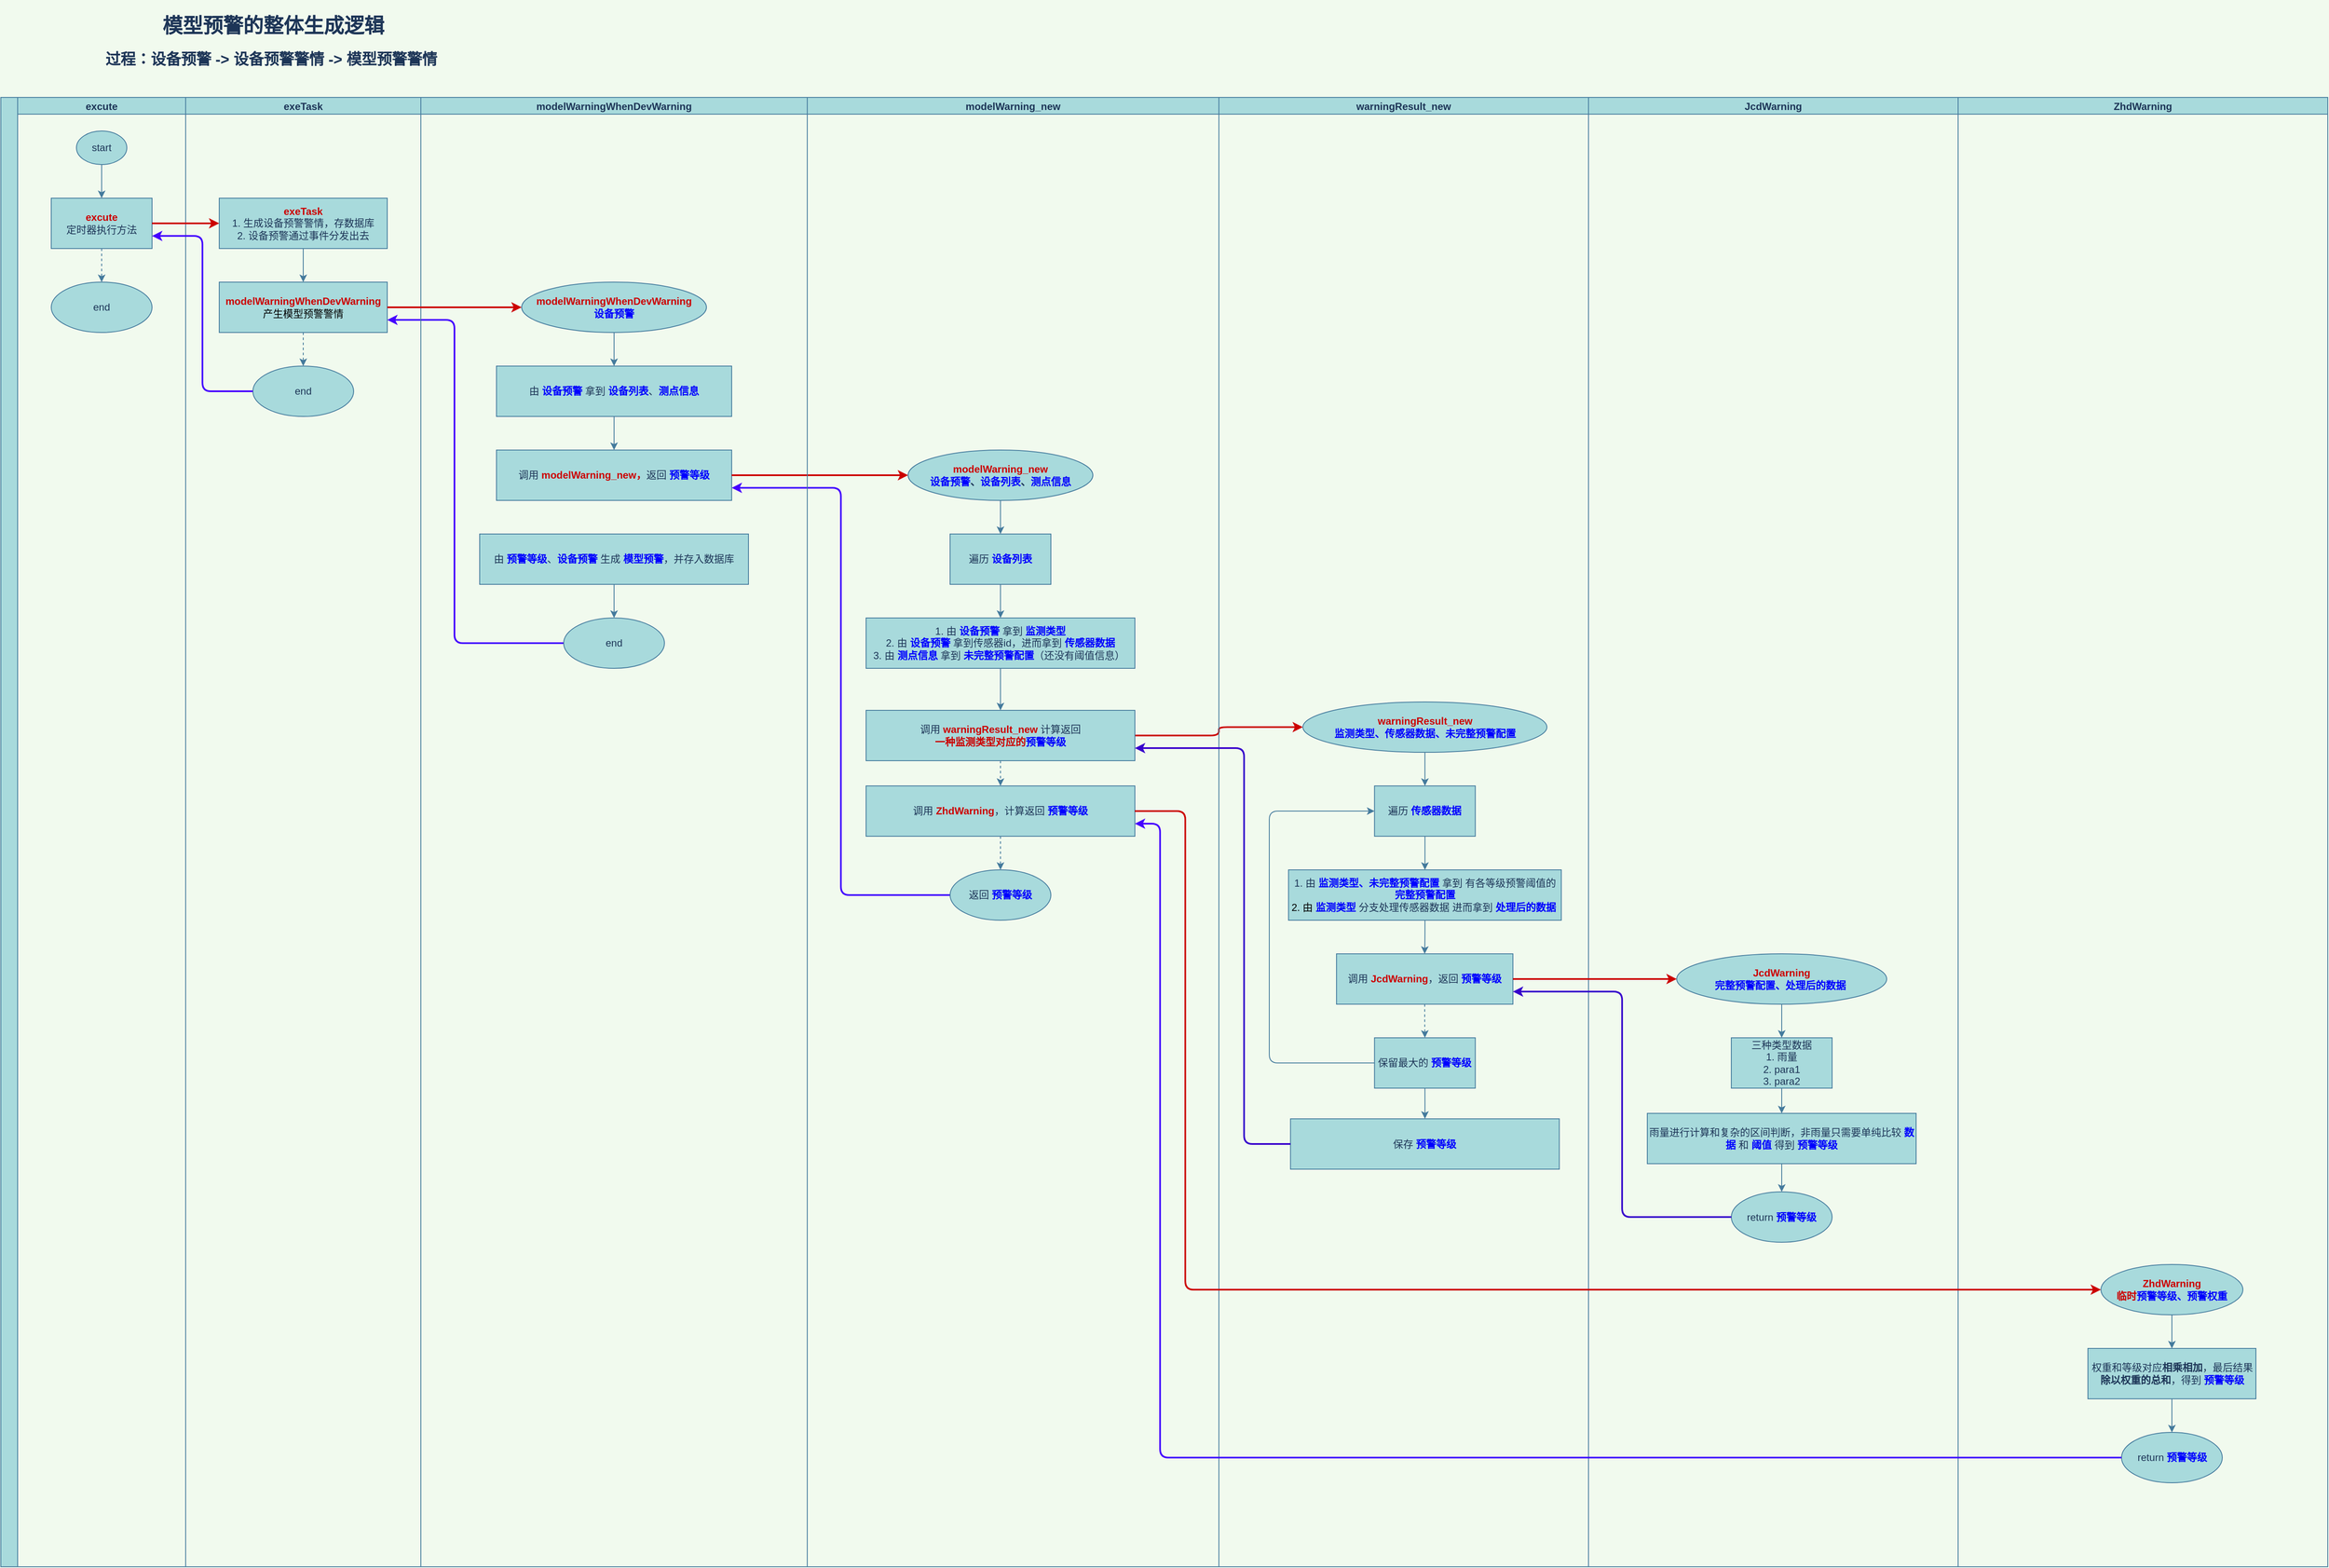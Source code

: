 <mxfile version="15.4.0" type="device" pages="11"><diagram id="kHYlKkLFSYLPVChBXAky" name="整体逻辑全览"><mxGraphModel dx="2219" dy="1045" grid="1" gridSize="10" guides="1" tooltips="1" connect="1" arrows="1" fold="1" page="1" pageScale="1" pageWidth="827" pageHeight="1169" background="#F1FAEE" math="0" shadow="0"><root><mxCell id="BU60onM8vpud1dchSqp4-0"/><mxCell id="BU60onM8vpud1dchSqp4-1" parent="BU60onM8vpud1dchSqp4-0"/><mxCell id="M_45i7jb20YFowLDUs4D-0" value="&lt;h1&gt;模型预警的整体生成逻辑&lt;/h1&gt;" style="text;html=1;resizable=0;autosize=1;align=center;verticalAlign=middle;points=[];fillColor=none;strokeColor=none;rounded=0;sketch=0;fontColor=#1D3557;" parent="BU60onM8vpud1dchSqp4-1" vertex="1"><mxGeometry x="274" y="10" width="280" height="50" as="geometry"/></mxCell><mxCell id="YtlXkD-tQUQR-E8M4X6G-0" value="&lt;h2&gt;过程：设备预警 -&amp;gt; 设备预警警情 -&amp;gt; 模型预警警情&amp;nbsp;&lt;/h2&gt;" style="text;html=1;resizable=0;autosize=1;align=center;verticalAlign=middle;points=[];fillColor=none;strokeColor=none;rounded=0;sketch=0;fontColor=#1D3557;" parent="BU60onM8vpud1dchSqp4-1" vertex="1"><mxGeometry x="204" y="50" width="420" height="50" as="geometry"/></mxCell><mxCell id="ZEUa1ANlnQ4kEyOHqkGj-0" value="" style="swimlane;childLayout=stackLayout;resizeParent=1;resizeParentMax=0;startSize=20;horizontal=0;horizontalStack=1;rounded=0;sketch=0;fontColor=#1D3557;strokeColor=#457B9D;fillColor=#A8DADC;align=left;" parent="BU60onM8vpud1dchSqp4-1" vertex="1"><mxGeometry x="90" y="120" width="2770" height="1750" as="geometry"><mxRectangle x="220" y="210" width="30" height="50" as="alternateBounds"/></mxGeometry></mxCell><mxCell id="ZEUa1ANlnQ4kEyOHqkGj-1" value="excute" style="swimlane;startSize=20;rounded=0;sketch=0;fontColor=#1D3557;strokeColor=#457B9D;fillColor=#A8DADC;" parent="ZEUa1ANlnQ4kEyOHqkGj-0" vertex="1"><mxGeometry x="20" width="200" height="1750" as="geometry"><mxRectangle x="20" width="30" height="480" as="alternateBounds"/></mxGeometry></mxCell><mxCell id="BU60onM8vpud1dchSqp4-2" value="start" style="ellipse;whiteSpace=wrap;html=1;rounded=0;sketch=0;fontColor=#1D3557;strokeColor=#457B9D;fillColor=#A8DADC;" parent="ZEUa1ANlnQ4kEyOHqkGj-1" vertex="1"><mxGeometry x="70" y="40" width="60" height="40" as="geometry"/></mxCell><mxCell id="xHsdyFQ-R7B_1qXVwblP-160" style="edgeStyle=orthogonalEdgeStyle;curved=0;rounded=1;sketch=0;orthogonalLoop=1;jettySize=auto;html=1;entryX=0.5;entryY=0;entryDx=0;entryDy=0;fontColor=#1D3557;strokeColor=#457B9D;fillColor=#A8DADC;dashed=1;" parent="ZEUa1ANlnQ4kEyOHqkGj-1" source="YtlXkD-tQUQR-E8M4X6G-1" target="xHsdyFQ-R7B_1qXVwblP-13" edge="1"><mxGeometry relative="1" as="geometry"/></mxCell><mxCell id="YtlXkD-tQUQR-E8M4X6G-1" value="&lt;font color=&quot;#cc0000&quot;&gt;&lt;b&gt;excute &lt;br&gt;&lt;/b&gt;&lt;/font&gt;定时器执行方法" style="whiteSpace=wrap;html=1;rounded=0;fontColor=#1D3557;strokeColor=#457B9D;fillColor=#A8DADC;sketch=0;" parent="ZEUa1ANlnQ4kEyOHqkGj-1" vertex="1"><mxGeometry x="40" y="120" width="120" height="60" as="geometry"/></mxCell><mxCell id="YtlXkD-tQUQR-E8M4X6G-2" value="" style="edgeStyle=orthogonalEdgeStyle;curved=0;rounded=1;sketch=0;orthogonalLoop=1;jettySize=auto;html=1;fontColor=#1D3557;strokeColor=#457B9D;fillColor=#A8DADC;" parent="ZEUa1ANlnQ4kEyOHqkGj-1" source="BU60onM8vpud1dchSqp4-2" target="YtlXkD-tQUQR-E8M4X6G-1" edge="1"><mxGeometry relative="1" as="geometry"/></mxCell><mxCell id="xHsdyFQ-R7B_1qXVwblP-13" value="end" style="ellipse;whiteSpace=wrap;html=1;rounded=0;fontColor=#1D3557;strokeColor=#457B9D;fillColor=#A8DADC;sketch=0;" parent="ZEUa1ANlnQ4kEyOHqkGj-1" vertex="1"><mxGeometry x="40" y="220" width="120" height="60" as="geometry"/></mxCell><mxCell id="ZEUa1ANlnQ4kEyOHqkGj-2" value="exeTask" style="swimlane;startSize=20;rounded=0;sketch=0;fontColor=#1D3557;strokeColor=#457B9D;fillColor=#A8DADC;" parent="ZEUa1ANlnQ4kEyOHqkGj-0" vertex="1"><mxGeometry x="220" width="280" height="1750" as="geometry"/></mxCell><mxCell id="YtlXkD-tQUQR-E8M4X6G-3" value="&lt;b style=&quot;color: rgb(204 , 0 , 0)&quot;&gt;exeTask&lt;/b&gt;&lt;br&gt;1. 生成设备预警警情，存数据库&lt;br&gt;2. 设备预警通过事件分发出去" style="whiteSpace=wrap;html=1;rounded=0;fontColor=#1D3557;strokeColor=#457B9D;fillColor=#A8DADC;sketch=0;" parent="ZEUa1ANlnQ4kEyOHqkGj-2" vertex="1"><mxGeometry x="40" y="120" width="200" height="60" as="geometry"/></mxCell><mxCell id="xHsdyFQ-R7B_1qXVwblP-168" style="edgeStyle=orthogonalEdgeStyle;curved=0;rounded=1;sketch=0;orthogonalLoop=1;jettySize=auto;html=1;exitX=0.5;exitY=1;exitDx=0;exitDy=0;entryX=0.5;entryY=0;entryDx=0;entryDy=0;fontColor=#1D3557;strokeColor=#457B9D;fillColor=#A8DADC;dashed=1;" parent="ZEUa1ANlnQ4kEyOHqkGj-2" source="YtlXkD-tQUQR-E8M4X6G-5" target="xHsdyFQ-R7B_1qXVwblP-165" edge="1"><mxGeometry relative="1" as="geometry"/></mxCell><mxCell id="YtlXkD-tQUQR-E8M4X6G-5" value="&lt;b&gt;modelWarningWhenDevWarning&lt;/b&gt;&lt;br&gt;&lt;font color=&quot;#000000&quot;&gt;产生模型预警警情&lt;/font&gt;" style="whiteSpace=wrap;html=1;rounded=0;fontColor=#CC0000;strokeColor=#457B9D;fillColor=#A8DADC;sketch=0;" parent="ZEUa1ANlnQ4kEyOHqkGj-2" vertex="1"><mxGeometry x="40" y="220" width="200" height="60" as="geometry"/></mxCell><mxCell id="ZEUa1ANlnQ4kEyOHqkGj-10" style="edgeStyle=orthogonalEdgeStyle;curved=0;rounded=1;sketch=0;orthogonalLoop=1;jettySize=auto;html=1;exitX=0.5;exitY=1;exitDx=0;exitDy=0;fontColor=#1D3557;strokeColor=#457B9D;fillColor=#A8DADC;" parent="ZEUa1ANlnQ4kEyOHqkGj-2" source="YtlXkD-tQUQR-E8M4X6G-3" target="YtlXkD-tQUQR-E8M4X6G-5" edge="1"><mxGeometry relative="1" as="geometry"/></mxCell><mxCell id="xHsdyFQ-R7B_1qXVwblP-165" value="end" style="ellipse;whiteSpace=wrap;html=1;rounded=0;fontColor=#1D3557;strokeColor=#457B9D;fillColor=#A8DADC;sketch=0;" parent="ZEUa1ANlnQ4kEyOHqkGj-2" vertex="1"><mxGeometry x="80" y="320" width="120" height="60" as="geometry"/></mxCell><mxCell id="xHsdyFQ-R7B_1qXVwblP-166" value="" style="edgeStyle=orthogonalEdgeStyle;curved=0;rounded=1;sketch=0;orthogonalLoop=1;jettySize=auto;html=1;fontColor=#1D3557;strokeColor=#4500FF;fillColor=#6a00ff;entryX=1;entryY=0.75;entryDx=0;entryDy=0;strokeWidth=2;" parent="ZEUa1ANlnQ4kEyOHqkGj-0" source="xHsdyFQ-R7B_1qXVwblP-163" target="YtlXkD-tQUQR-E8M4X6G-5" edge="1"><mxGeometry relative="1" as="geometry"><Array as="points"><mxPoint x="540" y="650"/><mxPoint x="540" y="265"/></Array></mxGeometry></mxCell><mxCell id="xHsdyFQ-R7B_1qXVwblP-167" style="edgeStyle=orthogonalEdgeStyle;curved=0;rounded=1;sketch=0;orthogonalLoop=1;jettySize=auto;html=1;exitX=0;exitY=0.5;exitDx=0;exitDy=0;entryX=1;entryY=0.75;entryDx=0;entryDy=0;fontColor=#1D3557;strokeColor=#4500FF;fillColor=#6a00ff;strokeWidth=2;" parent="ZEUa1ANlnQ4kEyOHqkGj-0" source="xHsdyFQ-R7B_1qXVwblP-165" target="YtlXkD-tQUQR-E8M4X6G-1" edge="1"><mxGeometry relative="1" as="geometry"/></mxCell><mxCell id="xHsdyFQ-R7B_1qXVwblP-171" style="edgeStyle=orthogonalEdgeStyle;curved=0;rounded=1;sketch=0;orthogonalLoop=1;jettySize=auto;html=1;exitX=0;exitY=0.5;exitDx=0;exitDy=0;entryX=1;entryY=0.75;entryDx=0;entryDy=0;fontColor=#1D3557;strokeColor=#4500FF;fillColor=#6a00ff;strokeWidth=2;" parent="ZEUa1ANlnQ4kEyOHqkGj-0" source="xHsdyFQ-R7B_1qXVwblP-169" target="xHsdyFQ-R7B_1qXVwblP-4" edge="1"><mxGeometry relative="1" as="geometry"/></mxCell><mxCell id="ZEUa1ANlnQ4kEyOHqkGj-3" value="modelWarningWhenDevWarning" style="swimlane;startSize=20;rounded=0;sketch=0;fontColor=#1D3557;strokeColor=#457B9D;fillColor=#A8DADC;" parent="ZEUa1ANlnQ4kEyOHqkGj-0" vertex="1"><mxGeometry x="500" width="460" height="1750" as="geometry"><mxRectangle x="500" width="30" height="1940" as="alternateBounds"/></mxGeometry></mxCell><mxCell id="xHsdyFQ-R7B_1qXVwblP-0" value="&lt;font color=&quot;#1d3557&quot;&gt;由 &lt;/font&gt;&lt;font color=&quot;#0000ff&quot;&gt;&lt;b&gt;设备预警&lt;/b&gt;&lt;/font&gt;&lt;font color=&quot;#1d3557&quot;&gt; 拿到&amp;nbsp;&lt;/font&gt;&lt;b&gt;&lt;font color=&quot;#0000ff&quot;&gt;设备列表&lt;/font&gt;&lt;/b&gt;&lt;font color=&quot;#1d3557&quot;&gt;、&lt;/font&gt;&lt;b&gt;&lt;font color=&quot;#0000ff&quot;&gt;测点信息&lt;/font&gt;&lt;/b&gt;" style="whiteSpace=wrap;html=1;rounded=0;fontColor=#CC0000;strokeColor=#457B9D;fillColor=#A8DADC;sketch=0;" parent="ZEUa1ANlnQ4kEyOHqkGj-3" vertex="1"><mxGeometry x="90" y="320" width="280" height="60" as="geometry"/></mxCell><mxCell id="xHsdyFQ-R7B_1qXVwblP-4" value="调用 &lt;b&gt;&lt;font color=&quot;#cc0000&quot;&gt;modelWarning_new，&lt;/font&gt;&lt;/b&gt;返回&amp;nbsp;&lt;b&gt;&lt;font color=&quot;#0000ff&quot;&gt;预警等级&lt;/font&gt;&lt;/b&gt;" style="whiteSpace=wrap;html=1;rounded=0;fontColor=#1D3557;strokeColor=#457B9D;fillColor=#A8DADC;sketch=0;" parent="ZEUa1ANlnQ4kEyOHqkGj-3" vertex="1"><mxGeometry x="90" y="420" width="280" height="60" as="geometry"/></mxCell><mxCell id="xHsdyFQ-R7B_1qXVwblP-5" value="" style="edgeStyle=orthogonalEdgeStyle;curved=0;rounded=1;sketch=0;orthogonalLoop=1;jettySize=auto;html=1;fontColor=#1D3557;strokeColor=#457B9D;fillColor=#A8DADC;" parent="ZEUa1ANlnQ4kEyOHqkGj-3" source="xHsdyFQ-R7B_1qXVwblP-0" target="xHsdyFQ-R7B_1qXVwblP-4" edge="1"><mxGeometry relative="1" as="geometry"/></mxCell><mxCell id="xHsdyFQ-R7B_1qXVwblP-10" style="edgeStyle=orthogonalEdgeStyle;curved=0;rounded=1;sketch=0;orthogonalLoop=1;jettySize=auto;html=1;exitX=0.5;exitY=1;exitDx=0;exitDy=0;entryX=0.5;entryY=0;entryDx=0;entryDy=0;fontColor=#1D3557;strokeColor=#457B9D;fillColor=#A8DADC;" parent="ZEUa1ANlnQ4kEyOHqkGj-3" source="xHsdyFQ-R7B_1qXVwblP-8" target="xHsdyFQ-R7B_1qXVwblP-0" edge="1"><mxGeometry relative="1" as="geometry"/></mxCell><mxCell id="xHsdyFQ-R7B_1qXVwblP-8" value="&lt;span style=&quot;color: rgb(204 , 0 , 0) ; font-family: &amp;#34;helvetica&amp;#34; ; font-size: 12px ; font-style: normal ; letter-spacing: normal ; text-align: center ; text-indent: 0px ; text-transform: none ; word-spacing: 0px&quot;&gt;&lt;b&gt;modelWarningWhenDevWarning&lt;/b&gt;&lt;br&gt;&lt;/span&gt;&lt;b style=&quot;color: rgb(0 , 0 , 255)&quot;&gt;设备预警&lt;/b&gt;" style="ellipse;whiteSpace=wrap;html=1;rounded=0;fontColor=#CC0000;strokeColor=#457B9D;fillColor=#A8DADC;sketch=0;labelBackgroundColor=none;" parent="ZEUa1ANlnQ4kEyOHqkGj-3" vertex="1"><mxGeometry x="120" y="220" width="220" height="60" as="geometry"/></mxCell><mxCell id="xHsdyFQ-R7B_1qXVwblP-164" value="" style="edgeStyle=orthogonalEdgeStyle;curved=0;rounded=1;sketch=0;orthogonalLoop=1;jettySize=auto;html=1;fontColor=#1D3557;strokeColor=#457B9D;fillColor=#A8DADC;" parent="ZEUa1ANlnQ4kEyOHqkGj-3" source="xHsdyFQ-R7B_1qXVwblP-11" target="xHsdyFQ-R7B_1qXVwblP-163" edge="1"><mxGeometry relative="1" as="geometry"/></mxCell><mxCell id="xHsdyFQ-R7B_1qXVwblP-11" value="由 &lt;font color=&quot;#0000ff&quot;&gt;&lt;b&gt;预警等级&lt;/b&gt;&lt;/font&gt;、&lt;font color=&quot;#0000ff&quot;&gt;&lt;b&gt;设备预警&lt;/b&gt;&lt;/font&gt; 生成&amp;nbsp;&lt;b&gt;&lt;font color=&quot;#0000ff&quot;&gt;模型预警&lt;/font&gt;&lt;/b&gt;，并存入数据库" style="whiteSpace=wrap;html=1;rounded=0;fontColor=#1D3557;strokeColor=#457B9D;fillColor=#A8DADC;sketch=0;" parent="ZEUa1ANlnQ4kEyOHqkGj-3" vertex="1"><mxGeometry x="70" y="520" width="320" height="60" as="geometry"/></mxCell><mxCell id="xHsdyFQ-R7B_1qXVwblP-163" value="end" style="ellipse;whiteSpace=wrap;html=1;rounded=0;fontColor=#1D3557;strokeColor=#457B9D;fillColor=#A8DADC;sketch=0;" parent="ZEUa1ANlnQ4kEyOHqkGj-3" vertex="1"><mxGeometry x="170" y="620" width="120" height="60" as="geometry"/></mxCell><mxCell id="YtlXkD-tQUQR-E8M4X6G-4" value="" style="edgeStyle=orthogonalEdgeStyle;curved=0;rounded=1;sketch=0;orthogonalLoop=1;jettySize=auto;html=1;fontColor=#1D3557;strokeColor=#CC0000;fillColor=#a20025;fontStyle=0;strokeWidth=2;" parent="ZEUa1ANlnQ4kEyOHqkGj-0" source="YtlXkD-tQUQR-E8M4X6G-1" target="YtlXkD-tQUQR-E8M4X6G-3" edge="1"><mxGeometry relative="1" as="geometry"/></mxCell><mxCell id="xHsdyFQ-R7B_1qXVwblP-9" value="" style="edgeStyle=orthogonalEdgeStyle;curved=0;rounded=1;sketch=0;orthogonalLoop=1;jettySize=auto;html=1;fontColor=#1D3557;strokeColor=#CC0000;fillColor=#a20025;strokeWidth=2;" parent="ZEUa1ANlnQ4kEyOHqkGj-0" source="YtlXkD-tQUQR-E8M4X6G-5" target="xHsdyFQ-R7B_1qXVwblP-8" edge="1"><mxGeometry relative="1" as="geometry"/></mxCell><mxCell id="xHsdyFQ-R7B_1qXVwblP-78" value="" style="edgeStyle=orthogonalEdgeStyle;curved=0;rounded=1;sketch=0;orthogonalLoop=1;jettySize=auto;html=1;fontColor=#1D3557;strokeColor=#CC0000;fillColor=#a20025;strokeWidth=2;" parent="ZEUa1ANlnQ4kEyOHqkGj-0" source="xHsdyFQ-R7B_1qXVwblP-4" target="xHsdyFQ-R7B_1qXVwblP-77" edge="1"><mxGeometry relative="1" as="geometry"/></mxCell><mxCell id="xHsdyFQ-R7B_1qXVwblP-154" value="" style="edgeStyle=orthogonalEdgeStyle;curved=0;rounded=1;sketch=0;orthogonalLoop=1;jettySize=auto;html=1;fontColor=#1D3557;strokeColor=#CC0000;fillColor=#a20025;strokeWidth=2;" parent="ZEUa1ANlnQ4kEyOHqkGj-0" source="xHsdyFQ-R7B_1qXVwblP-83" target="xHsdyFQ-R7B_1qXVwblP-153" edge="1"><mxGeometry relative="1" as="geometry"/></mxCell><mxCell id="xHsdyFQ-R7B_1qXVwblP-65" value="modelWarning_new" style="swimlane;startSize=20;rounded=0;sketch=0;fontColor=#1D3557;strokeColor=#457B9D;fillColor=#A8DADC;" parent="ZEUa1ANlnQ4kEyOHqkGj-0" vertex="1"><mxGeometry x="960" width="490" height="1750" as="geometry"><mxRectangle x="530" width="30" height="1940" as="alternateBounds"/></mxGeometry></mxCell><mxCell id="xHsdyFQ-R7B_1qXVwblP-80" value="" style="edgeStyle=orthogonalEdgeStyle;curved=0;rounded=1;sketch=0;orthogonalLoop=1;jettySize=auto;html=1;fontColor=#1D3557;strokeColor=#457B9D;fillColor=#A8DADC;" parent="xHsdyFQ-R7B_1qXVwblP-65" source="xHsdyFQ-R7B_1qXVwblP-77" target="xHsdyFQ-R7B_1qXVwblP-79" edge="1"><mxGeometry relative="1" as="geometry"/></mxCell><mxCell id="xHsdyFQ-R7B_1qXVwblP-77" value="&lt;b&gt;&lt;span style=&quot;color: rgb(29 , 53 , 87) ; font-size: 12px ; font-style: normal ; letter-spacing: normal ; text-align: center ; text-indent: 0px ; text-transform: none ; word-spacing: 0px&quot;&gt;&lt;font color=&quot;#cc0000&quot;&gt;&lt;font face=&quot;helvetica&quot;&gt;modelWarning_new&lt;br&gt;&lt;/font&gt;&lt;/font&gt;&lt;/span&gt;&lt;span style=&quot;color: rgb(204 , 0 , 0)&quot;&gt;&lt;font color=&quot;#0000ff&quot;&gt;设备预警&lt;/font&gt;&lt;/span&gt;&lt;font color=&quot;#1d3557&quot;&gt;、&lt;/font&gt;&lt;span style=&quot;color: rgb(204 , 0 , 0)&quot;&gt;&lt;font color=&quot;#0000ff&quot;&gt;设备列表&lt;/font&gt;&lt;/span&gt;&lt;font color=&quot;#1d3557&quot;&gt;、&lt;/font&gt;&lt;span style=&quot;color: rgb(204 , 0 , 0)&quot;&gt;&lt;font color=&quot;#0000ff&quot;&gt;测点信息&lt;/font&gt;&lt;/span&gt;&lt;/b&gt;" style="ellipse;whiteSpace=wrap;html=1;rounded=0;fontColor=#1D3557;strokeColor=#457B9D;fillColor=#A8DADC;sketch=0;labelBackgroundColor=none;" parent="xHsdyFQ-R7B_1qXVwblP-65" vertex="1"><mxGeometry x="120" y="420" width="220" height="60" as="geometry"/></mxCell><mxCell id="xHsdyFQ-R7B_1qXVwblP-82" value="" style="edgeStyle=orthogonalEdgeStyle;curved=0;rounded=1;sketch=0;orthogonalLoop=1;jettySize=auto;html=1;fontColor=#1D3557;strokeColor=#457B9D;fillColor=#A8DADC;" parent="xHsdyFQ-R7B_1qXVwblP-65" source="xHsdyFQ-R7B_1qXVwblP-79" target="xHsdyFQ-R7B_1qXVwblP-81" edge="1"><mxGeometry relative="1" as="geometry"/></mxCell><mxCell id="xHsdyFQ-R7B_1qXVwblP-79" value="遍历 &lt;b&gt;&lt;font color=&quot;#0000ff&quot;&gt;设备列表&lt;/font&gt;&lt;/b&gt;" style="whiteSpace=wrap;html=1;rounded=0;fontColor=#1D3557;strokeColor=#457B9D;fillColor=#A8DADC;sketch=0;" parent="xHsdyFQ-R7B_1qXVwblP-65" vertex="1"><mxGeometry x="170" y="520" width="120" height="60" as="geometry"/></mxCell><mxCell id="xHsdyFQ-R7B_1qXVwblP-84" value="" style="edgeStyle=orthogonalEdgeStyle;curved=0;rounded=1;sketch=0;orthogonalLoop=1;jettySize=auto;html=1;fontColor=#1D3557;strokeColor=#457B9D;fillColor=#A8DADC;" parent="xHsdyFQ-R7B_1qXVwblP-65" source="xHsdyFQ-R7B_1qXVwblP-81" target="xHsdyFQ-R7B_1qXVwblP-83" edge="1"><mxGeometry relative="1" as="geometry"/></mxCell><mxCell id="xHsdyFQ-R7B_1qXVwblP-81" value="1. 由 &lt;font color=&quot;#0000ff&quot;&gt;&lt;b&gt;设备预警&lt;/b&gt;&lt;/font&gt;&amp;nbsp;拿到 &lt;b&gt;&lt;font color=&quot;#0000ff&quot;&gt;监测类型&lt;/font&gt;&lt;/b&gt;&lt;br&gt;2. 由 &lt;b&gt;&lt;font color=&quot;#0000ff&quot;&gt;设备预警&lt;/font&gt;&lt;/b&gt;&amp;nbsp;拿到传感器id，进而拿到 &lt;b&gt;&lt;font color=&quot;#0000ff&quot;&gt;传感器数据&lt;/font&gt;&lt;/b&gt;&lt;br&gt;3. 由 &lt;b&gt;&lt;font color=&quot;#0000ff&quot;&gt;测点信息&lt;/font&gt;&lt;/b&gt; 拿到 &lt;b&gt;&lt;font color=&quot;#0000ff&quot;&gt;未完整预警配置&lt;/font&gt;&lt;/b&gt;（还没有阈值信息）&amp;nbsp;" style="whiteSpace=wrap;html=1;rounded=0;fontColor=#1D3557;strokeColor=#457B9D;fillColor=#A8DADC;sketch=0;" parent="xHsdyFQ-R7B_1qXVwblP-65" vertex="1"><mxGeometry x="70" y="620" width="320" height="60" as="geometry"/></mxCell><mxCell id="tzuEmwt0kLqAu5k6It1--0" style="edgeStyle=orthogonalEdgeStyle;curved=0;rounded=1;sketch=0;orthogonalLoop=1;jettySize=auto;html=1;exitX=0.5;exitY=1;exitDx=0;exitDy=0;entryX=0.5;entryY=0;entryDx=0;entryDy=0;fontColor=#1D3557;strokeColor=#457B9D;fillColor=#A8DADC;dashed=1;" parent="xHsdyFQ-R7B_1qXVwblP-65" source="xHsdyFQ-R7B_1qXVwblP-83" target="xHsdyFQ-R7B_1qXVwblP-155" edge="1"><mxGeometry relative="1" as="geometry"/></mxCell><mxCell id="xHsdyFQ-R7B_1qXVwblP-83" value="调用 &lt;b&gt;&lt;font color=&quot;#cc0000&quot;&gt;warningResult_new&lt;/font&gt;&lt;/b&gt; 计算返回&lt;br&gt;&lt;b style=&quot;color: rgb(204 , 0 , 0)&quot;&gt;一种&lt;/b&gt;&lt;font color=&quot;#cc0000&quot;&gt;&lt;b&gt;监测类型对应的&lt;/b&gt;&lt;/font&gt;&lt;b&gt;&lt;font color=&quot;#0000ff&quot;&gt;预警等级&lt;/font&gt;&lt;/b&gt;" style="whiteSpace=wrap;html=1;rounded=0;fontColor=#1D3557;strokeColor=#457B9D;fillColor=#A8DADC;sketch=0;" parent="xHsdyFQ-R7B_1qXVwblP-65" vertex="1"><mxGeometry x="70" y="730" width="320" height="60" as="geometry"/></mxCell><mxCell id="xHsdyFQ-R7B_1qXVwblP-155" value="调用 &lt;b&gt;&lt;font color=&quot;#cc0000&quot;&gt;ZhdWarning&lt;/font&gt;&lt;/b&gt;，计算返回 &lt;font color=&quot;#0000ff&quot;&gt;&lt;b&gt;预警等级&lt;/b&gt;&lt;/font&gt;" style="whiteSpace=wrap;html=1;rounded=0;fontColor=#1D3557;strokeColor=#457B9D;fillColor=#A8DADC;sketch=0;" parent="xHsdyFQ-R7B_1qXVwblP-65" vertex="1"><mxGeometry x="70" y="820" width="320" height="60" as="geometry"/></mxCell><mxCell id="xHsdyFQ-R7B_1qXVwblP-169" value="返回 &lt;b&gt;&lt;font color=&quot;#0000ff&quot;&gt;预警等级&lt;/font&gt;&lt;/b&gt;" style="ellipse;whiteSpace=wrap;html=1;rounded=0;fontColor=#1D3557;strokeColor=#457B9D;fillColor=#A8DADC;sketch=0;" parent="xHsdyFQ-R7B_1qXVwblP-65" vertex="1"><mxGeometry x="170" y="920" width="120" height="60" as="geometry"/></mxCell><mxCell id="xHsdyFQ-R7B_1qXVwblP-170" value="" style="edgeStyle=orthogonalEdgeStyle;curved=0;rounded=1;sketch=0;orthogonalLoop=1;jettySize=auto;html=1;fontColor=#1D3557;strokeColor=#457B9D;fillColor=#A8DADC;dashed=1;" parent="xHsdyFQ-R7B_1qXVwblP-65" source="xHsdyFQ-R7B_1qXVwblP-155" target="xHsdyFQ-R7B_1qXVwblP-169" edge="1"><mxGeometry relative="1" as="geometry"/></mxCell><mxCell id="xHsdyFQ-R7B_1qXVwblP-145" value="warningResult_new" style="swimlane;startSize=20;rounded=0;sketch=0;fontColor=#1D3557;strokeColor=#457B9D;fillColor=#A8DADC;" parent="ZEUa1ANlnQ4kEyOHqkGj-0" vertex="1"><mxGeometry x="1450" width="440" height="1750" as="geometry"/></mxCell><mxCell id="xHsdyFQ-R7B_1qXVwblP-173" value="" style="edgeStyle=orthogonalEdgeStyle;curved=0;rounded=1;sketch=0;orthogonalLoop=1;jettySize=auto;html=1;fontColor=#1D3557;strokeColor=#457B9D;fillColor=#A8DADC;" parent="xHsdyFQ-R7B_1qXVwblP-145" source="xHsdyFQ-R7B_1qXVwblP-153" target="xHsdyFQ-R7B_1qXVwblP-172" edge="1"><mxGeometry relative="1" as="geometry"/></mxCell><mxCell id="xHsdyFQ-R7B_1qXVwblP-153" value="&lt;b style=&quot;color: rgb(29 , 53 , 87) ; font-family: &amp;#34;helvetica&amp;#34; ; font-size: 12px ; font-style: normal ; letter-spacing: normal ; text-align: center ; text-indent: 0px ; text-transform: none ; word-spacing: 0px&quot;&gt;&lt;font color=&quot;#cc0000&quot;&gt;warningResult_new&lt;br&gt;&lt;/font&gt;&lt;/b&gt;&lt;b&gt;&lt;font color=&quot;#0000ff&quot;&gt;监测类型、传感器数据、未完整预警配置&lt;/font&gt;&lt;/b&gt;&lt;b style=&quot;color: rgb(29 , 53 , 87) ; font-family: &amp;#34;helvetica&amp;#34; ; font-size: 12px ; font-style: normal ; letter-spacing: normal ; text-align: center ; text-indent: 0px ; text-transform: none ; word-spacing: 0px&quot;&gt;&lt;font color=&quot;#cc0000&quot;&gt;&lt;br&gt;&lt;/font&gt;&lt;/b&gt;" style="ellipse;whiteSpace=wrap;html=1;rounded=0;fontColor=#1D3557;strokeColor=#457B9D;fillColor=#A8DADC;sketch=0;labelBackgroundColor=none;" parent="xHsdyFQ-R7B_1qXVwblP-145" vertex="1"><mxGeometry x="100" y="720" width="290.5" height="60" as="geometry"/></mxCell><mxCell id="xHsdyFQ-R7B_1qXVwblP-175" value="" style="edgeStyle=orthogonalEdgeStyle;curved=0;rounded=1;sketch=0;orthogonalLoop=1;jettySize=auto;html=1;fontColor=#1D3557;strokeColor=#457B9D;fillColor=#A8DADC;" parent="xHsdyFQ-R7B_1qXVwblP-145" source="xHsdyFQ-R7B_1qXVwblP-172" target="xHsdyFQ-R7B_1qXVwblP-174" edge="1"><mxGeometry relative="1" as="geometry"/></mxCell><mxCell id="xHsdyFQ-R7B_1qXVwblP-172" value="遍历 &lt;font color=&quot;#0000ff&quot;&gt;&lt;b&gt;传感器数据&lt;/b&gt;&lt;/font&gt;" style="whiteSpace=wrap;html=1;rounded=0;fontColor=#1D3557;strokeColor=#457B9D;fillColor=#A8DADC;sketch=0;" parent="xHsdyFQ-R7B_1qXVwblP-145" vertex="1"><mxGeometry x="185.25" y="820" width="120" height="60" as="geometry"/></mxCell><mxCell id="xHsdyFQ-R7B_1qXVwblP-177" value="" style="edgeStyle=orthogonalEdgeStyle;curved=0;rounded=1;sketch=0;orthogonalLoop=1;jettySize=auto;html=1;fontColor=#1D3557;strokeColor=#457B9D;fillColor=#A8DADC;" parent="xHsdyFQ-R7B_1qXVwblP-145" source="xHsdyFQ-R7B_1qXVwblP-174" target="xHsdyFQ-R7B_1qXVwblP-176" edge="1"><mxGeometry relative="1" as="geometry"/></mxCell><mxCell id="xHsdyFQ-R7B_1qXVwblP-174" value="1. 由&amp;nbsp;&lt;font color=&quot;#0000ff&quot; style=&quot;font-weight: bold&quot;&gt;监测类型、未完整预警配置 &lt;/font&gt;拿到&lt;b&gt;&amp;nbsp;&lt;/b&gt;有各等级预警阈值的 &lt;b style=&quot;color: rgb(0 , 0 , 255)&quot;&gt;完整预警配置&lt;/b&gt;&lt;br&gt;&lt;font color=&quot;#000000&quot;&gt;2. 由 &lt;/font&gt;&lt;b style=&quot;color: rgb(0 , 0 , 255)&quot;&gt;监测类型 &lt;/b&gt;分支处理传感器数据&lt;b style=&quot;color: rgb(0 , 0 , 255)&quot;&gt; &lt;/b&gt;进而拿到&lt;b style=&quot;color: rgb(0 , 0 , 255)&quot;&gt; 处理后的数据&amp;nbsp;&lt;/b&gt;" style="whiteSpace=wrap;html=1;rounded=0;fontColor=#1D3557;strokeColor=#457B9D;fillColor=#A8DADC;sketch=0;" parent="xHsdyFQ-R7B_1qXVwblP-145" vertex="1"><mxGeometry x="82.88" y="920" width="324.75" height="60" as="geometry"/></mxCell><mxCell id="NBTAE65FZFBARpsTjxHZ-0" style="edgeStyle=orthogonalEdgeStyle;curved=0;rounded=1;sketch=0;orthogonalLoop=1;jettySize=auto;html=1;exitX=0.5;exitY=1;exitDx=0;exitDy=0;entryX=0.5;entryY=0;entryDx=0;entryDy=0;dashed=1;fontColor=#1D3557;strokeColor=#457B9D;fillColor=#A8DADC;" parent="xHsdyFQ-R7B_1qXVwblP-145" source="xHsdyFQ-R7B_1qXVwblP-176" target="GY4ZmWSp8JwbMFzMgv0M-1" edge="1"><mxGeometry relative="1" as="geometry"/></mxCell><mxCell id="xHsdyFQ-R7B_1qXVwblP-176" value="调用 &lt;b&gt;&lt;font color=&quot;#cc0000&quot;&gt;JcdWarning&lt;/font&gt;&lt;/b&gt;，返回 &lt;b&gt;&lt;font color=&quot;#0000ff&quot;&gt;预警等级&lt;/font&gt;&lt;/b&gt;" style="whiteSpace=wrap;html=1;rounded=0;fontColor=#1D3557;strokeColor=#457B9D;fillColor=#A8DADC;sketch=0;" parent="xHsdyFQ-R7B_1qXVwblP-145" vertex="1"><mxGeometry x="140" y="1020" width="210" height="60" as="geometry"/></mxCell><mxCell id="GY4ZmWSp8JwbMFzMgv0M-0" value="保存 &lt;b&gt;&lt;font color=&quot;#0000ff&quot;&gt;预警等级&lt;/font&gt;&lt;/b&gt;" style="whiteSpace=wrap;html=1;rounded=0;fontColor=#1D3557;strokeColor=#457B9D;fillColor=#A8DADC;sketch=0;" parent="xHsdyFQ-R7B_1qXVwblP-145" vertex="1"><mxGeometry x="85.25" y="1216.5" width="320" height="60" as="geometry"/></mxCell><mxCell id="GY4ZmWSp8JwbMFzMgv0M-3" style="edgeStyle=orthogonalEdgeStyle;curved=0;rounded=1;sketch=0;orthogonalLoop=1;jettySize=auto;html=1;exitX=0.5;exitY=1;exitDx=0;exitDy=0;fontColor=#1D3557;strokeColor=#457B9D;fillColor=#A8DADC;" parent="xHsdyFQ-R7B_1qXVwblP-145" source="GY4ZmWSp8JwbMFzMgv0M-1" target="GY4ZmWSp8JwbMFzMgv0M-0" edge="1"><mxGeometry relative="1" as="geometry"/></mxCell><mxCell id="GY4ZmWSp8JwbMFzMgv0M-4" style="edgeStyle=orthogonalEdgeStyle;curved=0;rounded=1;sketch=0;orthogonalLoop=1;jettySize=auto;html=1;exitX=0;exitY=0.5;exitDx=0;exitDy=0;entryX=0;entryY=0.5;entryDx=0;entryDy=0;fontColor=#1D3557;strokeColor=#457B9D;fillColor=#A8DADC;" parent="xHsdyFQ-R7B_1qXVwblP-145" source="GY4ZmWSp8JwbMFzMgv0M-1" target="xHsdyFQ-R7B_1qXVwblP-172" edge="1"><mxGeometry relative="1" as="geometry"><Array as="points"><mxPoint x="60" y="1150"/><mxPoint x="60" y="850"/></Array></mxGeometry></mxCell><mxCell id="GY4ZmWSp8JwbMFzMgv0M-1" value="保留最大的 &lt;b&gt;&lt;font color=&quot;#0000ff&quot;&gt;预警等级&lt;/font&gt;&lt;/b&gt;" style="whiteSpace=wrap;html=1;rounded=0;fontColor=#1D3557;strokeColor=#457B9D;fillColor=#A8DADC;sketch=0;" parent="xHsdyFQ-R7B_1qXVwblP-145" vertex="1"><mxGeometry x="185.25" y="1120" width="120" height="60" as="geometry"/></mxCell><mxCell id="xHsdyFQ-R7B_1qXVwblP-178" value="JcdWarning" style="swimlane;startSize=20;rounded=0;sketch=0;fontColor=#1D3557;strokeColor=#457B9D;fillColor=#A8DADC;" parent="ZEUa1ANlnQ4kEyOHqkGj-0" vertex="1"><mxGeometry x="1890" width="440" height="1750" as="geometry"><mxRectangle x="1890" width="30" height="1940" as="alternateBounds"/></mxGeometry></mxCell><mxCell id="xHsdyFQ-R7B_1qXVwblP-186" value="&lt;b&gt;&lt;font color=&quot;#cc0000&quot;&gt;JcdWarning&lt;br&gt;&lt;/font&gt;&lt;/b&gt;&lt;b style=&quot;color: rgb(0 , 0 , 255)&quot;&gt;完整预警配置、&lt;/b&gt;&lt;b style=&quot;color: rgb(0 , 0 , 255)&quot;&gt;处理后的数据&amp;nbsp;&lt;/b&gt;&lt;b&gt;&lt;font color=&quot;#cc0000&quot;&gt;&lt;br&gt;&lt;/font&gt;&lt;/b&gt;" style="ellipse;whiteSpace=wrap;html=1;rounded=0;fontColor=#1D3557;strokeColor=#457B9D;fillColor=#A8DADC;sketch=0;" parent="xHsdyFQ-R7B_1qXVwblP-178" vertex="1"><mxGeometry x="105" y="1020" width="250" height="60" as="geometry"/></mxCell><mxCell id="wYsCvvAILLcRJCcDIDwb-0" value="雨量进行计算和复杂的区间判断，非雨量只需要单纯比较 &lt;b&gt;&lt;font color=&quot;#0000ff&quot;&gt;数据&lt;/font&gt;&lt;/b&gt; 和 &lt;b&gt;&lt;font color=&quot;#0000ff&quot;&gt;阈值&lt;/font&gt;&lt;/b&gt; 得到 &lt;b&gt;&lt;font color=&quot;#0000ff&quot;&gt;预警等级&lt;/font&gt;&lt;/b&gt;" style="rounded=0;whiteSpace=wrap;html=1;fontColor=#1D3557;strokeColor=#457B9D;fillColor=#A8DADC;sketch=0;" parent="xHsdyFQ-R7B_1qXVwblP-178" vertex="1"><mxGeometry x="70" y="1210" width="320" height="60" as="geometry"/></mxCell><mxCell id="xHsdyFQ-R7B_1qXVwblP-188" value="三种类型数据&lt;br&gt;1. 雨量&lt;br&gt;2. para1&lt;br&gt;3. para2" style="whiteSpace=wrap;html=1;rounded=0;fontColor=#1D3557;strokeColor=#457B9D;fillColor=#A8DADC;sketch=0;" parent="xHsdyFQ-R7B_1qXVwblP-178" vertex="1"><mxGeometry x="170" y="1120" width="120" height="60" as="geometry"/></mxCell><mxCell id="xHsdyFQ-R7B_1qXVwblP-189" value="" style="edgeStyle=orthogonalEdgeStyle;curved=0;rounded=1;sketch=0;orthogonalLoop=1;jettySize=auto;html=1;fontColor=#1D3557;strokeColor=#457B9D;fillColor=#A8DADC;" parent="xHsdyFQ-R7B_1qXVwblP-178" source="xHsdyFQ-R7B_1qXVwblP-186" target="xHsdyFQ-R7B_1qXVwblP-188" edge="1"><mxGeometry relative="1" as="geometry"/></mxCell><mxCell id="wYsCvvAILLcRJCcDIDwb-1" value="" style="edgeStyle=orthogonalEdgeStyle;curved=0;rounded=1;sketch=0;orthogonalLoop=1;jettySize=auto;html=1;fontColor=#1D3557;strokeColor=#457B9D;fillColor=#A8DADC;" parent="xHsdyFQ-R7B_1qXVwblP-178" source="xHsdyFQ-R7B_1qXVwblP-188" target="wYsCvvAILLcRJCcDIDwb-0" edge="1"><mxGeometry relative="1" as="geometry"/></mxCell><mxCell id="wYsCvvAILLcRJCcDIDwb-2" value="return &lt;b&gt;&lt;font color=&quot;#0000ff&quot;&gt;预警等级&lt;/font&gt;&lt;/b&gt;" style="ellipse;whiteSpace=wrap;html=1;rounded=0;fontColor=#1D3557;strokeColor=#457B9D;fillColor=#A8DADC;sketch=0;" parent="xHsdyFQ-R7B_1qXVwblP-178" vertex="1"><mxGeometry x="170" y="1303.5" width="120" height="60" as="geometry"/></mxCell><mxCell id="wYsCvvAILLcRJCcDIDwb-3" value="" style="edgeStyle=orthogonalEdgeStyle;curved=0;rounded=1;sketch=0;orthogonalLoop=1;jettySize=auto;html=1;fontColor=#1D3557;strokeColor=#457B9D;fillColor=#A8DADC;" parent="xHsdyFQ-R7B_1qXVwblP-178" source="wYsCvvAILLcRJCcDIDwb-0" target="wYsCvvAILLcRJCcDIDwb-2" edge="1"><mxGeometry relative="1" as="geometry"/></mxCell><mxCell id="IRagchpu88EtUlVx9EXi-1" value="ZhdWarning" style="swimlane;startSize=20;rounded=0;sketch=0;fontColor=#1D3557;strokeColor=#457B9D;fillColor=#A8DADC;" parent="ZEUa1ANlnQ4kEyOHqkGj-0" vertex="1"><mxGeometry x="2330" width="440" height="1750" as="geometry"><mxRectangle x="1890" width="30" height="1940" as="alternateBounds"/></mxGeometry></mxCell><mxCell id="cixGxd6WqcJ4woTSRdbj-0" style="edgeStyle=orthogonalEdgeStyle;curved=0;rounded=1;sketch=0;orthogonalLoop=1;jettySize=auto;html=1;exitX=0.5;exitY=1;exitDx=0;exitDy=0;entryX=0.5;entryY=0;entryDx=0;entryDy=0;fontColor=#1D3557;strokeColor=#457B9D;fillColor=#A8DADC;" parent="IRagchpu88EtUlVx9EXi-1" source="IRagchpu88EtUlVx9EXi-11" target="OrG86jvyVrBoyJu-ou0m-1" edge="1"><mxGeometry relative="1" as="geometry"/></mxCell><mxCell id="IRagchpu88EtUlVx9EXi-11" value="&lt;b&gt;&lt;font color=&quot;#cc0000&quot;&gt;ZhdWarning&lt;br&gt;临时&lt;/font&gt;&lt;font color=&quot;#0000ff&quot;&gt;预警等级、预警权重&lt;/font&gt;&lt;br&gt;&lt;/b&gt;" style="ellipse;whiteSpace=wrap;html=1;rounded=0;fontColor=#1D3557;strokeColor=#457B9D;fillColor=#A8DADC;sketch=0;" parent="IRagchpu88EtUlVx9EXi-1" vertex="1"><mxGeometry x="170" y="1390" width="169" height="60" as="geometry"/></mxCell><mxCell id="OrG86jvyVrBoyJu-ou0m-1" value="权重和等级对应&lt;b&gt;相乘相加&lt;/b&gt;，最后结果&lt;b&gt;除以权重的总和&lt;/b&gt;，得到 &lt;font color=&quot;#0000ff&quot; style=&quot;font-weight: bold&quot;&gt;预警等级&lt;/font&gt;" style="whiteSpace=wrap;html=1;rounded=0;fontColor=#1D3557;strokeColor=#457B9D;fillColor=#A8DADC;sketch=0;" parent="IRagchpu88EtUlVx9EXi-1" vertex="1"><mxGeometry x="154.5" y="1490" width="200" height="60" as="geometry"/></mxCell><mxCell id="cixGxd6WqcJ4woTSRdbj-1" value="return &lt;b&gt;&lt;font color=&quot;#0000ff&quot;&gt;预警等级&lt;/font&gt;&lt;/b&gt;" style="ellipse;whiteSpace=wrap;html=1;rounded=0;fontColor=#1D3557;strokeColor=#457B9D;fillColor=#A8DADC;sketch=0;" parent="IRagchpu88EtUlVx9EXi-1" vertex="1"><mxGeometry x="194.5" y="1590" width="120" height="60" as="geometry"/></mxCell><mxCell id="cixGxd6WqcJ4woTSRdbj-2" value="" style="edgeStyle=orthogonalEdgeStyle;curved=0;rounded=1;sketch=0;orthogonalLoop=1;jettySize=auto;html=1;fontColor=#1D3557;strokeColor=#457B9D;fillColor=#A8DADC;" parent="IRagchpu88EtUlVx9EXi-1" source="OrG86jvyVrBoyJu-ou0m-1" target="cixGxd6WqcJ4woTSRdbj-1" edge="1"><mxGeometry relative="1" as="geometry"/></mxCell><mxCell id="xHsdyFQ-R7B_1qXVwblP-187" value="" style="edgeStyle=orthogonalEdgeStyle;curved=0;rounded=1;sketch=0;orthogonalLoop=1;jettySize=auto;html=1;fontColor=#1D3557;strokeColor=#CC0000;fillColor=#a20025;strokeWidth=2;" parent="ZEUa1ANlnQ4kEyOHqkGj-0" source="xHsdyFQ-R7B_1qXVwblP-176" target="xHsdyFQ-R7B_1qXVwblP-186" edge="1"><mxGeometry relative="1" as="geometry"/></mxCell><mxCell id="GY4ZmWSp8JwbMFzMgv0M-2" value="" style="edgeStyle=orthogonalEdgeStyle;curved=0;rounded=1;sketch=0;orthogonalLoop=1;jettySize=auto;html=1;fontColor=#1D3557;strokeColor=#3700CC;fillColor=#6a00ff;strokeWidth=2;entryX=1;entryY=0.75;entryDx=0;entryDy=0;" parent="ZEUa1ANlnQ4kEyOHqkGj-0" source="wYsCvvAILLcRJCcDIDwb-2" target="xHsdyFQ-R7B_1qXVwblP-176" edge="1"><mxGeometry relative="1" as="geometry"><Array as="points"><mxPoint x="1930" y="1334"/><mxPoint x="1930" y="1065"/></Array><mxPoint x="1780" y="1070" as="targetPoint"/></mxGeometry></mxCell><mxCell id="IRagchpu88EtUlVx9EXi-0" style="edgeStyle=orthogonalEdgeStyle;curved=0;rounded=1;sketch=0;orthogonalLoop=1;jettySize=auto;html=1;exitX=0;exitY=0.5;exitDx=0;exitDy=0;entryX=1;entryY=0.75;entryDx=0;entryDy=0;fontColor=#1D3557;strokeColor=#3700CC;fillColor=#6a00ff;strokeWidth=2;" parent="ZEUa1ANlnQ4kEyOHqkGj-0" source="GY4ZmWSp8JwbMFzMgv0M-0" target="xHsdyFQ-R7B_1qXVwblP-83" edge="1"><mxGeometry relative="1" as="geometry"><Array as="points"><mxPoint x="1480" y="1247"/><mxPoint x="1480" y="775"/></Array></mxGeometry></mxCell><mxCell id="IRagchpu88EtUlVx9EXi-12" value="" style="edgeStyle=orthogonalEdgeStyle;curved=0;rounded=1;sketch=0;orthogonalLoop=1;jettySize=auto;html=1;fontColor=#1D3557;strokeColor=#CC0000;fillColor=#a20025;exitX=1;exitY=0.5;exitDx=0;exitDy=0;strokeWidth=2;" parent="ZEUa1ANlnQ4kEyOHqkGj-0" source="xHsdyFQ-R7B_1qXVwblP-155" target="IRagchpu88EtUlVx9EXi-11" edge="1"><mxGeometry relative="1" as="geometry"><Array as="points"><mxPoint x="1410" y="850"/><mxPoint x="1410" y="1420"/></Array></mxGeometry></mxCell><mxCell id="cixGxd6WqcJ4woTSRdbj-3" style="edgeStyle=orthogonalEdgeStyle;curved=0;rounded=1;sketch=0;orthogonalLoop=1;jettySize=auto;html=1;exitX=0;exitY=0.5;exitDx=0;exitDy=0;entryX=1;entryY=0.75;entryDx=0;entryDy=0;fontColor=#1D3557;strokeColor=#4500FF;fillColor=#a20025;strokeWidth=2;" parent="ZEUa1ANlnQ4kEyOHqkGj-0" source="cixGxd6WqcJ4woTSRdbj-1" target="xHsdyFQ-R7B_1qXVwblP-155" edge="1"><mxGeometry relative="1" as="geometry"><Array as="points"><mxPoint x="1380" y="1620"/><mxPoint x="1380" y="865"/></Array></mxGeometry></mxCell></root></mxGraphModel></diagram><diagram id="X1ktPKVjTe3j0eP1ciPe" name="类"><mxGraphModel dx="3046" dy="2214" grid="1" gridSize="10" guides="1" tooltips="1" connect="1" arrows="1" fold="1" page="1" pageScale="1" pageWidth="827" pageHeight="1169" background="#F1FAEE" math="0" shadow="0"><root><mxCell id="tHdCKmqj9CZnwfZpIer1-0"/><mxCell id="tHdCKmqj9CZnwfZpIer1-1" parent="tHdCKmqj9CZnwfZpIer1-0"/><mxCell id="cqwi_X5fQgi7Wp65MdqO-0" value="JcdPara 预警参数" style="swimlane;fontStyle=1;align=center;verticalAlign=top;childLayout=stackLayout;horizontal=1;startSize=26;horizontalStack=0;resizeParent=1;resizeParentMax=0;resizeLast=0;collapsible=1;marginBottom=0;rounded=0;sketch=0;fontColor=#1D3557;strokeColor=#457B9D;fillColor=#A8DADC;" parent="tHdCKmqj9CZnwfZpIer1-1" vertex="1"><mxGeometry x="-10" y="600" width="200" height="164" as="geometry"><mxRectangle x="-10" y="600" width="130" height="26" as="alternateBounds"/></mxGeometry></mxCell><mxCell id="cqwi_X5fQgi7Wp65MdqO-1" value="- JCAA01A010: String 监测点编号" style="text;strokeColor=none;fillColor=none;align=left;verticalAlign=top;spacingLeft=4;spacingRight=4;overflow=hidden;rotatable=0;points=[[0,0.5],[1,0.5]];portConstraint=eastwest;rounded=0;sketch=0;fontColor=#1D3557;" parent="cqwi_X5fQgi7Wp65MdqO-0" vertex="1"><mxGeometry y="26" width="200" height="26" as="geometry"/></mxCell><mxCell id="cqwi_X5fQgi7Wp65MdqO-8" value="- YJAA03E: YJAA03E 预警阈值" style="text;strokeColor=none;fillColor=none;align=left;verticalAlign=top;spacingLeft=4;spacingRight=4;overflow=hidden;rotatable=0;points=[[0,0.5],[1,0.5]];portConstraint=eastwest;rounded=0;sketch=0;fontColor=#1D3557;" parent="cqwi_X5fQgi7Wp65MdqO-0" vertex="1"><mxGeometry y="52" width="200" height="26" as="geometry"/></mxCell><mxCell id="cqwi_X5fQgi7Wp65MdqO-9" value="- para1: double 预警参数1" style="text;strokeColor=none;fillColor=none;align=left;verticalAlign=top;spacingLeft=4;spacingRight=4;overflow=hidden;rotatable=0;points=[[0,0.5],[1,0.5]];portConstraint=eastwest;rounded=0;sketch=0;fontColor=#1D3557;" parent="cqwi_X5fQgi7Wp65MdqO-0" vertex="1"><mxGeometry y="78" width="200" height="26" as="geometry"/></mxCell><mxCell id="cqwi_X5fQgi7Wp65MdqO-10" value="- para2: double 预警参数2" style="text;strokeColor=none;fillColor=none;align=left;verticalAlign=top;spacingLeft=4;spacingRight=4;overflow=hidden;rotatable=0;points=[[0,0.5],[1,0.5]];portConstraint=eastwest;rounded=0;sketch=0;fontColor=#1D3557;" parent="cqwi_X5fQgi7Wp65MdqO-0" vertex="1"><mxGeometry y="104" width="200" height="26" as="geometry"/></mxCell><mxCell id="cqwi_X5fQgi7Wp65MdqO-2" value="" style="line;strokeWidth=1;fillColor=none;align=left;verticalAlign=middle;spacingTop=-1;spacingLeft=3;spacingRight=3;rotatable=0;labelPosition=right;points=[];portConstraint=eastwest;rounded=0;sketch=0;fontColor=#1D3557;strokeColor=#457B9D;labelBackgroundColor=#F1FAEE;" parent="cqwi_X5fQgi7Wp65MdqO-0" vertex="1"><mxGeometry y="130" width="200" height="8" as="geometry"/></mxCell><mxCell id="cqwi_X5fQgi7Wp65MdqO-3" value="+ setter() and getter()" style="text;strokeColor=none;fillColor=none;align=left;verticalAlign=top;spacingLeft=4;spacingRight=4;overflow=hidden;rotatable=0;points=[[0,0.5],[1,0.5]];portConstraint=eastwest;rounded=0;sketch=0;fontColor=#1D3557;" parent="cqwi_X5fQgi7Wp65MdqO-0" vertex="1"><mxGeometry y="138" width="200" height="26" as="geometry"/></mxCell><mxCell id="cqwi_X5fQgi7Wp65MdqO-11" value="YJAA03E 预警阈值" style="swimlane;fontStyle=1;align=center;verticalAlign=top;childLayout=stackLayout;horizontal=1;startSize=26;horizontalStack=0;resizeParent=1;resizeParentMax=0;resizeLast=0;collapsible=1;marginBottom=0;rounded=0;sketch=0;fontColor=#1D3557;strokeColor=#457B9D;fillColor=#A8DADC;" parent="tHdCKmqj9CZnwfZpIer1-1" vertex="1"><mxGeometry x="260" y="600" width="300" height="372" as="geometry"><mxRectangle x="260" y="600" width="140" height="26" as="alternateBounds"/></mxGeometry></mxCell><mxCell id="cqwi_X5fQgi7Wp65MdqO-12" value="- YJAA03E010: int 唯一编号" style="text;strokeColor=none;fillColor=none;align=left;verticalAlign=top;spacingLeft=4;spacingRight=4;overflow=hidden;rotatable=0;points=[[0,0.5],[1,0.5]];portConstraint=eastwest;rounded=0;sketch=0;fontColor=#1D3557;" parent="cqwi_X5fQgi7Wp65MdqO-11" vertex="1"><mxGeometry y="26" width="300" height="26" as="geometry"/></mxCell><mxCell id="cqwi_X5fQgi7Wp65MdqO-15" value="- YJAA03E020: String 监测点编号" style="text;strokeColor=none;fillColor=none;align=left;verticalAlign=top;spacingLeft=4;spacingRight=4;overflow=hidden;rotatable=0;points=[[0,0.5],[1,0.5]];portConstraint=eastwest;rounded=0;sketch=0;fontColor=#1D3557;" parent="cqwi_X5fQgi7Wp65MdqO-11" vertex="1"><mxGeometry y="52" width="300" height="26" as="geometry"/></mxCell><mxCell id="cqwi_X5fQgi7Wp65MdqO-16" value="- YJAA03E030: double 4级阈值" style="text;strokeColor=none;fillColor=none;align=left;verticalAlign=top;spacingLeft=4;spacingRight=4;overflow=hidden;rotatable=0;points=[[0,0.5],[1,0.5]];portConstraint=eastwest;rounded=0;sketch=0;fontColor=#1D3557;" parent="cqwi_X5fQgi7Wp65MdqO-11" vertex="1"><mxGeometry y="78" width="300" height="26" as="geometry"/></mxCell><UserObject label="- YJAA03E031: double 4级最小临界值" tooltip="" id="cqwi_X5fQgi7Wp65MdqO-17"><mxCell style="text;strokeColor=none;fillColor=none;align=left;verticalAlign=top;spacingLeft=4;spacingRight=4;overflow=hidden;rotatable=0;points=[[0,0.5],[1,0.5]];portConstraint=eastwest;rounded=0;sketch=0;fontColor=#1D3557;" parent="cqwi_X5fQgi7Wp65MdqO-11" vertex="1"><mxGeometry y="104" width="300" height="26" as="geometry"/></mxCell></UserObject><UserObject label="- YJAA03E040: double 3级阈值" tooltip="" id="cqwi_X5fQgi7Wp65MdqO-20"><mxCell style="text;strokeColor=none;fillColor=none;align=left;verticalAlign=top;spacingLeft=4;spacingRight=4;overflow=hidden;rotatable=0;points=[[0,0.5],[1,0.5]];portConstraint=eastwest;rounded=0;sketch=0;fontColor=#1D3557;" parent="cqwi_X5fQgi7Wp65MdqO-11" vertex="1"><mxGeometry y="130" width="300" height="26" as="geometry"/></mxCell></UserObject><mxCell id="cqwi_X5fQgi7Wp65MdqO-18" value="- YJAA03E041: double 3级最小临界值" style="text;strokeColor=none;fillColor=none;align=left;verticalAlign=top;spacingLeft=4;spacingRight=4;overflow=hidden;rotatable=0;points=[[0,0.5],[1,0.5]];portConstraint=eastwest;rounded=0;sketch=0;fontColor=#1D3557;" parent="cqwi_X5fQgi7Wp65MdqO-11" vertex="1"><mxGeometry y="156" width="300" height="26" as="geometry"/></mxCell><mxCell id="cqwi_X5fQgi7Wp65MdqO-21" value="- YJAA03E050: double 2级阈值" style="text;strokeColor=none;fillColor=none;align=left;verticalAlign=top;spacingLeft=4;spacingRight=4;overflow=hidden;rotatable=0;points=[[0,0.5],[1,0.5]];portConstraint=eastwest;rounded=0;sketch=0;fontColor=#1D3557;" parent="cqwi_X5fQgi7Wp65MdqO-11" vertex="1"><mxGeometry y="182" width="300" height="26" as="geometry"/></mxCell><mxCell id="cqwi_X5fQgi7Wp65MdqO-22" value="- YJAA03E051: double 2级最小临界值" style="text;strokeColor=none;fillColor=none;align=left;verticalAlign=top;spacingLeft=4;spacingRight=4;overflow=hidden;rotatable=0;points=[[0,0.5],[1,0.5]];portConstraint=eastwest;rounded=0;sketch=0;fontColor=#1D3557;" parent="cqwi_X5fQgi7Wp65MdqO-11" vertex="1"><mxGeometry y="208" width="300" height="26" as="geometry"/></mxCell><UserObject label="- YJAA03E070: int 数据类型" tooltip="0: 雨量&#10;1: para1&#10;2: para2" id="cqwi_X5fQgi7Wp65MdqO-23"><mxCell style="text;strokeColor=none;fillColor=none;align=left;verticalAlign=top;spacingLeft=4;spacingRight=4;overflow=hidden;rotatable=0;points=[[0,0.5],[1,0.5]];portConstraint=eastwest;rounded=0;sketch=0;fontColor=#1D3557;" parent="cqwi_X5fQgi7Wp65MdqO-11" vertex="1"><mxGeometry y="234" width="300" height="26" as="geometry"/></mxCell></UserObject><mxCell id="cqwi_X5fQgi7Wp65MdqO-24" value="- YJAA03E080: String 灾害点编号" style="text;strokeColor=none;fillColor=none;align=left;verticalAlign=top;spacingLeft=4;spacingRight=4;overflow=hidden;rotatable=0;points=[[0,0.5],[1,0.5]];portConstraint=eastwest;rounded=0;sketch=0;fontColor=#1D3557;" parent="cqwi_X5fQgi7Wp65MdqO-11" vertex="1"><mxGeometry y="260" width="300" height="26" as="geometry"/></mxCell><mxCell id="cqwi_X5fQgi7Wp65MdqO-25" value="- YJAA03E090: String 模型编号" style="text;strokeColor=none;fillColor=none;align=left;verticalAlign=top;spacingLeft=4;spacingRight=4;overflow=hidden;rotatable=0;points=[[0,0.5],[1,0.5]];portConstraint=eastwest;rounded=0;sketch=0;fontColor=#1D3557;" parent="cqwi_X5fQgi7Wp65MdqO-11" vertex="1"><mxGeometry y="286" width="300" height="26" as="geometry"/></mxCell><mxCell id="cqwi_X5fQgi7Wp65MdqO-26" value="- YJAA03E100: String 灾害点名称" style="text;strokeColor=none;fillColor=none;align=left;verticalAlign=top;spacingLeft=4;spacingRight=4;overflow=hidden;rotatable=0;points=[[0,0.5],[1,0.5]];portConstraint=eastwest;rounded=0;sketch=0;fontColor=#1D3557;" parent="cqwi_X5fQgi7Wp65MdqO-11" vertex="1"><mxGeometry y="312" width="300" height="26" as="geometry"/></mxCell><mxCell id="cqwi_X5fQgi7Wp65MdqO-13" value="" style="line;strokeWidth=1;fillColor=none;align=left;verticalAlign=middle;spacingTop=-1;spacingLeft=3;spacingRight=3;rotatable=0;labelPosition=right;points=[];portConstraint=eastwest;rounded=0;sketch=0;fontColor=#1D3557;strokeColor=#457B9D;labelBackgroundColor=#F1FAEE;" parent="cqwi_X5fQgi7Wp65MdqO-11" vertex="1"><mxGeometry y="338" width="300" height="8" as="geometry"/></mxCell><mxCell id="cqwi_X5fQgi7Wp65MdqO-14" value="+ setter() and getter()" style="text;strokeColor=none;fillColor=none;align=left;verticalAlign=top;spacingLeft=4;spacingRight=4;overflow=hidden;rotatable=0;points=[[0,0.5],[1,0.5]];portConstraint=eastwest;rounded=0;sketch=0;fontColor=#1D3557;" parent="cqwi_X5fQgi7Wp65MdqO-11" vertex="1"><mxGeometry y="346" width="300" height="26" as="geometry"/></mxCell><mxCell id="cqwi_X5fQgi7Wp65MdqO-29" value="" style="endArrow=open;html=1;endSize=12;startArrow=diamondThin;startSize=14;startFill=0;edgeStyle=orthogonalEdgeStyle;rounded=1;sketch=0;fontColor=#1D3557;strokeColor=#457B9D;fillColor=#A8DADC;curved=0;entryDx=0;entryDy=0;labelBackgroundColor=#F1FAEE;" parent="tHdCKmqj9CZnwfZpIer1-1" source="cqwi_X5fQgi7Wp65MdqO-8" target="cqwi_X5fQgi7Wp65MdqO-11" edge="1"><mxGeometry relative="1" as="geometry"><mxPoint x="1467" y="32" as="sourcePoint"/><mxPoint x="1834" y="434" as="targetPoint"/></mxGeometry></mxCell><mxCell id="cqwi_X5fQgi7Wp65MdqO-30" value="0..1" style="edgeLabel;resizable=0;html=1;align=left;verticalAlign=top;rounded=0;sketch=0;fontColor=#1D3557;strokeColor=#457B9D;fillColor=#A8DADC;labelBackgroundColor=#F1FAEE;" parent="cqwi_X5fQgi7Wp65MdqO-29" connectable="0" vertex="1"><mxGeometry x="-1" relative="1" as="geometry"/></mxCell><mxCell id="cqwi_X5fQgi7Wp65MdqO-31" value="0..n" style="edgeLabel;resizable=0;html=1;align=right;verticalAlign=top;rounded=0;sketch=0;fontColor=#1D3557;strokeColor=#457B9D;fillColor=#A8DADC;labelBackgroundColor=#F1FAEE;" parent="cqwi_X5fQgi7Wp65MdqO-29" connectable="0" vertex="1"><mxGeometry x="1" relative="1" as="geometry"/></mxCell><mxCell id="cqwi_X5fQgi7Wp65MdqO-40" value="NewResult 预警等级结果" style="swimlane;fontStyle=1;align=center;verticalAlign=top;childLayout=stackLayout;horizontal=1;startSize=26;horizontalStack=0;resizeParent=1;resizeParentMax=0;resizeLast=0;collapsible=1;marginBottom=0;rounded=0;sketch=0;fontColor=#1D3557;strokeColor=#457B9D;fillColor=#A8DADC;" parent="tHdCKmqj9CZnwfZpIer1-1" vertex="1"><mxGeometry x="20" y="100" width="160" height="112" as="geometry"><mxRectangle x="20" y="100" width="170" height="26" as="alternateBounds"/></mxGeometry></mxCell><UserObject label="- type: String 监测类型" tooltip="如：深部水平位移、表面水平位移" id="cqwi_X5fQgi7Wp65MdqO-41"><mxCell style="text;strokeColor=none;fillColor=none;align=left;verticalAlign=top;spacingLeft=4;spacingRight=4;overflow=hidden;rotatable=0;points=[[0,0.5],[1,0.5]];portConstraint=eastwest;rounded=0;sketch=0;fontColor=#1D3557;" parent="cqwi_X5fQgi7Wp65MdqO-40" vertex="1"><mxGeometry y="26" width="160" height="26" as="geometry"/></mxCell></UserObject><UserObject label="- result: Integer 预警等级" tooltip="如：深部水平位移、表面水平位移" id="U_Amc29RqFVNFyDdobgM-0"><mxCell style="text;strokeColor=none;fillColor=none;align=left;verticalAlign=top;spacingLeft=4;spacingRight=4;overflow=hidden;rotatable=0;points=[[0,0.5],[1,0.5]];portConstraint=eastwest;rounded=0;sketch=0;fontColor=#1D3557;" parent="cqwi_X5fQgi7Wp65MdqO-40" vertex="1"><mxGeometry y="52" width="160" height="26" as="geometry"/></mxCell></UserObject><mxCell id="cqwi_X5fQgi7Wp65MdqO-42" value="" style="line;strokeWidth=1;fillColor=none;align=left;verticalAlign=middle;spacingTop=-1;spacingLeft=3;spacingRight=3;rotatable=0;labelPosition=right;points=[];portConstraint=eastwest;rounded=0;sketch=0;fontColor=#1D3557;strokeColor=#457B9D;labelBackgroundColor=#F1FAEE;" parent="cqwi_X5fQgi7Wp65MdqO-40" vertex="1"><mxGeometry y="78" width="160" height="8" as="geometry"/></mxCell><mxCell id="cqwi_X5fQgi7Wp65MdqO-43" value="+ setter and getter" style="text;strokeColor=none;fillColor=none;align=left;verticalAlign=top;spacingLeft=4;spacingRight=4;overflow=hidden;rotatable=0;points=[[0,0.5],[1,0.5]];portConstraint=eastwest;rounded=0;sketch=0;fontColor=#1D3557;" parent="cqwi_X5fQgi7Wp65MdqO-40" vertex="1"><mxGeometry y="86" width="160" height="26" as="geometry"/></mxCell><mxCell id="U_Amc29RqFVNFyDdobgM-1" value="BaseModel" style="swimlane;fontStyle=1;align=center;verticalAlign=top;childLayout=stackLayout;horizontal=1;startSize=26;horizontalStack=0;resizeParent=1;resizeParentMax=0;resizeLast=0;collapsible=1;marginBottom=0;rounded=0;sketch=0;fontColor=#1D3557;strokeColor=#457B9D;fillColor=#A8DADC;" parent="tHdCKmqj9CZnwfZpIer1-1" vertex="1"><mxGeometry x="160" y="-110" width="160" height="86" as="geometry"><mxRectangle x="160" y="-110" width="100" height="26" as="alternateBounds"/></mxGeometry></mxCell><UserObject label="- isVirtual: boolean " tooltip="" id="U_Amc29RqFVNFyDdobgM-2"><mxCell style="text;strokeColor=none;fillColor=none;align=left;verticalAlign=top;spacingLeft=4;spacingRight=4;overflow=hidden;rotatable=0;points=[[0,0.5],[1,0.5]];portConstraint=eastwest;rounded=0;sketch=0;fontColor=#1D3557;" parent="U_Amc29RqFVNFyDdobgM-1" vertex="1"><mxGeometry y="26" width="160" height="26" as="geometry"/></mxCell></UserObject><mxCell id="U_Amc29RqFVNFyDdobgM-4" value="" style="line;strokeWidth=1;fillColor=none;align=left;verticalAlign=middle;spacingTop=-1;spacingLeft=3;spacingRight=3;rotatable=0;labelPosition=right;points=[];portConstraint=eastwest;rounded=0;sketch=0;fontColor=#1D3557;strokeColor=#457B9D;labelBackgroundColor=#F1FAEE;" parent="U_Amc29RqFVNFyDdobgM-1" vertex="1"><mxGeometry y="52" width="160" height="8" as="geometry"/></mxCell><mxCell id="U_Amc29RqFVNFyDdobgM-5" value="+ setter and getter" style="text;strokeColor=none;fillColor=none;align=left;verticalAlign=top;spacingLeft=4;spacingRight=4;overflow=hidden;rotatable=0;points=[[0,0.5],[1,0.5]];portConstraint=eastwest;rounded=0;sketch=0;fontColor=#1D3557;" parent="U_Amc29RqFVNFyDdobgM-1" vertex="1"><mxGeometry y="60" width="160" height="26" as="geometry"/></mxCell><mxCell id="U_Amc29RqFVNFyDdobgM-6" value="" style="endArrow=block;endSize=16;endFill=0;html=1;rounded=1;sketch=0;fontColor=#1D3557;strokeColor=#457B9D;fillColor=#A8DADC;edgeStyle=orthogonalEdgeStyle;curved=0;exitDx=0;exitDy=0;entryDx=0;entryDy=0;labelBackgroundColor=#F1FAEE;" parent="tHdCKmqj9CZnwfZpIer1-1" source="cqwi_X5fQgi7Wp65MdqO-40" target="U_Amc29RqFVNFyDdobgM-1" edge="1"><mxGeometry width="160" relative="1" as="geometry"><mxPoint x="190" y="280" as="sourcePoint"/><mxPoint x="380" y="230" as="targetPoint"/></mxGeometry></mxCell><mxCell id="U_Amc29RqFVNFyDdobgM-7" value="NewResult 预警等级结果" style="swimlane;fontStyle=1;align=center;verticalAlign=top;childLayout=stackLayout;horizontal=1;startSize=26;horizontalStack=0;resizeParent=1;resizeParentMax=0;resizeLast=0;collapsible=1;marginBottom=0;rounded=0;sketch=0;fontColor=#1D3557;strokeColor=#457B9D;fillColor=#A8DADC;" parent="tHdCKmqj9CZnwfZpIer1-1" vertex="1"><mxGeometry x="260" y="100" width="210" height="112" as="geometry"><mxRectangle x="260" y="100" width="170" height="26" as="alternateBounds"/></mxGeometry></mxCell><UserObject label="- JCAA01A010: String 监测点编号" tooltip="" id="U_Amc29RqFVNFyDdobgM-8"><mxCell style="text;strokeColor=none;fillColor=none;align=left;verticalAlign=top;spacingLeft=4;spacingRight=4;overflow=hidden;rotatable=0;points=[[0,0.5],[1,0.5]];portConstraint=eastwest;rounded=0;sketch=0;fontColor=#1D3557;" parent="U_Amc29RqFVNFyDdobgM-7" vertex="1"><mxGeometry y="26" width="210" height="26" as="geometry"/></mxCell></UserObject><UserObject label="- level: int 预警等级" tooltip="如：深部水平位移、表面水平位移" id="U_Amc29RqFVNFyDdobgM-9"><mxCell style="text;strokeColor=none;fillColor=none;align=left;verticalAlign=top;spacingLeft=4;spacingRight=4;overflow=hidden;rotatable=0;points=[[0,0.5],[1,0.5]];portConstraint=eastwest;rounded=0;sketch=0;fontColor=#1D3557;" parent="U_Amc29RqFVNFyDdobgM-7" vertex="1"><mxGeometry y="52" width="210" height="26" as="geometry"/></mxCell></UserObject><mxCell id="U_Amc29RqFVNFyDdobgM-10" value="" style="line;strokeWidth=1;fillColor=none;align=left;verticalAlign=middle;spacingTop=-1;spacingLeft=3;spacingRight=3;rotatable=0;labelPosition=right;points=[];portConstraint=eastwest;rounded=0;sketch=0;fontColor=#1D3557;strokeColor=#457B9D;labelBackgroundColor=#F1FAEE;" parent="U_Amc29RqFVNFyDdobgM-7" vertex="1"><mxGeometry y="78" width="210" height="8" as="geometry"/></mxCell><mxCell id="U_Amc29RqFVNFyDdobgM-11" value="+ setter and getter" style="text;strokeColor=none;fillColor=none;align=left;verticalAlign=top;spacingLeft=4;spacingRight=4;overflow=hidden;rotatable=0;points=[[0,0.5],[1,0.5]];portConstraint=eastwest;rounded=0;sketch=0;fontColor=#1D3557;" parent="U_Amc29RqFVNFyDdobgM-7" vertex="1"><mxGeometry y="86" width="210" height="26" as="geometry"/></mxCell><mxCell id="U_Amc29RqFVNFyDdobgM-12" value="" style="endArrow=block;endSize=16;endFill=0;html=1;rounded=1;sketch=0;fontColor=#1D3557;strokeColor=#457B9D;fillColor=#A8DADC;edgeStyle=orthogonalEdgeStyle;curved=0;entryDx=0;entryDy=0;exitDx=0;exitDy=0;entryPerimeter=0;labelBackgroundColor=#F1FAEE;" parent="tHdCKmqj9CZnwfZpIer1-1" source="U_Amc29RqFVNFyDdobgM-7" target="U_Amc29RqFVNFyDdobgM-1" edge="1"><mxGeometry width="160" relative="1" as="geometry"><mxPoint x="440" y="320" as="sourcePoint"/><mxPoint x="530" y="150" as="targetPoint"/></mxGeometry></mxCell><UserObject label="NewWeight 预警权重" tooltip="各种监测类型对应的阈值" id="U_Amc29RqFVNFyDdobgM-13"><mxCell style="swimlane;fontStyle=1;align=center;verticalAlign=top;childLayout=stackLayout;horizontal=1;startSize=26;horizontalStack=0;resizeParent=1;resizeParentMax=0;resizeLast=0;collapsible=1;marginBottom=0;rounded=0;sketch=0;fontColor=#1D3557;strokeColor=#457B9D;fillColor=#A8DADC;swimlaneFillColor=#E1F5E0;" parent="tHdCKmqj9CZnwfZpIer1-1" vertex="1"><mxGeometry x="550" y="100" width="190" height="398" as="geometry"><mxRectangle x="550" y="100" width="150" height="26" as="alternateBounds"/></mxGeometry></mxCell></UserObject><UserObject label="- BSW: double 表面水位移" tooltip="" id="U_Amc29RqFVNFyDdobgM-14"><mxCell style="text;strokeColor=none;fillColor=none;align=left;verticalAlign=top;spacingLeft=4;spacingRight=4;overflow=hidden;rotatable=0;points=[[0,0.5],[1,0.5]];portConstraint=eastwest;rounded=0;sketch=0;fontColor=#1D3557;" parent="U_Amc29RqFVNFyDdobgM-13" vertex="1"><mxGeometry y="26" width="190" height="26" as="geometry"/></mxCell></UserObject><UserObject label="- LF: double 裂缝" tooltip="" id="U_Amc29RqFVNFyDdobgM-27"><mxCell style="text;strokeColor=none;fillColor=none;align=left;verticalAlign=top;spacingLeft=4;spacingRight=4;overflow=hidden;rotatable=0;points=[[0,0.5],[1,0.5]];portConstraint=eastwest;rounded=0;sketch=0;fontColor=#1D3557;fontStyle=1" parent="U_Amc29RqFVNFyDdobgM-13" vertex="1"><mxGeometry y="52" width="190" height="26" as="geometry"/></mxCell></UserObject><UserObject label="- SSW: double 深部水位移" tooltip="" id="U_Amc29RqFVNFyDdobgM-28"><mxCell style="text;strokeColor=none;fillColor=none;align=left;verticalAlign=top;spacingLeft=4;spacingRight=4;overflow=hidden;rotatable=0;points=[[0,0.5],[1,0.5]];portConstraint=eastwest;rounded=0;sketch=0;fontColor=#1D3557;" parent="U_Amc29RqFVNFyDdobgM-13" vertex="1"><mxGeometry y="78" width="190" height="26" as="geometry"/></mxCell></UserObject><UserObject label="- TH: double 土体含水率" tooltip="" id="U_Amc29RqFVNFyDdobgM-29"><mxCell style="text;strokeColor=none;fillColor=none;align=left;verticalAlign=top;spacingLeft=4;spacingRight=4;overflow=hidden;rotatable=0;points=[[0,0.5],[1,0.5]];portConstraint=eastwest;rounded=0;sketch=0;fontColor=#1D3557;" parent="U_Amc29RqFVNFyDdobgM-13" vertex="1"><mxGeometry y="104" width="190" height="26" as="geometry"/></mxCell></UserObject><UserObject label="- SY: double 渗压观测" tooltip="" id="U_Amc29RqFVNFyDdobgM-30"><mxCell style="text;strokeColor=none;fillColor=none;align=left;verticalAlign=top;spacingLeft=4;spacingRight=4;overflow=hidden;rotatable=0;points=[[0,0.5],[1,0.5]];portConstraint=eastwest;rounded=0;sketch=0;fontColor=#1D3557;" parent="U_Amc29RqFVNFyDdobgM-13" vertex="1"><mxGeometry y="130" width="190" height="26" as="geometry"/></mxCell></UserObject><UserObject label="- QJ: double 倾角" tooltip="" id="U_Amc29RqFVNFyDdobgM-31"><mxCell style="text;strokeColor=none;fillColor=none;align=left;verticalAlign=top;spacingLeft=4;spacingRight=4;overflow=hidden;rotatable=0;points=[[0,0.5],[1,0.5]];portConstraint=eastwest;rounded=0;sketch=0;fontColor=#1D3557;fontStyle=1" parent="U_Amc29RqFVNFyDdobgM-13" vertex="1"><mxGeometry y="156" width="190" height="26" as="geometry"/></mxCell></UserObject><UserObject label="- BC: double 沉降" tooltip="" id="U_Amc29RqFVNFyDdobgM-32"><mxCell style="text;strokeColor=none;fillColor=none;align=left;verticalAlign=top;spacingLeft=4;spacingRight=4;overflow=hidden;rotatable=0;points=[[0,0.5],[1,0.5]];portConstraint=eastwest;rounded=0;sketch=0;fontColor=#1D3557;" parent="U_Amc29RqFVNFyDdobgM-13" vertex="1"><mxGeometry y="182" width="190" height="26" as="geometry"/></mxCell></UserObject><UserObject label="- KY: double 地下水水位" tooltip="" id="U_Amc29RqFVNFyDdobgM-33"><mxCell style="text;strokeColor=none;fillColor=none;align=left;verticalAlign=top;spacingLeft=4;spacingRight=4;overflow=hidden;rotatable=0;points=[[0,0.5],[1,0.5]];portConstraint=eastwest;rounded=0;sketch=0;fontColor=#1D3557;" parent="U_Amc29RqFVNFyDdobgM-13" vertex="1"><mxGeometry y="208" width="190" height="26" as="geometry"/></mxCell></UserObject><UserObject label="- DW: double 地下水水位" tooltip="" id="U_Amc29RqFVNFyDdobgM-34"><mxCell style="text;strokeColor=none;fillColor=none;align=left;verticalAlign=top;spacingLeft=4;spacingRight=4;overflow=hidden;rotatable=0;points=[[0,0.5],[1,0.5]];portConstraint=eastwest;rounded=0;sketch=0;fontColor=#1D3557;" parent="U_Amc29RqFVNFyDdobgM-13" vertex="1"><mxGeometry y="234" width="190" height="26" as="geometry"/></mxCell></UserObject><UserObject label="- TL: double 土压力" tooltip="" id="U_Amc29RqFVNFyDdobgM-35"><mxCell style="text;strokeColor=none;fillColor=none;align=left;verticalAlign=top;spacingLeft=4;spacingRight=4;overflow=hidden;rotatable=0;points=[[0,0.5],[1,0.5]];portConstraint=eastwest;rounded=0;sketch=0;fontColor=#1D3557;" parent="U_Amc29RqFVNFyDdobgM-13" vertex="1"><mxGeometry y="260" width="190" height="26" as="geometry"/></mxCell></UserObject><UserObject label="- TY: double 土压力" tooltip="" id="U_Amc29RqFVNFyDdobgM-36"><mxCell style="text;strokeColor=none;fillColor=none;align=left;verticalAlign=top;spacingLeft=4;spacingRight=4;overflow=hidden;rotatable=0;points=[[0,0.5],[1,0.5]];portConstraint=eastwest;rounded=0;sketch=0;fontColor=#1D3557;" parent="U_Amc29RqFVNFyDdobgM-13" vertex="1"><mxGeometry y="286" width="190" height="26" as="geometry"/></mxCell></UserObject><UserObject label="- WD: double 温度" tooltip="" id="U_Amc29RqFVNFyDdobgM-37"><mxCell style="text;strokeColor=none;fillColor=none;align=left;verticalAlign=top;spacingLeft=4;spacingRight=4;overflow=hidden;rotatable=0;points=[[0,0.5],[1,0.5]];portConstraint=eastwest;rounded=0;sketch=0;fontColor=#1D3557;fontStyle=1" parent="U_Amc29RqFVNFyDdobgM-13" vertex="1"><mxGeometry y="312" width="190" height="26" as="geometry"/></mxCell></UserObject><UserObject label="- JY: double 雨量" tooltip="" id="U_Amc29RqFVNFyDdobgM-38"><mxCell style="text;strokeColor=none;fillColor=none;align=left;verticalAlign=top;spacingLeft=4;spacingRight=4;overflow=hidden;rotatable=0;points=[[0,0.5],[1,0.5]];portConstraint=eastwest;rounded=0;sketch=0;fontColor=#1D3557;" parent="U_Amc29RqFVNFyDdobgM-13" vertex="1"><mxGeometry y="338" width="190" height="26" as="geometry"/></mxCell></UserObject><mxCell id="U_Amc29RqFVNFyDdobgM-16" value="" style="line;strokeWidth=1;fillColor=none;align=left;verticalAlign=middle;spacingTop=-1;spacingLeft=3;spacingRight=3;rotatable=0;labelPosition=right;points=[];portConstraint=eastwest;rounded=0;sketch=0;fontColor=#1D3557;strokeColor=#457B9D;labelBackgroundColor=#F1FAEE;" parent="U_Amc29RqFVNFyDdobgM-13" vertex="1"><mxGeometry y="364" width="190" height="8" as="geometry"/></mxCell><mxCell id="U_Amc29RqFVNFyDdobgM-17" value="+ setter and getter" style="text;strokeColor=none;fillColor=none;align=left;verticalAlign=top;spacingLeft=4;spacingRight=4;overflow=hidden;rotatable=0;points=[[0,0.5],[1,0.5]];portConstraint=eastwest;rounded=0;sketch=0;fontColor=#1D3557;" parent="U_Amc29RqFVNFyDdobgM-13" vertex="1"><mxGeometry y="372" width="190" height="26" as="geometry"/></mxCell><mxCell id="U_Amc29RqFVNFyDdobgM-47" value="" style="endArrow=block;endSize=16;endFill=0;html=1;rounded=1;sketch=0;fontColor=#1D3557;strokeColor=#457B9D;fillColor=#A8DADC;edgeStyle=orthogonalEdgeStyle;curved=0;entryDx=0;entryDy=0;exitDx=0;exitDy=0;entryPerimeter=0;exitPerimeter=0;labelBackgroundColor=#F1FAEE;" parent="tHdCKmqj9CZnwfZpIer1-1" source="U_Amc29RqFVNFyDdobgM-13" target="U_Amc29RqFVNFyDdobgM-1" edge="1"><mxGeometry width="160" relative="1" as="geometry"><mxPoint x="435" y="340" as="sourcePoint"/><mxPoint x="310" y="216" as="targetPoint"/></mxGeometry></mxCell><mxCell id="U_Amc29RqFVNFyDdobgM-56" value="DataEntity 数据实体类" style="swimlane;fontStyle=1;align=center;verticalAlign=top;childLayout=stackLayout;horizontal=1;startSize=26;horizontalStack=0;resizeParent=1;resizeParentMax=0;resizeLast=0;collapsible=1;marginBottom=0;rounded=0;sketch=0;fontColor=#1D3557;strokeColor=#457B9D;fillColor=#A8DADC;swimlaneFillColor=#E1F5E0;" parent="tHdCKmqj9CZnwfZpIer1-1" vertex="1"><mxGeometry x="1320" y="230" width="230" height="52" as="geometry"><mxRectangle x="1320" y="230" width="220" height="26" as="alternateBounds"/></mxGeometry></mxCell><mxCell id="U_Amc29RqFVNFyDdobgM-57" value="包括创建时间、创建人、删除状态等字段" style="text;strokeColor=none;fillColor=none;align=left;verticalAlign=top;spacingLeft=4;spacingRight=4;overflow=hidden;rotatable=0;points=[[0,0.5],[1,0.5]];portConstraint=eastwest;rounded=0;sketch=0;fontColor=#1D3557;" parent="U_Amc29RqFVNFyDdobgM-56" vertex="1"><mxGeometry y="26" width="230" height="26" as="geometry"/></mxCell><mxCell id="U_Amc29RqFVNFyDdobgM-60" value="" style="endArrow=block;endSize=16;endFill=0;html=1;rounded=1;sketch=0;fontColor=#1D3557;strokeColor=#457B9D;fillColor=#A8DADC;edgeStyle=orthogonalEdgeStyle;curved=0;labelBackgroundColor=#F1FAEE;" parent="tHdCKmqj9CZnwfZpIer1-1" source="U_Amc29RqFVNFyDdobgM-52" target="U_Amc29RqFVNFyDdobgM-56" edge="1"><mxGeometry width="160" relative="1" as="geometry"><mxPoint x="890" y="1220" as="sourcePoint"/><mxPoint x="1050" y="1220" as="targetPoint"/></mxGeometry></mxCell><mxCell id="U_Amc29RqFVNFyDdobgM-70" value="WarnConfig 预警配置" style="swimlane;fontStyle=1;align=center;verticalAlign=top;childLayout=stackLayout;horizontal=1;startSize=26;horizontalStack=0;resizeParent=1;resizeParentMax=0;resizeLast=0;collapsible=1;marginBottom=0;rounded=0;sketch=0;fontColor=#1D3557;strokeColor=#457B9D;fillColor=#A8DADC;swimlaneFillColor=#E1F5E0;" parent="tHdCKmqj9CZnwfZpIer1-1" vertex="1"><mxGeometry x="1310" y="1240" width="200" height="398" as="geometry"><mxRectangle x="1310" y="1240" width="180" height="26" as="alternateBounds"/></mxGeometry></mxCell><mxCell id="U_Amc29RqFVNFyDdobgM-71" value="- id: String 主键" style="text;strokeColor=none;fillColor=none;align=left;verticalAlign=top;spacingLeft=4;spacingRight=4;overflow=hidden;rotatable=0;points=[[0,0.5],[1,0.5]];portConstraint=eastwest;rounded=0;sketch=0;fontColor=#1D3557;" parent="U_Amc29RqFVNFyDdobgM-70" vertex="1"><mxGeometry y="26" width="200" height="26" as="geometry"/></mxCell><mxCell id="U_Amc29RqFVNFyDdobgM-72" value="- pointId: String 测点编号" style="text;strokeColor=none;fillColor=none;align=left;verticalAlign=top;spacingLeft=4;spacingRight=4;overflow=hidden;rotatable=0;points=[[0,0.5],[1,0.5]];portConstraint=eastwest;rounded=0;sketch=0;fontColor=#1D3557;fontStyle=1" parent="U_Amc29RqFVNFyDdobgM-70" vertex="1"><mxGeometry y="52" width="200" height="26" as="geometry"/></mxCell><UserObject label="- warnContent: String 预警内容" tooltip="预警内容 = 监测内容？" id="U_Amc29RqFVNFyDdobgM-73"><mxCell style="text;strokeColor=none;fillColor=none;align=left;verticalAlign=top;spacingLeft=4;spacingRight=4;overflow=hidden;rotatable=0;points=[[0,0.5],[1,0.5]];portConstraint=eastwest;rounded=0;sketch=0;fontColor=#1D3557;fontStyle=1" parent="U_Amc29RqFVNFyDdobgM-70" vertex="1"><mxGeometry y="78" width="200" height="26" as="geometry"/></mxCell></UserObject><UserObject label="- warnType: int 预警类型" tooltip="1：阈值预警&#10;2：频率预警&#10;3：切线角预警" id="U_Amc29RqFVNFyDdobgM-76"><mxCell style="text;strokeColor=none;fillColor=none;align=left;verticalAlign=top;spacingLeft=4;spacingRight=4;overflow=hidden;rotatable=0;points=[[0,0.5],[1,0.5]];portConstraint=eastwest;rounded=0;sketch=0;fontColor=#1D3557;" parent="U_Amc29RqFVNFyDdobgM-70" vertex="1"><mxGeometry y="104" width="200" height="26" as="geometry"/></mxCell></UserObject><UserObject label="- achiveType: int 成果值类型" tooltip="1 本次变化&#10;2 24小时变化&#10;3 连续变化率&#10;4 累计变化&#10;5 小时降雨量&#10;6 24小时降雨量&#10;7 场次降雨量&#10;8 72小时降雨" id="U_Amc29RqFVNFyDdobgM-77"><mxCell style="text;strokeColor=none;fillColor=none;align=left;verticalAlign=top;spacingLeft=4;spacingRight=4;overflow=hidden;rotatable=0;points=[[0,0.5],[1,0.5]];portConstraint=eastwest;rounded=0;sketch=0;fontColor=#1D3557;" parent="U_Amc29RqFVNFyDdobgM-70" vertex="1"><mxGeometry y="130" width="200" height="26" as="geometry"/></mxCell></UserObject><UserObject label="- directType: int 方向" tooltip="0 合方向&#10;1 X方向&#10;2 Y方向&#10;3 Z方向" id="U_Amc29RqFVNFyDdobgM-78"><mxCell style="text;strokeColor=none;fillColor=none;align=left;verticalAlign=top;spacingLeft=4;spacingRight=4;overflow=hidden;rotatable=0;points=[[0,0.5],[1,0.5]];portConstraint=eastwest;rounded=0;sketch=0;fontColor=#1D3557;" parent="U_Amc29RqFVNFyDdobgM-70" vertex="1"><mxGeometry y="156" width="200" height="26" as="geometry"/></mxCell></UserObject><UserObject label="- warnGrade: int 预警等级" tooltip="1 一级预警 危险&#10;2 二级预警 &#10;3 三级 &#10;4 四级注意" id="U_Amc29RqFVNFyDdobgM-79"><mxCell style="text;strokeColor=none;fillColor=none;align=left;verticalAlign=top;spacingLeft=4;spacingRight=4;overflow=hidden;rotatable=0;points=[[0,0.5],[1,0.5]];portConstraint=eastwest;rounded=0;sketch=0;fontColor=#1D3557;" parent="U_Amc29RqFVNFyDdobgM-70" vertex="1"><mxGeometry y="182" width="200" height="26" as="geometry"/></mxCell></UserObject><UserObject label="- plusMinus: int 正反方向" tooltip="0:无正负；1:正方向；2反方向" id="U_Amc29RqFVNFyDdobgM-80"><mxCell style="text;strokeColor=none;fillColor=none;align=left;verticalAlign=top;spacingLeft=4;spacingRight=4;overflow=hidden;rotatable=0;points=[[0,0.5],[1,0.5]];portConstraint=eastwest;rounded=0;sketch=0;fontColor=#1D3557;" parent="U_Amc29RqFVNFyDdobgM-70" vertex="1"><mxGeometry y="208" width="200" height="26" as="geometry"/></mxCell></UserObject><UserObject label="- dataValue: Double 阈值" tooltip="" id="U_Amc29RqFVNFyDdobgM-81"><mxCell style="text;strokeColor=none;fillColor=none;align=left;verticalAlign=top;spacingLeft=4;spacingRight=4;overflow=hidden;rotatable=0;points=[[0,0.5],[1,0.5]];portConstraint=eastwest;rounded=0;sketch=0;fontColor=#1D3557;fontStyle=1" parent="U_Amc29RqFVNFyDdobgM-70" vertex="1"><mxGeometry y="234" width="200" height="26" as="geometry"/></mxCell></UserObject><UserObject label="- delFlag: int 删除" tooltip="" id="U_Amc29RqFVNFyDdobgM-82"><mxCell style="text;strokeColor=none;fillColor=none;align=left;verticalAlign=top;spacingLeft=4;spacingRight=4;overflow=hidden;rotatable=0;points=[[0,0.5],[1,0.5]];portConstraint=eastwest;rounded=0;sketch=0;fontColor=#1D3557;" parent="U_Amc29RqFVNFyDdobgM-70" vertex="1"><mxGeometry y="260" width="200" height="26" as="geometry"/></mxCell></UserObject><UserObject label="- updateTime: Date 修改时间" tooltip="" id="U_Amc29RqFVNFyDdobgM-83"><mxCell style="text;strokeColor=none;fillColor=none;align=left;verticalAlign=top;spacingLeft=4;spacingRight=4;overflow=hidden;rotatable=0;points=[[0,0.5],[1,0.5]];portConstraint=eastwest;rounded=0;sketch=0;fontColor=#1D3557;" parent="U_Amc29RqFVNFyDdobgM-70" vertex="1"><mxGeometry y="286" width="200" height="26" as="geometry"/></mxCell></UserObject><UserObject label="- pointStatus: int 测点状态" tooltip="" id="1gWrZ2l06DHAHv8gLh9e-2"><mxCell style="text;strokeColor=none;fillColor=none;align=left;verticalAlign=top;spacingLeft=4;spacingRight=4;overflow=hidden;rotatable=0;points=[[0,0.5],[1,0.5]];portConstraint=eastwest;rounded=0;sketch=0;fontColor=#1D3557;fontStyle=2" parent="U_Amc29RqFVNFyDdobgM-70" vertex="1"><mxGeometry y="312" width="200" height="26" as="geometry"/></mxCell></UserObject><UserObject label="- sensorId: String 传感器Id" tooltip="" id="1gWrZ2l06DHAHv8gLh9e-3"><mxCell style="text;strokeColor=none;fillColor=none;align=left;verticalAlign=top;spacingLeft=4;spacingRight=4;overflow=hidden;rotatable=0;points=[[0,0.5],[1,0.5]];portConstraint=eastwest;rounded=0;sketch=0;fontColor=#1D3557;" parent="U_Amc29RqFVNFyDdobgM-70" vertex="1"><mxGeometry y="338" width="200" height="26" as="geometry"/></mxCell></UserObject><mxCell id="U_Amc29RqFVNFyDdobgM-74" value="" style="line;strokeWidth=1;fillColor=none;align=left;verticalAlign=middle;spacingTop=-1;spacingLeft=3;spacingRight=3;rotatable=0;labelPosition=right;points=[];portConstraint=eastwest;rounded=0;sketch=0;fontColor=#1D3557;strokeColor=#457B9D;labelBackgroundColor=#F1FAEE;" parent="U_Amc29RqFVNFyDdobgM-70" vertex="1"><mxGeometry y="364" width="200" height="8" as="geometry"/></mxCell><mxCell id="U_Amc29RqFVNFyDdobgM-75" value="+ setter and getter" style="text;strokeColor=none;fillColor=none;align=left;verticalAlign=top;spacingLeft=4;spacingRight=4;overflow=hidden;rotatable=0;points=[[0,0.5],[1,0.5]];portConstraint=eastwest;rounded=0;sketch=0;fontColor=#1D3557;" parent="U_Amc29RqFVNFyDdobgM-70" vertex="1"><mxGeometry y="372" width="200" height="26" as="geometry"/></mxCell><mxCell id="1gWrZ2l06DHAHv8gLh9e-23" value="" style="endArrow=block;endSize=16;endFill=0;html=1;rounded=1;sketch=0;fontColor=#1D3557;strokeColor=#457B9D;fillColor=#A8DADC;edgeStyle=orthogonalEdgeStyle;curved=0;exitDx=0;exitDy=0;labelBackgroundColor=#F1FAEE;" parent="tHdCKmqj9CZnwfZpIer1-1" source="1gWrZ2l06DHAHv8gLh9e-4" target="U_Amc29RqFVNFyDdobgM-56" edge="1"><mxGeometry width="160" relative="1" as="geometry"><mxPoint x="1005" y="1010" as="sourcePoint"/><mxPoint x="1005" y="852" as="targetPoint"/><Array as="points"><mxPoint x="1595" y="390"/><mxPoint x="1430" y="390"/></Array></mxGeometry></mxCell><mxCell id="6TpTSgqGOHJXEEvzuoTT-4" value="" style="endArrow=block;endSize=16;endFill=0;html=1;rounded=1;sketch=0;fontColor=#1D3557;strokeColor=#457B9D;fillColor=#A8DADC;edgeStyle=orthogonalEdgeStyle;curved=0;labelBackgroundColor=#F1FAEE;" parent="tHdCKmqj9CZnwfZpIer1-1" source="6TpTSgqGOHJXEEvzuoTT-0" target="U_Amc29RqFVNFyDdobgM-56" edge="1"><mxGeometry width="160" relative="1" as="geometry"><mxPoint x="1005" y="1010" as="sourcePoint"/><mxPoint x="1355" y="774" as="targetPoint"/><Array as="points"><mxPoint x="975" y="850"/><mxPoint x="1430" y="850"/></Array></mxGeometry></mxCell><mxCell id="6TpTSgqGOHJXEEvzuoTT-45" value="" style="endArrow=block;endSize=16;endFill=0;html=1;rounded=1;sketch=0;fontColor=#1D3557;strokeColor=#457B9D;fillColor=#A8DADC;edgeStyle=orthogonalEdgeStyle;curved=0;labelBackgroundColor=#F1FAEE;" parent="tHdCKmqj9CZnwfZpIer1-1" source="6TpTSgqGOHJXEEvzuoTT-34" target="U_Amc29RqFVNFyDdobgM-56" edge="1"><mxGeometry width="160" relative="1" as="geometry"><mxPoint x="1620" y="1010" as="sourcePoint"/><mxPoint x="1355" y="782" as="targetPoint"/><Array as="points"><mxPoint x="1430" y="370"/><mxPoint x="1430" y="370"/></Array></mxGeometry></mxCell><mxCell id="6TpTSgqGOHJXEEvzuoTT-46" value="" style="endArrow=none;html=1;endSize=12;startArrow=diamondThin;startSize=14;startFill=0;edgeStyle=orthogonalEdgeStyle;rounded=1;sketch=0;fontColor=#1D3557;strokeColor=#457B9D;fillColor=#A8DADC;curved=0;endFill=0;labelBackgroundColor=#F1FAEE;" parent="tHdCKmqj9CZnwfZpIer1-1" source="1gWrZ2l06DHAHv8gLh9e-4" target="6TpTSgqGOHJXEEvzuoTT-34" edge="1"><mxGeometry relative="1" as="geometry"><mxPoint x="1490" y="1250" as="sourcePoint"/><mxPoint x="1650" y="1250" as="targetPoint"/><Array as="points"><mxPoint x="1585" y="680"/><mxPoint x="1490" y="680"/></Array></mxGeometry></mxCell><mxCell id="6TpTSgqGOHJXEEvzuoTT-47" value="0..1" style="edgeLabel;resizable=0;html=1;align=left;verticalAlign=top;rounded=0;sketch=0;fontColor=#1D3557;strokeColor=#457B9D;fillColor=#A8DADC;labelBackgroundColor=#F1FAEE;" parent="6TpTSgqGOHJXEEvzuoTT-46" connectable="0" vertex="1"><mxGeometry x="-1" relative="1" as="geometry"><mxPoint x="-20" as="offset"/></mxGeometry></mxCell><mxCell id="6TpTSgqGOHJXEEvzuoTT-48" value="0..n" style="edgeLabel;resizable=0;html=1;align=right;verticalAlign=top;rounded=0;sketch=0;fontColor=#1D3557;strokeColor=#457B9D;fillColor=#A8DADC;labelBackgroundColor=#F1FAEE;" parent="6TpTSgqGOHJXEEvzuoTT-46" connectable="0" vertex="1"><mxGeometry x="1" relative="1" as="geometry"><mxPoint x="20" y="-20" as="offset"/></mxGeometry></mxCell><mxCell id="6TpTSgqGOHJXEEvzuoTT-53" value="MonitoringProject 监测项目" style="swimlane;fontStyle=1;align=center;verticalAlign=top;childLayout=stackLayout;horizontal=1;startSize=26;horizontalStack=0;resizeParent=1;resizeParentMax=0;resizeLast=0;collapsible=1;marginBottom=0;rounded=0;sketch=0;fontColor=#1D3557;strokeColor=#457B9D;fillColor=#A8DADC;swimlaneFillColor=#E1F5E0;" parent="tHdCKmqj9CZnwfZpIer1-1" vertex="1"><mxGeometry x="1630" y="900" width="260" height="762" as="geometry"><mxRectangle x="1630" y="900" width="190" height="26" as="alternateBounds"/></mxGeometry></mxCell><mxCell id="6TpTSgqGOHJXEEvzuoTT-54" value="- projectNo: String 监测项目Id" style="text;strokeColor=none;fillColor=none;align=left;verticalAlign=top;spacingLeft=4;spacingRight=4;overflow=hidden;rotatable=0;points=[[0,0.5],[1,0.5]];portConstraint=eastwest;rounded=0;sketch=0;fontColor=#1D3557;" parent="6TpTSgqGOHJXEEvzuoTT-53" vertex="1"><mxGeometry y="26" width="260" height="26" as="geometry"/></mxCell><mxCell id="6TpTSgqGOHJXEEvzuoTT-63" value="- unitNo: String 统一编号" style="text;strokeColor=none;fillColor=none;align=left;verticalAlign=top;spacingLeft=4;spacingRight=4;overflow=hidden;rotatable=0;points=[[0,0.5],[1,0.5]];portConstraint=eastwest;rounded=0;sketch=0;fontColor=#1D3557;" parent="6TpTSgqGOHJXEEvzuoTT-53" vertex="1"><mxGeometry y="52" width="260" height="26" as="geometry"/></mxCell><mxCell id="6TpTSgqGOHJXEEvzuoTT-60" value="- projectName: String 项目名称" style="text;strokeColor=none;fillColor=none;align=left;verticalAlign=top;spacingLeft=4;spacingRight=4;overflow=hidden;rotatable=0;points=[[0,0.5],[1,0.5]];portConstraint=eastwest;rounded=0;sketch=0;fontColor=#1D3557;" parent="6TpTSgqGOHJXEEvzuoTT-53" vertex="1"><mxGeometry y="78" width="260" height="26" as="geometry"/></mxCell><mxCell id="6TpTSgqGOHJXEEvzuoTT-61" value="- shortName: String 项目简称" style="text;strokeColor=none;fillColor=none;align=left;verticalAlign=top;spacingLeft=4;spacingRight=4;overflow=hidden;rotatable=0;points=[[0,0.5],[1,0.5]];portConstraint=eastwest;rounded=0;sketch=0;fontColor=#1D3557;" parent="6TpTSgqGOHJXEEvzuoTT-53" vertex="1"><mxGeometry y="104" width="260" height="26" as="geometry"/></mxCell><mxCell id="6TpTSgqGOHJXEEvzuoTT-62" value="- engineeringId: String 所属工程" style="text;strokeColor=none;fillColor=none;align=left;verticalAlign=top;spacingLeft=4;spacingRight=4;overflow=hidden;rotatable=0;points=[[0,0.5],[1,0.5]];portConstraint=eastwest;rounded=0;sketch=0;fontColor=#1D3557;fontStyle=1" parent="6TpTSgqGOHJXEEvzuoTT-53" vertex="1"><mxGeometry y="130" width="260" height="26" as="geometry"/></mxCell><mxCell id="6TpTSgqGOHJXEEvzuoTT-64" value="- overview: String 项目概况" style="text;strokeColor=none;fillColor=none;align=left;verticalAlign=top;spacingLeft=4;spacingRight=4;overflow=hidden;rotatable=0;points=[[0,0.5],[1,0.5]];portConstraint=eastwest;rounded=0;sketch=0;fontColor=#1D3557;" parent="6TpTSgqGOHJXEEvzuoTT-53" vertex="1"><mxGeometry y="156" width="260" height="26" as="geometry"/></mxCell><mxCell id="6TpTSgqGOHJXEEvzuoTT-65" value="- scale: String 项目概况" style="text;strokeColor=none;fillColor=none;align=left;verticalAlign=top;spacingLeft=4;spacingRight=4;overflow=hidden;rotatable=0;points=[[0,0.5],[1,0.5]];portConstraint=eastwest;rounded=0;sketch=0;fontColor=#1D3557;" parent="6TpTSgqGOHJXEEvzuoTT-53" vertex="1"><mxGeometry y="182" width="260" height="26" as="geometry"/></mxCell><mxCell id="6TpTSgqGOHJXEEvzuoTT-66" value="- area: String 所属区域" style="text;strokeColor=none;fillColor=none;align=left;verticalAlign=top;spacingLeft=4;spacingRight=4;overflow=hidden;rotatable=0;points=[[0,0.5],[1,0.5]];portConstraint=eastwest;rounded=0;sketch=0;fontColor=#1D3557;" parent="6TpTSgqGOHJXEEvzuoTT-53" vertex="1"><mxGeometry y="208" width="260" height="26" as="geometry"/></mxCell><mxCell id="6TpTSgqGOHJXEEvzuoTT-67" value="- location: String 位置描述" style="text;strokeColor=none;fillColor=none;align=left;verticalAlign=top;spacingLeft=4;spacingRight=4;overflow=hidden;rotatable=0;points=[[0,0.5],[1,0.5]];portConstraint=eastwest;rounded=0;sketch=0;fontColor=#1D3557;" parent="6TpTSgqGOHJXEEvzuoTT-53" vertex="1"><mxGeometry y="234" width="260" height="26" as="geometry"/></mxCell><mxCell id="6TpTSgqGOHJXEEvzuoTT-68" value="- dealProcess: String 应急处理流程附件Id" style="text;strokeColor=none;fillColor=none;align=left;verticalAlign=top;spacingLeft=4;spacingRight=4;overflow=hidden;rotatable=0;points=[[0,0.5],[1,0.5]];portConstraint=eastwest;rounded=0;sketch=0;fontColor=#1D3557;" parent="6TpTSgqGOHJXEEvzuoTT-53" vertex="1"><mxGeometry y="260" width="260" height="26" as="geometry"/></mxCell><mxCell id="6TpTSgqGOHJXEEvzuoTT-70" value="- lon, lat: String 经度, 纬度" style="text;strokeColor=none;fillColor=none;align=left;verticalAlign=top;spacingLeft=4;spacingRight=4;overflow=hidden;rotatable=0;points=[[0,0.5],[1,0.5]];portConstraint=eastwest;rounded=0;sketch=0;fontColor=#1D3557;" parent="6TpTSgqGOHJXEEvzuoTT-53" vertex="1"><mxGeometry y="286" width="260" height="26" as="geometry"/></mxCell><mxCell id="6TpTSgqGOHJXEEvzuoTT-69" value="- locationArea: String 监测项目坐标范围" style="text;strokeColor=none;fillColor=none;align=left;verticalAlign=top;spacingLeft=4;spacingRight=4;overflow=hidden;rotatable=0;points=[[0,0.5],[1,0.5]];portConstraint=eastwest;rounded=0;sketch=0;fontColor=#1D3557;" parent="6TpTSgqGOHJXEEvzuoTT-53" vertex="1"><mxGeometry y="312" width="260" height="26" as="geometry"/></mxCell><UserObject label="- monitorMode: String 监测方式" tooltip="巡查、人工监测、自动化监测" id="6TpTSgqGOHJXEEvzuoTT-71"><mxCell style="text;strokeColor=none;fillColor=none;align=left;verticalAlign=top;spacingLeft=4;spacingRight=4;overflow=hidden;rotatable=0;points=[[0,0.5],[1,0.5]];portConstraint=eastwest;rounded=0;sketch=0;fontColor=#1D3557;" parent="6TpTSgqGOHJXEEvzuoTT-53" vertex="1"><mxGeometry y="338" width="260" height="26" as="geometry"/></mxCell></UserObject><UserObject label="- monitorContent: String 监测内容，可以多个" tooltip="多个内容id用英文逗号分隔" id="6TpTSgqGOHJXEEvzuoTT-72"><mxCell style="text;strokeColor=none;fillColor=none;align=left;verticalAlign=top;spacingLeft=4;spacingRight=4;overflow=hidden;rotatable=0;points=[[0,0.5],[1,0.5]];portConstraint=eastwest;rounded=0;sketch=0;fontColor=#1D3557;" parent="6TpTSgqGOHJXEEvzuoTT-53" vertex="1"><mxGeometry y="364" width="260" height="26" as="geometry"/></mxCell></UserObject><UserObject label="- monitorObject: String 监测对象" tooltip="滑坡、崩塌、泥石流、基坑" id="6TpTSgqGOHJXEEvzuoTT-73"><mxCell style="text;strokeColor=none;fillColor=none;align=left;verticalAlign=top;spacingLeft=4;spacingRight=4;overflow=hidden;rotatable=0;points=[[0,0.5],[1,0.5]];portConstraint=eastwest;rounded=0;sketch=0;fontColor=#1D3557;" parent="6TpTSgqGOHJXEEvzuoTT-53" vertex="1"><mxGeometry y="390" width="260" height="26" as="geometry"/></mxCell></UserObject><mxCell id="6TpTSgqGOHJXEEvzuoTT-74" value="- supportStructure: String 支护结构描述" style="text;strokeColor=none;fillColor=none;align=left;verticalAlign=top;spacingLeft=4;spacingRight=4;overflow=hidden;rotatable=0;points=[[0,0.5],[1,0.5]];portConstraint=eastwest;rounded=0;sketch=0;fontColor=#1D3557;" parent="6TpTSgqGOHJXEEvzuoTT-53" vertex="1"><mxGeometry y="416" width="260" height="26" as="geometry"/></mxCell><UserObject label="- projectCondition: String 项目治理状况" tooltip="未治理、已治理" id="6TpTSgqGOHJXEEvzuoTT-75"><mxCell style="text;strokeColor=none;fillColor=none;align=left;verticalAlign=top;spacingLeft=4;spacingRight=4;overflow=hidden;rotatable=0;points=[[0,0.5],[1,0.5]];portConstraint=eastwest;rounded=0;sketch=0;fontColor=#1D3557;" parent="6TpTSgqGOHJXEEvzuoTT-53" vertex="1"><mxGeometry y="442" width="260" height="26" as="geometry"/></mxCell></UserObject><mxCell id="6TpTSgqGOHJXEEvzuoTT-76" value="- projectStatus: String 项目状态" style="text;strokeColor=none;fillColor=none;align=left;verticalAlign=top;spacingLeft=4;spacingRight=4;overflow=hidden;rotatable=0;points=[[0,0.5],[1,0.5]];portConstraint=eastwest;rounded=0;sketch=0;fontColor=#1D3557;" parent="6TpTSgqGOHJXEEvzuoTT-53" vertex="1"><mxGeometry y="468" width="260" height="26" as="geometry"/></mxCell><UserObject label="- safeLevel: String 安全等级" tooltip="一级、二级、三级、四级" id="6TpTSgqGOHJXEEvzuoTT-79"><mxCell style="text;strokeColor=none;fillColor=none;align=left;verticalAlign=top;spacingLeft=4;spacingRight=4;overflow=hidden;rotatable=0;points=[[0,0.5],[1,0.5]];portConstraint=eastwest;rounded=0;sketch=0;fontColor=#1D3557;" parent="6TpTSgqGOHJXEEvzuoTT-53" vertex="1"><mxGeometry y="494" width="260" height="26" as="geometry"/></mxCell></UserObject><mxCell id="6TpTSgqGOHJXEEvzuoTT-78" value="- harmDescription: String 危害描述" style="text;strokeColor=none;fillColor=none;align=left;verticalAlign=top;spacingLeft=4;spacingRight=4;overflow=hidden;rotatable=0;points=[[0,0.5],[1,0.5]];portConstraint=eastwest;rounded=0;sketch=0;fontColor=#1D3557;" parent="6TpTSgqGOHJXEEvzuoTT-53" vertex="1"><mxGeometry y="520" width="260" height="26" as="geometry"/></mxCell><mxCell id="6TpTSgqGOHJXEEvzuoTT-80" value="- understandCard: String 明白卡" style="text;strokeColor=none;fillColor=none;align=left;verticalAlign=top;spacingLeft=4;spacingRight=4;overflow=hidden;rotatable=0;points=[[0,0.5],[1,0.5]];portConstraint=eastwest;rounded=0;sketch=0;fontColor=#1D3557;" parent="6TpTSgqGOHJXEEvzuoTT-53" vertex="1"><mxGeometry y="546" width="260" height="26" as="geometry"/></mxCell><mxCell id="6TpTSgqGOHJXEEvzuoTT-81" value="- projectLeader: String 项目负责人" style="text;strokeColor=none;fillColor=none;align=left;verticalAlign=top;spacingLeft=4;spacingRight=4;overflow=hidden;rotatable=0;points=[[0,0.5],[1,0.5]];portConstraint=eastwest;rounded=0;sketch=0;fontColor=#1D3557;" parent="6TpTSgqGOHJXEEvzuoTT-53" vertex="1"><mxGeometry y="572" width="260" height="26" as="geometry"/></mxCell><mxCell id="6TpTSgqGOHJXEEvzuoTT-82" value="- projectPhone: String 项目负责人联系方式" style="text;strokeColor=none;fillColor=none;align=left;verticalAlign=top;spacingLeft=4;spacingRight=4;overflow=hidden;rotatable=0;points=[[0,0.5],[1,0.5]];portConstraint=eastwest;rounded=0;sketch=0;fontColor=#1D3557;" parent="6TpTSgqGOHJXEEvzuoTT-53" vertex="1"><mxGeometry y="598" width="260" height="26" as="geometry"/></mxCell><mxCell id="6TpTSgqGOHJXEEvzuoTT-83" value="- monitorLeader: String 监测负责人" style="text;strokeColor=none;fillColor=none;align=left;verticalAlign=top;spacingLeft=4;spacingRight=4;overflow=hidden;rotatable=0;points=[[0,0.5],[1,0.5]];portConstraint=eastwest;rounded=0;sketch=0;fontColor=#1D3557;" parent="6TpTSgqGOHJXEEvzuoTT-53" vertex="1"><mxGeometry y="624" width="260" height="26" as="geometry"/></mxCell><mxCell id="6TpTSgqGOHJXEEvzuoTT-84" value="- monitorPhone: String 监测负责人联系方式" style="text;strokeColor=none;fillColor=none;align=left;verticalAlign=top;spacingLeft=4;spacingRight=4;overflow=hidden;rotatable=0;points=[[0,0.5],[1,0.5]];portConstraint=eastwest;rounded=0;sketch=0;fontColor=#1D3557;" parent="6TpTSgqGOHJXEEvzuoTT-53" vertex="1"><mxGeometry y="650" width="260" height="26" as="geometry"/></mxCell><mxCell id="6TpTSgqGOHJXEEvzuoTT-85" value="- attachment: String 附件" style="text;strokeColor=none;fillColor=none;align=left;verticalAlign=top;spacingLeft=4;spacingRight=4;overflow=hidden;rotatable=0;points=[[0,0.5],[1,0.5]];portConstraint=eastwest;rounded=0;sketch=0;fontColor=#1D3557;" parent="6TpTSgqGOHJXEEvzuoTT-53" vertex="1"><mxGeometry y="676" width="260" height="26" as="geometry"/></mxCell><UserObject label="- 一些页面展示字段" tooltip="监测工程名称&#10;测点分布图&#10;设备布点图&#10;图上作图信息&#10;是否通知监测联系人" id="6TpTSgqGOHJXEEvzuoTT-77"><mxCell style="text;strokeColor=none;fillColor=none;align=left;verticalAlign=top;spacingLeft=4;spacingRight=4;overflow=hidden;rotatable=0;points=[[0,0.5],[1,0.5]];portConstraint=eastwest;rounded=0;sketch=0;fontColor=#1D3557;" parent="6TpTSgqGOHJXEEvzuoTT-53" vertex="1"><mxGeometry y="702" width="260" height="26" as="geometry"/></mxCell></UserObject><mxCell id="6TpTSgqGOHJXEEvzuoTT-55" value="" style="line;strokeWidth=1;fillColor=none;align=left;verticalAlign=middle;spacingTop=-1;spacingLeft=3;spacingRight=3;rotatable=0;labelPosition=right;points=[];portConstraint=eastwest;rounded=0;sketch=0;fontColor=#1D3557;strokeColor=#457B9D;labelBackgroundColor=#F1FAEE;" parent="6TpTSgqGOHJXEEvzuoTT-53" vertex="1"><mxGeometry y="728" width="260" height="8" as="geometry"/></mxCell><mxCell id="6TpTSgqGOHJXEEvzuoTT-56" value="+ seeter and getter" style="text;strokeColor=none;fillColor=none;align=left;verticalAlign=top;spacingLeft=4;spacingRight=4;overflow=hidden;rotatable=0;points=[[0,0.5],[1,0.5]];portConstraint=eastwest;rounded=0;sketch=0;fontColor=#1D3557;" parent="6TpTSgqGOHJXEEvzuoTT-53" vertex="1"><mxGeometry y="736" width="260" height="26" as="geometry"/></mxCell><mxCell id="6TpTSgqGOHJXEEvzuoTT-57" value="" style="endArrow=none;html=1;endSize=12;startArrow=diamondThin;startSize=14;startFill=0;edgeStyle=orthogonalEdgeStyle;rounded=1;sketch=0;fontColor=#1D3557;strokeColor=#457B9D;fillColor=#A8DADC;curved=0;endFill=0;labelBackgroundColor=#F1FAEE;" parent="tHdCKmqj9CZnwfZpIer1-1" source="1gWrZ2l06DHAHv8gLh9e-4" target="6TpTSgqGOHJXEEvzuoTT-53" edge="1"><mxGeometry relative="1" as="geometry"><mxPoint x="1900" y="1430" as="sourcePoint"/><mxPoint x="1740" y="1440" as="targetPoint"/><Array as="points"><mxPoint x="1620" y="680"/><mxPoint x="1700" y="680"/></Array></mxGeometry></mxCell><mxCell id="6TpTSgqGOHJXEEvzuoTT-58" value="0..1" style="edgeLabel;resizable=0;html=1;align=left;verticalAlign=top;rounded=0;sketch=0;fontColor=#1D3557;strokeColor=#457B9D;fillColor=#A8DADC;labelBackgroundColor=#F1FAEE;" parent="6TpTSgqGOHJXEEvzuoTT-57" connectable="0" vertex="1"><mxGeometry x="-1" relative="1" as="geometry"><mxPoint x="10" as="offset"/></mxGeometry></mxCell><mxCell id="6TpTSgqGOHJXEEvzuoTT-59" value="0..n" style="edgeLabel;resizable=0;html=1;align=right;verticalAlign=top;rounded=0;sketch=0;fontColor=#1D3557;strokeColor=#457B9D;fillColor=#A8DADC;labelBackgroundColor=#F1FAEE;" parent="6TpTSgqGOHJXEEvzuoTT-57" connectable="0" vertex="1"><mxGeometry x="1" relative="1" as="geometry"><mxPoint x="25" y="-20" as="offset"/></mxGeometry></mxCell><mxCell id="6TpTSgqGOHJXEEvzuoTT-94" value="" style="endArrow=none;html=1;endSize=12;startArrow=diamondThin;startSize=14;startFill=0;edgeStyle=orthogonalEdgeStyle;rounded=1;sketch=0;fontColor=#1D3557;strokeColor=#457B9D;fillColor=#A8DADC;curved=0;endFill=0;labelBackgroundColor=#F1FAEE;" parent="tHdCKmqj9CZnwfZpIer1-1" source="6TpTSgqGOHJXEEvzuoTT-34" target="6TpTSgqGOHJXEEvzuoTT-0" edge="1"><mxGeometry relative="1" as="geometry"><mxPoint x="790" y="916" as="sourcePoint"/><mxPoint x="1500" y="610" as="targetPoint"/><Array as="points"><mxPoint x="1160" y="930"/><mxPoint x="1160" y="913"/></Array></mxGeometry></mxCell><mxCell id="6TpTSgqGOHJXEEvzuoTT-95" value="0..n" style="edgeLabel;resizable=0;html=1;align=left;verticalAlign=top;rounded=0;sketch=0;fontColor=#1D3557;strokeColor=#457B9D;fillColor=#A8DADC;labelBackgroundColor=#F1FAEE;" parent="6TpTSgqGOHJXEEvzuoTT-94" connectable="0" vertex="1"><mxGeometry x="-1" relative="1" as="geometry"><mxPoint x="-25" as="offset"/></mxGeometry></mxCell><mxCell id="6TpTSgqGOHJXEEvzuoTT-96" value="0..1" style="edgeLabel;resizable=0;html=1;align=right;verticalAlign=top;rounded=0;sketch=0;fontColor=#1D3557;strokeColor=#457B9D;fillColor=#A8DADC;labelBackgroundColor=#F1FAEE;" parent="6TpTSgqGOHJXEEvzuoTT-94" connectable="0" vertex="1"><mxGeometry x="1" relative="1" as="geometry"><mxPoint x="20" as="offset"/></mxGeometry></mxCell><mxCell id="6TpTSgqGOHJXEEvzuoTT-98" value="" style="endArrow=none;html=1;endSize=12;startArrow=diamondThin;startSize=14;startFill=0;edgeStyle=orthogonalEdgeStyle;rounded=1;sketch=0;fontColor=#1D3557;strokeColor=#457B9D;fillColor=#A8DADC;curved=0;endFill=0;labelBackgroundColor=#F1FAEE;" parent="tHdCKmqj9CZnwfZpIer1-1" source="U_Amc29RqFVNFyDdobgM-70" target="6TpTSgqGOHJXEEvzuoTT-34" edge="1"><mxGeometry relative="1" as="geometry"><mxPoint x="1120" y="1710" as="sourcePoint"/><mxPoint x="1070" y="1340" as="targetPoint"/></mxGeometry></mxCell><mxCell id="6TpTSgqGOHJXEEvzuoTT-99" value="0..1" style="edgeLabel;resizable=0;html=1;align=left;verticalAlign=top;rounded=0;sketch=0;fontColor=#1D3557;strokeColor=#457B9D;fillColor=#A8DADC;labelBackgroundColor=#F1FAEE;" parent="6TpTSgqGOHJXEEvzuoTT-98" connectable="0" vertex="1"><mxGeometry x="-1" relative="1" as="geometry"><mxPoint x="5" y="-20" as="offset"/></mxGeometry></mxCell><mxCell id="6TpTSgqGOHJXEEvzuoTT-100" value="0..?" style="edgeLabel;resizable=0;html=1;align=right;verticalAlign=top;rounded=0;sketch=0;fontColor=#1D3557;strokeColor=#457B9D;fillColor=#A8DADC;labelBackgroundColor=#F1FAEE;" parent="6TpTSgqGOHJXEEvzuoTT-98" connectable="0" vertex="1"><mxGeometry x="1" relative="1" as="geometry"><mxPoint x="20" y="1" as="offset"/></mxGeometry></mxCell><mxCell id="6TpTSgqGOHJXEEvzuoTT-101" value="" style="endArrow=none;html=1;endSize=12;startArrow=diamond;startSize=14;startFill=1;edgeStyle=orthogonalEdgeStyle;rounded=1;sketch=0;fontColor=#1D3557;strokeColor=#457B9D;fillColor=#A8DADC;curved=0;endFill=0;labelBackgroundColor=#F1FAEE;" parent="tHdCKmqj9CZnwfZpIer1-1" source="6TpTSgqGOHJXEEvzuoTT-53" target="6TpTSgqGOHJXEEvzuoTT-34" edge="1"><mxGeometry relative="1" as="geometry"><mxPoint x="1620" y="1210" as="sourcePoint"/><mxPoint x="1460" y="1210" as="targetPoint"/><Array as="points"/></mxGeometry></mxCell><mxCell id="6TpTSgqGOHJXEEvzuoTT-102" value="0..n" style="edgeLabel;resizable=0;html=1;align=left;verticalAlign=top;rounded=0;sketch=0;fontColor=#1D3557;strokeColor=#457B9D;fillColor=#A8DADC;labelBackgroundColor=#F1FAEE;" parent="6TpTSgqGOHJXEEvzuoTT-101" connectable="0" vertex="1"><mxGeometry x="-1" relative="1" as="geometry"><mxPoint x="-20" y="7" as="offset"/></mxGeometry></mxCell><mxCell id="6TpTSgqGOHJXEEvzuoTT-103" value="1" style="edgeLabel;resizable=0;html=1;align=right;verticalAlign=top;rounded=0;sketch=0;fontColor=#1D3557;strokeColor=#457B9D;fillColor=#A8DADC;labelBackgroundColor=#F1FAEE;" parent="6TpTSgqGOHJXEEvzuoTT-101" connectable="0" vertex="1"><mxGeometry x="1" relative="1" as="geometry"><mxPoint x="10" as="offset"/></mxGeometry></mxCell><mxCell id="6TpTSgqGOHJXEEvzuoTT-109" value="EngineeringProject 监测工程" style="swimlane;fontStyle=1;align=center;verticalAlign=top;childLayout=stackLayout;horizontal=1;startSize=26;horizontalStack=0;resizeParent=1;resizeParentMax=0;resizeLast=0;collapsible=1;marginBottom=0;rounded=0;sketch=0;fontColor=#1D3557;strokeColor=#457B9D;fillColor=#A8DADC;swimlaneFillColor=#E1F5E0;" parent="tHdCKmqj9CZnwfZpIer1-1" vertex="1"><mxGeometry x="1980" y="900" width="280" height="398" as="geometry"><mxRectangle x="1980" y="900" width="190" height="26" as="alternateBounds"/></mxGeometry></mxCell><mxCell id="6TpTSgqGOHJXEEvzuoTT-110" value="- engineeringNo: String 工程Id" style="text;strokeColor=none;fillColor=none;align=left;verticalAlign=top;spacingLeft=4;spacingRight=4;overflow=hidden;rotatable=0;points=[[0,0.5],[1,0.5]];portConstraint=eastwest;rounded=0;sketch=0;fontColor=#1D3557;" parent="6TpTSgqGOHJXEEvzuoTT-109" vertex="1"><mxGeometry y="26" width="280" height="26" as="geometry"/></mxCell><mxCell id="6TpTSgqGOHJXEEvzuoTT-113" value="- engineeringName: String 工程名字" style="text;strokeColor=none;fillColor=none;align=left;verticalAlign=top;spacingLeft=4;spacingRight=4;overflow=hidden;rotatable=0;points=[[0,0.5],[1,0.5]];portConstraint=eastwest;rounded=0;sketch=0;fontColor=#1D3557;" parent="6TpTSgqGOHJXEEvzuoTT-109" vertex="1"><mxGeometry y="52" width="280" height="26" as="geometry"/></mxCell><mxCell id="6TpTSgqGOHJXEEvzuoTT-114" value="- engineeringOverview: String 工程概况" style="text;strokeColor=none;fillColor=none;align=left;verticalAlign=top;spacingLeft=4;spacingRight=4;overflow=hidden;rotatable=0;points=[[0,0.5],[1,0.5]];portConstraint=eastwest;rounded=0;sketch=0;fontColor=#1D3557;" parent="6TpTSgqGOHJXEEvzuoTT-109" vertex="1"><mxGeometry y="78" width="280" height="26" as="geometry"/></mxCell><mxCell id="6TpTSgqGOHJXEEvzuoTT-115" value="- engineeringOverview: String 工程概况" style="text;strokeColor=none;fillColor=none;align=left;verticalAlign=top;spacingLeft=4;spacingRight=4;overflow=hidden;rotatable=0;points=[[0,0.5],[1,0.5]];portConstraint=eastwest;rounded=0;sketch=0;fontColor=#1D3557;" parent="6TpTSgqGOHJXEEvzuoTT-109" vertex="1"><mxGeometry y="104" width="280" height="26" as="geometry"/></mxCell><mxCell id="6TpTSgqGOHJXEEvzuoTT-116" value="- contractNo: String 合同Id" style="text;strokeColor=none;fillColor=none;align=left;verticalAlign=top;spacingLeft=4;spacingRight=4;overflow=hidden;rotatable=0;points=[[0,0.5],[1,0.5]];portConstraint=eastwest;rounded=0;sketch=0;fontColor=#1D3557;" parent="6TpTSgqGOHJXEEvzuoTT-109" vertex="1"><mxGeometry y="130" width="280" height="26" as="geometry"/></mxCell><mxCell id="6TpTSgqGOHJXEEvzuoTT-118" value="- startTime, endTime: Date 开始、结束时间" style="text;strokeColor=none;fillColor=none;align=left;verticalAlign=top;spacingLeft=4;spacingRight=4;overflow=hidden;rotatable=0;points=[[0,0.5],[1,0.5]];portConstraint=eastwest;rounded=0;sketch=0;fontColor=#1D3557;" parent="6TpTSgqGOHJXEEvzuoTT-109" vertex="1"><mxGeometry y="156" width="280" height="26" as="geometry"/></mxCell><mxCell id="6TpTSgqGOHJXEEvzuoTT-119" value="- engineeringType: String 工程类型" style="text;strokeColor=none;fillColor=none;align=left;verticalAlign=top;spacingLeft=4;spacingRight=4;overflow=hidden;rotatable=0;points=[[0,0.5],[1,0.5]];portConstraint=eastwest;rounded=0;sketch=0;fontColor=#1D3557;" parent="6TpTSgqGOHJXEEvzuoTT-109" vertex="1"><mxGeometry y="182" width="280" height="26" as="geometry"/></mxCell><mxCell id="6TpTSgqGOHJXEEvzuoTT-120" value="- 负责人、负责人联系方式" style="text;strokeColor=none;fillColor=none;align=left;verticalAlign=top;spacingLeft=4;spacingRight=4;overflow=hidden;rotatable=0;points=[[0,0.5],[1,0.5]];portConstraint=eastwest;rounded=0;sketch=0;fontColor=#1D3557;" parent="6TpTSgqGOHJXEEvzuoTT-109" vertex="1"><mxGeometry y="208" width="280" height="26" as="geometry"/></mxCell><mxCell id="6TpTSgqGOHJXEEvzuoTT-121" value="- engineeringSize: String 工程规模" style="text;strokeColor=none;fillColor=none;align=left;verticalAlign=top;spacingLeft=4;spacingRight=4;overflow=hidden;rotatable=0;points=[[0,0.5],[1,0.5]];portConstraint=eastwest;rounded=0;sketch=0;fontColor=#1D3557;" parent="6TpTSgqGOHJXEEvzuoTT-109" vertex="1"><mxGeometry y="234" width="280" height="26" as="geometry"/></mxCell><mxCell id="6TpTSgqGOHJXEEvzuoTT-122" value="- engineeringStatus: String 工程状态" style="text;strokeColor=none;fillColor=none;align=left;verticalAlign=top;spacingLeft=4;spacingRight=4;overflow=hidden;rotatable=0;points=[[0,0.5],[1,0.5]];portConstraint=eastwest;rounded=0;sketch=0;fontColor=#1D3557;" parent="6TpTSgqGOHJXEEvzuoTT-109" vertex="1"><mxGeometry y="260" width="280" height="26" as="geometry"/></mxCell><mxCell id="6TpTSgqGOHJXEEvzuoTT-123" value="- projectgeolocmap: String 项目地理位置图" style="text;strokeColor=none;fillColor=none;align=left;verticalAlign=top;spacingLeft=4;spacingRight=4;overflow=hidden;rotatable=0;points=[[0,0.5],[1,0.5]];portConstraint=eastwest;rounded=0;sketch=0;fontColor=#1D3557;" parent="6TpTSgqGOHJXEEvzuoTT-109" vertex="1"><mxGeometry y="286" width="280" height="26" as="geometry"/></mxCell><mxCell id="6TpTSgqGOHJXEEvzuoTT-124" value="- attachment: String 附件" style="text;strokeColor=none;fillColor=none;align=left;verticalAlign=top;spacingLeft=4;spacingRight=4;overflow=hidden;rotatable=0;points=[[0,0.5],[1,0.5]];portConstraint=eastwest;rounded=0;sketch=0;fontColor=#1D3557;" parent="6TpTSgqGOHJXEEvzuoTT-109" vertex="1"><mxGeometry y="312" width="280" height="26" as="geometry"/></mxCell><mxCell id="6TpTSgqGOHJXEEvzuoTT-125" value="- queryStartTime, queryEndTime: String 查询时间" style="text;strokeColor=none;fillColor=none;align=left;verticalAlign=top;spacingLeft=4;spacingRight=4;overflow=hidden;rotatable=0;points=[[0,0.5],[1,0.5]];portConstraint=eastwest;rounded=0;sketch=0;fontColor=#1D3557;" parent="6TpTSgqGOHJXEEvzuoTT-109" vertex="1"><mxGeometry y="338" width="280" height="26" as="geometry"/></mxCell><mxCell id="6TpTSgqGOHJXEEvzuoTT-111" value="" style="line;strokeWidth=1;fillColor=none;align=left;verticalAlign=middle;spacingTop=-1;spacingLeft=3;spacingRight=3;rotatable=0;labelPosition=right;points=[];portConstraint=eastwest;rounded=0;sketch=0;fontColor=#1D3557;strokeColor=#457B9D;labelBackgroundColor=#F1FAEE;" parent="6TpTSgqGOHJXEEvzuoTT-109" vertex="1"><mxGeometry y="364" width="280" height="8" as="geometry"/></mxCell><mxCell id="6TpTSgqGOHJXEEvzuoTT-112" value="+ setter and getter" style="text;strokeColor=none;fillColor=none;align=left;verticalAlign=top;spacingLeft=4;spacingRight=4;overflow=hidden;rotatable=0;points=[[0,0.5],[1,0.5]];portConstraint=eastwest;rounded=0;sketch=0;fontColor=#1D3557;" parent="6TpTSgqGOHJXEEvzuoTT-109" vertex="1"><mxGeometry y="372" width="280" height="26" as="geometry"/></mxCell><mxCell id="6TpTSgqGOHJXEEvzuoTT-126" value="" style="endArrow=none;html=1;endSize=12;startArrow=diamond;startSize=14;startFill=1;edgeStyle=orthogonalEdgeStyle;rounded=1;sketch=0;fontColor=#1D3557;strokeColor=#457B9D;fillColor=#A8DADC;curved=0;endFill=0;labelBackgroundColor=#F1FAEE;" parent="tHdCKmqj9CZnwfZpIer1-1" source="6TpTSgqGOHJXEEvzuoTT-109" target="6TpTSgqGOHJXEEvzuoTT-53" edge="1"><mxGeometry relative="1" as="geometry"><mxPoint x="1540" y="833.067" as="sourcePoint"/><mxPoint x="1395" y="1215.067" as="targetPoint"/></mxGeometry></mxCell><mxCell id="6TpTSgqGOHJXEEvzuoTT-127" value="0..n" style="edgeLabel;resizable=0;html=1;align=left;verticalAlign=top;rounded=0;sketch=0;fontColor=#1D3557;strokeColor=#457B9D;fillColor=#A8DADC;labelBackgroundColor=#F1FAEE;" parent="6TpTSgqGOHJXEEvzuoTT-126" connectable="0" vertex="1"><mxGeometry x="-1" relative="1" as="geometry"><mxPoint x="-20" y="7" as="offset"/></mxGeometry></mxCell><mxCell id="6TpTSgqGOHJXEEvzuoTT-128" value="1" style="edgeLabel;resizable=0;html=1;align=right;verticalAlign=top;rounded=0;sketch=0;fontColor=#1D3557;strokeColor=#457B9D;fillColor=#A8DADC;labelBackgroundColor=#F1FAEE;" parent="6TpTSgqGOHJXEEvzuoTT-126" connectable="0" vertex="1"><mxGeometry x="1" relative="1" as="geometry"><mxPoint x="10" y="-3" as="offset"/></mxGeometry></mxCell><mxCell id="6TpTSgqGOHJXEEvzuoTT-0" value="Sensor 传感器" style="swimlane;fontStyle=1;align=center;verticalAlign=top;childLayout=stackLayout;horizontal=1;startSize=26;horizontalStack=0;resizeParent=1;resizeParentMax=0;resizeLast=0;collapsible=1;marginBottom=0;rounded=0;sketch=0;fontColor=#1D3557;strokeColor=#457B9D;fillColor=#A8DADC;labelBackgroundColor=none;swimlaneFillColor=#E1F5E0;" parent="tHdCKmqj9CZnwfZpIer1-1" vertex="1"><mxGeometry x="921" y="900" width="320" height="814" as="geometry"><mxRectangle x="921" y="900" width="110" height="26" as="alternateBounds"/></mxGeometry></mxCell><mxCell id="6TpTSgqGOHJXEEvzuoTT-1" value="- childId: String&#10;" style="text;strokeColor=none;fillColor=none;align=left;verticalAlign=top;spacingLeft=4;spacingRight=4;overflow=hidden;rotatable=0;points=[[0,0.5],[1,0.5]];portConstraint=eastwest;rounded=0;sketch=0;fontColor=#1D3557;" parent="6TpTSgqGOHJXEEvzuoTT-0" vertex="1"><mxGeometry y="26" width="320" height="26" as="geometry"/></mxCell><mxCell id="6TpTSgqGOHJXEEvzuoTT-6" value="- sensorNo: String 传感器Id" style="text;strokeColor=none;fillColor=none;align=left;verticalAlign=top;spacingLeft=4;spacingRight=4;overflow=hidden;rotatable=0;points=[[0,0.5],[1,0.5]];portConstraint=eastwest;rounded=0;sketch=0;fontColor=#1D3557;" parent="6TpTSgqGOHJXEEvzuoTT-0" vertex="1"><mxGeometry y="52" width="320" height="26" as="geometry"/></mxCell><mxCell id="6TpTSgqGOHJXEEvzuoTT-5" value="- sensorType: String 传感器类型" style="text;strokeColor=none;fillColor=none;align=left;verticalAlign=top;spacingLeft=4;spacingRight=4;overflow=hidden;rotatable=0;points=[[0,0.5],[1,0.5]];portConstraint=eastwest;rounded=0;sketch=0;fontColor=#1D3557;" parent="6TpTSgqGOHJXEEvzuoTT-0" vertex="1"><mxGeometry y="78" width="320" height="26" as="geometry"/></mxCell><mxCell id="6TpTSgqGOHJXEEvzuoTT-7" value="- sensorModel: String 传感器型号" style="text;strokeColor=none;fillColor=none;align=left;verticalAlign=top;spacingLeft=4;spacingRight=4;overflow=hidden;rotatable=0;points=[[0,0.5],[1,0.5]];portConstraint=eastwest;rounded=0;sketch=0;fontColor=#1D3557;" parent="6TpTSgqGOHJXEEvzuoTT-0" vertex="1"><mxGeometry y="104" width="320" height="26" as="geometry"/></mxCell><mxCell id="6TpTSgqGOHJXEEvzuoTT-8" value="- company: String 厂商" style="text;strokeColor=none;fillColor=none;align=left;verticalAlign=top;spacingLeft=4;spacingRight=4;overflow=hidden;rotatable=0;points=[[0,0.5],[1,0.5]];portConstraint=eastwest;rounded=0;sketch=0;fontColor=#1D3557;" parent="6TpTSgqGOHJXEEvzuoTT-0" vertex="1"><mxGeometry y="130" width="320" height="26" as="geometry"/></mxCell><mxCell id="6TpTSgqGOHJXEEvzuoTT-9" value="- companyName: String 厂商" style="text;strokeColor=none;fillColor=none;align=left;verticalAlign=top;spacingLeft=4;spacingRight=4;overflow=hidden;rotatable=0;points=[[0,0.5],[1,0.5]];portConstraint=eastwest;rounded=0;sketch=0;fontColor=#1D3557;" parent="6TpTSgqGOHJXEEvzuoTT-0" vertex="1"><mxGeometry y="156" width="320" height="26" as="geometry"/></mxCell><mxCell id="6TpTSgqGOHJXEEvzuoTT-10" value="- deviceNo: String 设备编号" style="text;strokeColor=none;fillColor=none;align=left;verticalAlign=top;spacingLeft=4;spacingRight=4;overflow=hidden;rotatable=0;points=[[0,0.5],[1,0.5]];portConstraint=eastwest;rounded=0;sketch=0;fontColor=#1D3557;fontStyle=1" parent="6TpTSgqGOHJXEEvzuoTT-0" vertex="1"><mxGeometry y="182" width="320" height="26" as="geometry"/></mxCell><mxCell id="6TpTSgqGOHJXEEvzuoTT-11" value="- collectMin: String 采集频率" style="text;strokeColor=none;fillColor=none;align=left;verticalAlign=top;spacingLeft=4;spacingRight=4;overflow=hidden;rotatable=0;points=[[0,0.5],[1,0.5]];portConstraint=eastwest;rounded=0;sketch=0;fontColor=#1D3557;" parent="6TpTSgqGOHJXEEvzuoTT-0" vertex="1"><mxGeometry y="208" width="320" height="26" as="geometry"/></mxCell><mxCell id="6TpTSgqGOHJXEEvzuoTT-12" value="- chargeUser: String 负责人" style="text;strokeColor=none;fillColor=none;align=left;verticalAlign=top;spacingLeft=4;spacingRight=4;overflow=hidden;rotatable=0;points=[[0,0.5],[1,0.5]];portConstraint=eastwest;rounded=0;sketch=0;fontColor=#1D3557;" parent="6TpTSgqGOHJXEEvzuoTT-0" vertex="1"><mxGeometry y="234" width="320" height="26" as="geometry"/></mxCell><mxCell id="6TpTSgqGOHJXEEvzuoTT-13" value="- userPhone: String 负责人电话" style="text;strokeColor=none;fillColor=none;align=left;verticalAlign=top;spacingLeft=4;spacingRight=4;overflow=hidden;rotatable=0;points=[[0,0.5],[1,0.5]];portConstraint=eastwest;rounded=0;sketch=0;fontColor=#1D3557;" parent="6TpTSgqGOHJXEEvzuoTT-0" vertex="1"><mxGeometry y="260" width="320" height="26" as="geometry"/></mxCell><mxCell id="6TpTSgqGOHJXEEvzuoTT-14" value="- sensorIcon: String 图标，取决于监测内容" style="text;strokeColor=none;fillColor=none;align=left;verticalAlign=top;spacingLeft=4;spacingRight=4;overflow=hidden;rotatable=0;points=[[0,0.5],[1,0.5]];portConstraint=eastwest;rounded=0;sketch=0;fontColor=#1D3557;" parent="6TpTSgqGOHJXEEvzuoTT-0" vertex="1"><mxGeometry y="286" width="320" height="26" as="geometry"/></mxCell><mxCell id="6TpTSgqGOHJXEEvzuoTT-15" value="- contentIconsConfigId: String" style="text;strokeColor=none;fillColor=none;align=left;verticalAlign=top;spacingLeft=4;spacingRight=4;overflow=hidden;rotatable=0;points=[[0,0.5],[1,0.5]];portConstraint=eastwest;rounded=0;sketch=0;fontColor=#1D3557;" parent="6TpTSgqGOHJXEEvzuoTT-0" vertex="1"><mxGeometry y="312" width="320" height="26" as="geometry"/></mxCell><mxCell id="6TpTSgqGOHJXEEvzuoTT-16" value="- userStatus: String 使用状态" style="text;strokeColor=none;fillColor=none;align=left;verticalAlign=top;spacingLeft=4;spacingRight=4;overflow=hidden;rotatable=0;points=[[0,0.5],[1,0.5]];portConstraint=eastwest;rounded=0;sketch=0;fontColor=#1D3557;" parent="6TpTSgqGOHJXEEvzuoTT-0" vertex="1"><mxGeometry y="338" width="320" height="26" as="geometry"/></mxCell><mxCell id="6TpTSgqGOHJXEEvzuoTT-17" value="- bindingStatus: String" style="text;strokeColor=none;fillColor=none;align=left;verticalAlign=top;spacingLeft=4;spacingRight=4;overflow=hidden;rotatable=0;points=[[0,0.5],[1,0.5]];portConstraint=eastwest;rounded=0;sketch=0;fontColor=#1D3557;" parent="6TpTSgqGOHJXEEvzuoTT-0" vertex="1"><mxGeometry y="364" width="320" height="26" as="geometry"/></mxCell><mxCell id="6TpTSgqGOHJXEEvzuoTT-18" value="- runStatus: String 运行状态" style="text;strokeColor=none;fillColor=none;align=left;verticalAlign=top;spacingLeft=4;spacingRight=4;overflow=hidden;rotatable=0;points=[[0,0.5],[1,0.5]];portConstraint=eastwest;rounded=0;sketch=0;fontColor=#1D3557;" parent="6TpTSgqGOHJXEEvzuoTT-0" vertex="1"><mxGeometry y="390" width="320" height="26" as="geometry"/></mxCell><mxCell id="6TpTSgqGOHJXEEvzuoTT-19" value="- runStatusName: String" style="text;strokeColor=none;fillColor=none;align=left;verticalAlign=top;spacingLeft=4;spacingRight=4;overflow=hidden;rotatable=0;points=[[0,0.5],[1,0.5]];portConstraint=eastwest;rounded=0;sketch=0;fontColor=#1D3557;" parent="6TpTSgqGOHJXEEvzuoTT-0" vertex="1"><mxGeometry y="416" width="320" height="26" as="geometry"/></mxCell><mxCell id="6TpTSgqGOHJXEEvzuoTT-20" value="- communicationNo: String 通讯模块编号" style="text;strokeColor=none;fillColor=none;align=left;verticalAlign=top;spacingLeft=4;spacingRight=4;overflow=hidden;rotatable=0;points=[[0,0.5],[1,0.5]];portConstraint=eastwest;rounded=0;sketch=0;fontColor=#1D3557;" parent="6TpTSgqGOHJXEEvzuoTT-0" vertex="1"><mxGeometry y="442" width="320" height="26" as="geometry"/></mxCell><mxCell id="6TpTSgqGOHJXEEvzuoTT-21" value="- qualityDate: Date 质保日期" style="text;strokeColor=none;fillColor=none;align=left;verticalAlign=top;spacingLeft=4;spacingRight=4;overflow=hidden;rotatable=0;points=[[0,0.5],[1,0.5]];portConstraint=eastwest;rounded=0;sketch=0;fontColor=#1D3557;" parent="6TpTSgqGOHJXEEvzuoTT-0" vertex="1"><mxGeometry y="468" width="320" height="26" as="geometry"/></mxCell><mxCell id="6TpTSgqGOHJXEEvzuoTT-22" value="- sensorRange: String 量程" style="text;strokeColor=none;fillColor=none;align=left;verticalAlign=top;spacingLeft=4;spacingRight=4;overflow=hidden;rotatable=0;points=[[0,0.5],[1,0.5]];portConstraint=eastwest;rounded=0;sketch=0;fontColor=#1D3557;" parent="6TpTSgqGOHJXEEvzuoTT-0" vertex="1"><mxGeometry y="494" width="320" height="26" as="geometry"/></mxCell><mxCell id="6TpTSgqGOHJXEEvzuoTT-24" value="- rangeStart: String" style="text;strokeColor=none;fillColor=none;align=left;verticalAlign=top;spacingLeft=4;spacingRight=4;overflow=hidden;rotatable=0;points=[[0,0.5],[1,0.5]];portConstraint=eastwest;rounded=0;sketch=0;fontColor=#1D3557;" parent="6TpTSgqGOHJXEEvzuoTT-0" vertex="1"><mxGeometry y="520" width="320" height="26" as="geometry"/></mxCell><mxCell id="6TpTSgqGOHJXEEvzuoTT-25" value="- rangeOver: String" style="text;strokeColor=none;fillColor=none;align=left;verticalAlign=top;spacingLeft=4;spacingRight=4;overflow=hidden;rotatable=0;points=[[0,0.5],[1,0.5]];portConstraint=eastwest;rounded=0;sketch=0;fontColor=#1D3557;" parent="6TpTSgqGOHJXEEvzuoTT-0" vertex="1"><mxGeometry y="546" width="320" height="26" as="geometry"/></mxCell><mxCell id="6TpTSgqGOHJXEEvzuoTT-26" value="- monitorContent: String 监测内容" style="text;strokeColor=none;fillColor=none;align=left;verticalAlign=top;spacingLeft=4;spacingRight=4;overflow=hidden;rotatable=0;points=[[0,0.5],[1,0.5]];portConstraint=eastwest;rounded=0;sketch=0;fontColor=#1D3557;fontStyle=1" parent="6TpTSgqGOHJXEEvzuoTT-0" vertex="1"><mxGeometry y="572" width="320" height="26" as="geometry"/></mxCell><mxCell id="6TpTSgqGOHJXEEvzuoTT-27" value="-monitorContentName: String" style="text;strokeColor=none;fillColor=none;align=left;verticalAlign=top;spacingLeft=4;spacingRight=4;overflow=hidden;rotatable=0;points=[[0,0.5],[1,0.5]];portConstraint=eastwest;rounded=0;sketch=0;fontColor=#1D3557;" parent="6TpTSgqGOHJXEEvzuoTT-0" vertex="1"><mxGeometry y="598" width="320" height="26" as="geometry"/></mxCell><mxCell id="6TpTSgqGOHJXEEvzuoTT-28" value="- depth: String 埋深" style="text;strokeColor=none;fillColor=none;align=left;verticalAlign=top;spacingLeft=4;spacingRight=4;overflow=hidden;rotatable=0;points=[[0,0.5],[1,0.5]];portConstraint=eastwest;rounded=0;sketch=0;fontColor=#1D3557;" parent="6TpTSgqGOHJXEEvzuoTT-0" vertex="1"><mxGeometry y="624" width="320" height="26" as="geometry"/></mxCell><mxCell id="6TpTSgqGOHJXEEvzuoTT-29" value="- deviceDepth: String" style="text;strokeColor=none;fillColor=none;align=left;verticalAlign=top;spacingLeft=4;spacingRight=4;overflow=hidden;rotatable=0;points=[[0,0.5],[1,0.5]];portConstraint=eastwest;rounded=0;sketch=0;fontColor=#1D3557;" parent="6TpTSgqGOHJXEEvzuoTT-0" vertex="1"><mxGeometry y="650" width="320" height="26" as="geometry"/></mxCell><mxCell id="6TpTSgqGOHJXEEvzuoTT-30" value="- initValueX, initValueY, initValueZ: String XYZ三个初始值" style="text;strokeColor=none;fillColor=none;align=left;verticalAlign=top;spacingLeft=4;spacingRight=4;overflow=hidden;rotatable=0;points=[[0,0.5],[1,0.5]];portConstraint=eastwest;rounded=0;sketch=0;fontColor=#1D3557;" parent="6TpTSgqGOHJXEEvzuoTT-0" vertex="1"><mxGeometry y="676" width="320" height="26" as="geometry"/></mxCell><UserObject label="- isMultiplex: String 是否复用" tooltip="0：正常使用；1：复用" id="6TpTSgqGOHJXEEvzuoTT-31"><mxCell style="text;strokeColor=none;fillColor=none;align=left;verticalAlign=top;spacingLeft=4;spacingRight=4;overflow=hidden;rotatable=0;points=[[0,0.5],[1,0.5]];portConstraint=eastwest;rounded=0;sketch=0;fontColor=#1D3557;" parent="6TpTSgqGOHJXEEvzuoTT-0" vertex="1"><mxGeometry y="702" width="320" height="26" as="geometry"/></mxCell></UserObject><mxCell id="6TpTSgqGOHJXEEvzuoTT-32" value="- multiplexDate: String 复用时间" style="text;strokeColor=none;fillColor=none;align=left;verticalAlign=top;spacingLeft=4;spacingRight=4;overflow=hidden;rotatable=0;points=[[0,0.5],[1,0.5]];portConstraint=eastwest;rounded=0;sketch=0;fontColor=#1D3557;" parent="6TpTSgqGOHJXEEvzuoTT-0" vertex="1"><mxGeometry y="728" width="320" height="26" as="geometry"/></mxCell><UserObject label="- 页面显示使用属性" tooltip="测点ID&#10;项目ids&#10;项目简称&#10;数据最后上报时间&#10;方向个数" id="6TpTSgqGOHJXEEvzuoTT-33"><mxCell style="text;strokeColor=none;fillColor=none;align=left;verticalAlign=top;spacingLeft=4;spacingRight=4;overflow=hidden;rotatable=0;points=[[0,0.5],[1,0.5]];portConstraint=eastwest;rounded=0;sketch=0;fontColor=#1D3557;" parent="6TpTSgqGOHJXEEvzuoTT-0" vertex="1"><mxGeometry y="754" width="320" height="26" as="geometry"/></mxCell></UserObject><mxCell id="6TpTSgqGOHJXEEvzuoTT-2" value="" style="line;strokeWidth=1;fillColor=none;align=left;verticalAlign=middle;spacingTop=-1;spacingLeft=3;spacingRight=3;rotatable=0;labelPosition=right;points=[];portConstraint=eastwest;rounded=0;sketch=0;fontColor=#1D3557;strokeColor=#457B9D;labelBackgroundColor=#F1FAEE;" parent="6TpTSgqGOHJXEEvzuoTT-0" vertex="1"><mxGeometry y="780" width="320" height="8" as="geometry"/></mxCell><mxCell id="6TpTSgqGOHJXEEvzuoTT-3" value="+ setter and getter" style="text;strokeColor=none;fillColor=none;align=left;verticalAlign=top;spacingLeft=4;spacingRight=4;overflow=hidden;rotatable=0;points=[[0,0.5],[1,0.5]];portConstraint=eastwest;rounded=0;sketch=0;fontColor=#1D3557;" parent="6TpTSgqGOHJXEEvzuoTT-0" vertex="1"><mxGeometry y="788" width="320" height="26" as="geometry"/></mxCell><mxCell id="6TpTSgqGOHJXEEvzuoTT-34" value="MeasuringPoint 监测点" style="swimlane;fontStyle=1;align=center;verticalAlign=top;childLayout=stackLayout;horizontal=1;startSize=26;horizontalStack=0;resizeParent=1;resizeParentMax=0;resizeLast=0;collapsible=1;marginBottom=0;rounded=0;sketch=0;fontColor=#1D3557;strokeColor=#457B9D;fillColor=#A8DADC;swimlaneFillColor=#E1F5E0;" parent="tHdCKmqj9CZnwfZpIer1-1" vertex="1"><mxGeometry x="1290" y="900" width="260" height="268" as="geometry"><mxRectangle x="1290" y="900" width="150" height="26" as="alternateBounds"/></mxGeometry></mxCell><mxCell id="6TpTSgqGOHJXEEvzuoTT-35" value="- pointNo: String 测点Id" style="text;strokeColor=none;fillColor=none;align=left;verticalAlign=top;spacingLeft=4;spacingRight=4;overflow=hidden;rotatable=0;points=[[0,0.5],[1,0.5]];portConstraint=eastwest;rounded=0;sketch=0;fontColor=#1D3557;" parent="6TpTSgqGOHJXEEvzuoTT-34" vertex="1"><mxGeometry y="26" width="260" height="26" as="geometry"/></mxCell><mxCell id="6TpTSgqGOHJXEEvzuoTT-38" value="- projectId: String 项目Id" style="text;strokeColor=none;fillColor=none;align=left;verticalAlign=top;spacingLeft=4;spacingRight=4;overflow=hidden;rotatable=0;points=[[0,0.5],[1,0.5]];portConstraint=eastwest;rounded=0;sketch=0;fontColor=#1D3557;fontStyle=1" parent="6TpTSgqGOHJXEEvzuoTT-34" vertex="1"><mxGeometry y="52" width="260" height="26" as="geometry"/></mxCell><mxCell id="6TpTSgqGOHJXEEvzuoTT-39" value="- lon, lat: String 经度, 纬度" style="text;strokeColor=none;fillColor=none;align=left;verticalAlign=top;spacingLeft=4;spacingRight=4;overflow=hidden;rotatable=0;points=[[0,0.5],[1,0.5]];portConstraint=eastwest;rounded=0;sketch=0;fontColor=#1D3557;" parent="6TpTSgqGOHJXEEvzuoTT-34" vertex="1"><mxGeometry y="78" width="260" height="26" as="geometry"/></mxCell><mxCell id="6TpTSgqGOHJXEEvzuoTT-40" value="- contentCode: String 监测内容" style="text;strokeColor=none;fillColor=none;align=left;verticalAlign=top;spacingLeft=4;spacingRight=4;overflow=hidden;rotatable=0;points=[[0,0.5],[1,0.5]];portConstraint=eastwest;rounded=0;sketch=0;fontColor=#1D3557;" parent="6TpTSgqGOHJXEEvzuoTT-34" vertex="1"><mxGeometry y="104" width="260" height="26" as="geometry"/></mxCell><mxCell id="6TpTSgqGOHJXEEvzuoTT-41" value="- distributeLon, distributeLat: String 分布经纬度" style="text;strokeColor=none;fillColor=none;align=left;verticalAlign=top;spacingLeft=4;spacingRight=4;overflow=hidden;rotatable=0;points=[[0,0.5],[1,0.5]];portConstraint=eastwest;rounded=0;sketch=0;fontColor=#1D3557;" parent="6TpTSgqGOHJXEEvzuoTT-34" vertex="1"><mxGeometry y="130" width="260" height="26" as="geometry"/></mxCell><mxCell id="6TpTSgqGOHJXEEvzuoTT-42" value="- isStop: String 是否停测" style="text;strokeColor=none;fillColor=none;align=left;verticalAlign=top;spacingLeft=4;spacingRight=4;overflow=hidden;rotatable=0;points=[[0,0.5],[1,0.5]];portConstraint=eastwest;rounded=0;sketch=0;fontColor=#1D3557;" parent="6TpTSgqGOHJXEEvzuoTT-34" vertex="1"><mxGeometry y="156" width="260" height="26" as="geometry"/></mxCell><UserObject label="- group: String 分组Id" tooltip="0：未停测；1：停测" id="6TpTSgqGOHJXEEvzuoTT-43"><mxCell style="text;strokeColor=none;fillColor=none;align=left;verticalAlign=top;spacingLeft=4;spacingRight=4;overflow=hidden;rotatable=0;points=[[0,0.5],[1,0.5]];portConstraint=eastwest;rounded=0;sketch=0;fontColor=#1D3557;" parent="6TpTSgqGOHJXEEvzuoTT-34" vertex="1"><mxGeometry y="182" width="260" height="26" as="geometry"/></mxCell></UserObject><mxCell id="6TpTSgqGOHJXEEvzuoTT-44" value="- dataCount: String 方向个数" style="text;strokeColor=none;fillColor=none;align=left;verticalAlign=top;spacingLeft=4;spacingRight=4;overflow=hidden;rotatable=0;points=[[0,0.5],[1,0.5]];portConstraint=eastwest;rounded=0;sketch=0;fontColor=#1D3557;" parent="6TpTSgqGOHJXEEvzuoTT-34" vertex="1"><mxGeometry y="208" width="260" height="26" as="geometry"/></mxCell><mxCell id="6TpTSgqGOHJXEEvzuoTT-36" value="" style="line;strokeWidth=1;fillColor=none;align=left;verticalAlign=middle;spacingTop=-1;spacingLeft=3;spacingRight=3;rotatable=0;labelPosition=right;points=[];portConstraint=eastwest;rounded=0;sketch=0;fontColor=#1D3557;strokeColor=#457B9D;labelBackgroundColor=#F1FAEE;" parent="6TpTSgqGOHJXEEvzuoTT-34" vertex="1"><mxGeometry y="234" width="260" height="8" as="geometry"/></mxCell><mxCell id="6TpTSgqGOHJXEEvzuoTT-37" value="+ setter and getter" style="text;strokeColor=none;fillColor=none;align=left;verticalAlign=top;spacingLeft=4;spacingRight=4;overflow=hidden;rotatable=0;points=[[0,0.5],[1,0.5]];portConstraint=eastwest;rounded=0;sketch=0;fontColor=#1D3557;" parent="6TpTSgqGOHJXEEvzuoTT-34" vertex="1"><mxGeometry y="242" width="260" height="26" as="geometry"/></mxCell><mxCell id="6TpTSgqGOHJXEEvzuoTT-135" value="" style="endArrow=block;endSize=16;endFill=0;html=1;rounded=1;sketch=0;fontColor=#1D3557;strokeColor=#457B9D;fillColor=#A8DADC;edgeStyle=orthogonalEdgeStyle;curved=0;labelBackgroundColor=#F1FAEE;" parent="tHdCKmqj9CZnwfZpIer1-1" source="6TpTSgqGOHJXEEvzuoTT-109" target="U_Amc29RqFVNFyDdobgM-56" edge="1"><mxGeometry width="160" relative="1" as="geometry"><mxPoint x="1605" y="790" as="sourcePoint"/><mxPoint x="1440" y="676" as="targetPoint"/><Array as="points"><mxPoint x="2040" y="360"/><mxPoint x="1430" y="360"/></Array></mxGeometry></mxCell><mxCell id="6TpTSgqGOHJXEEvzuoTT-136" value="" style="endArrow=block;endSize=16;endFill=0;html=1;rounded=1;sketch=0;fontColor=#1D3557;strokeColor=#457B9D;fillColor=#A8DADC;edgeStyle=orthogonalEdgeStyle;curved=0;labelBackgroundColor=#F1FAEE;" parent="tHdCKmqj9CZnwfZpIer1-1" source="6TpTSgqGOHJXEEvzuoTT-53" target="U_Amc29RqFVNFyDdobgM-56" edge="1"><mxGeometry width="160" relative="1" as="geometry"><mxPoint x="2130" y="910" as="sourcePoint"/><mxPoint x="1440" y="676" as="targetPoint"/><Array as="points"><mxPoint x="1870" y="340"/><mxPoint x="1430" y="340"/></Array></mxGeometry></mxCell><mxCell id="U_Amc29RqFVNFyDdobgM-52" value="ModelWarningData 模型预警管理" style="swimlane;fontStyle=1;align=center;verticalAlign=top;childLayout=stackLayout;horizontal=1;startSize=26;horizontalStack=0;resizeParent=1;resizeParentMax=0;resizeLast=0;collapsible=1;marginBottom=0;rounded=0;sketch=0;fontColor=#1D3557;strokeColor=#457B9D;fillColor=#A8DADC;swimlaneFillColor=#E1F5E0;" parent="tHdCKmqj9CZnwfZpIer1-1" vertex="1"><mxGeometry x="1580" y="126" width="230" height="138" as="geometry"><mxRectangle x="1580" y="126" width="220" height="26" as="alternateBounds"/></mxGeometry></mxCell><mxCell id="U_Amc29RqFVNFyDdobgM-53" value="- projectId: String 模板ID" style="text;strokeColor=none;fillColor=none;align=left;verticalAlign=top;spacingLeft=4;spacingRight=4;overflow=hidden;rotatable=0;points=[[0,0.5],[1,0.5]];portConstraint=eastwest;rounded=0;sketch=0;fontColor=#1D3557;" parent="U_Amc29RqFVNFyDdobgM-52" vertex="1"><mxGeometry y="26" width="230" height="26" as="geometry"/></mxCell><mxCell id="U_Amc29RqFVNFyDdobgM-61" value="- monitorContent: String 监测内容" style="text;strokeColor=none;fillColor=none;align=left;verticalAlign=top;spacingLeft=4;spacingRight=4;overflow=hidden;rotatable=0;points=[[0,0.5],[1,0.5]];portConstraint=eastwest;rounded=0;sketch=0;fontColor=#1D3557;fontStyle=1" parent="U_Amc29RqFVNFyDdobgM-52" vertex="1"><mxGeometry y="52" width="230" height="26" as="geometry"/></mxCell><mxCell id="U_Amc29RqFVNFyDdobgM-62" value="- weight: Double 权重" style="text;strokeColor=none;fillColor=none;align=left;verticalAlign=top;spacingLeft=4;spacingRight=4;overflow=hidden;rotatable=0;points=[[0,0.5],[1,0.5]];portConstraint=eastwest;rounded=0;sketch=0;fontColor=#1D3557;fontStyle=1" parent="U_Amc29RqFVNFyDdobgM-52" vertex="1"><mxGeometry y="78" width="230" height="26" as="geometry"/></mxCell><mxCell id="U_Amc29RqFVNFyDdobgM-54" value="" style="line;strokeWidth=1;fillColor=none;align=left;verticalAlign=middle;spacingTop=-1;spacingLeft=3;spacingRight=3;rotatable=0;labelPosition=right;points=[];portConstraint=eastwest;rounded=0;sketch=0;fontColor=#1D3557;strokeColor=#457B9D;labelBackgroundColor=#F1FAEE;" parent="U_Amc29RqFVNFyDdobgM-52" vertex="1"><mxGeometry y="104" width="230" height="8" as="geometry"/></mxCell><mxCell id="U_Amc29RqFVNFyDdobgM-55" value="+ setter and getter" style="text;strokeColor=none;fillColor=none;align=left;verticalAlign=top;spacingLeft=4;spacingRight=4;overflow=hidden;rotatable=0;points=[[0,0.5],[1,0.5]];portConstraint=eastwest;rounded=0;sketch=0;fontColor=#1D3557;" parent="U_Amc29RqFVNFyDdobgM-52" vertex="1"><mxGeometry y="112" width="230" height="26" as="geometry"/></mxCell><mxCell id="1gWrZ2l06DHAHv8gLh9e-4" value="DeviceWarning 设备预警" style="swimlane;fontStyle=1;align=center;verticalAlign=top;childLayout=stackLayout;horizontal=1;startSize=26;horizontalStack=0;resizeParent=1;resizeParentMax=0;resizeLast=0;collapsible=1;marginBottom=0;rounded=0;sketch=0;fontColor=#1D3557;strokeColor=#457B9D;fillColor=#A8DADC;swimlaneFillColor=#E1F5E0;" parent="tHdCKmqj9CZnwfZpIer1-1" vertex="1"><mxGeometry x="1530" y="401" width="290" height="424" as="geometry"><mxRectangle x="1530" y="401" width="170" height="26" as="alternateBounds"/></mxGeometry></mxCell><mxCell id="1gWrZ2l06DHAHv8gLh9e-5" value="- sensorId: String 传感器Id" style="text;strokeColor=none;fillColor=none;align=left;verticalAlign=top;spacingLeft=4;spacingRight=4;overflow=hidden;rotatable=0;points=[[0,0.5],[1,0.5]];portConstraint=eastwest;rounded=0;sketch=0;fontColor=#1D3557;fontStyle=1" parent="1gWrZ2l06DHAHv8gLh9e-4" vertex="1"><mxGeometry y="26" width="290" height="26" as="geometry"/></mxCell><mxCell id="1gWrZ2l06DHAHv8gLh9e-8" value="- warnLevel: int 预警等级" style="text;strokeColor=none;fillColor=none;align=left;verticalAlign=top;spacingLeft=4;spacingRight=4;overflow=hidden;rotatable=0;points=[[0,0.5],[1,0.5]];portConstraint=eastwest;rounded=0;sketch=0;fontColor=#1D3557;fontStyle=1" parent="1gWrZ2l06DHAHv8gLh9e-4" vertex="1"><mxGeometry y="52" width="290" height="26" as="geometry"/></mxCell><mxCell id="1gWrZ2l06DHAHv8gLh9e-9" value="- warnType: String 预警指标" style="text;strokeColor=none;fillColor=none;align=left;verticalAlign=top;spacingLeft=4;spacingRight=4;overflow=hidden;rotatable=0;points=[[0,0.5],[1,0.5]];portConstraint=eastwest;rounded=0;sketch=0;fontColor=#1D3557;" parent="1gWrZ2l06DHAHv8gLh9e-4" vertex="1"><mxGeometry y="78" width="290" height="26" as="geometry"/></mxCell><mxCell id="1gWrZ2l06DHAHv8gLh9e-10" value="- warning: String 预警阈值" style="text;strokeColor=none;fillColor=none;align=left;verticalAlign=top;spacingLeft=4;spacingRight=4;overflow=hidden;rotatable=0;points=[[0,0.5],[1,0.5]];portConstraint=eastwest;rounded=0;sketch=0;fontColor=#1D3557;" parent="1gWrZ2l06DHAHv8gLh9e-4" vertex="1"><mxGeometry y="104" width="290" height="26" as="geometry"/></mxCell><mxCell id="1gWrZ2l06DHAHv8gLh9e-11" value="- dValue: Double 超量" style="text;strokeColor=none;fillColor=none;align=left;verticalAlign=top;spacingLeft=4;spacingRight=4;overflow=hidden;rotatable=0;points=[[0,0.5],[1,0.5]];portConstraint=eastwest;rounded=0;sketch=0;fontColor=#1D3557;" parent="1gWrZ2l06DHAHv8gLh9e-4" vertex="1"><mxGeometry y="130" width="290" height="26" as="geometry"/></mxCell><mxCell id="1gWrZ2l06DHAHv8gLh9e-12" value="- currValue: Double 实测值" style="text;strokeColor=none;fillColor=none;align=left;verticalAlign=top;spacingLeft=4;spacingRight=4;overflow=hidden;rotatable=0;points=[[0,0.5],[1,0.5]];portConstraint=eastwest;rounded=0;sketch=0;fontColor=#1D3557;" parent="1gWrZ2l06DHAHv8gLh9e-4" vertex="1"><mxGeometry y="156" width="290" height="26" as="geometry"/></mxCell><mxCell id="1gWrZ2l06DHAHv8gLh9e-13" value="- createTime: Date 创建时间" style="text;strokeColor=none;fillColor=none;align=left;verticalAlign=top;spacingLeft=4;spacingRight=4;overflow=hidden;rotatable=0;points=[[0,0.5],[1,0.5]];portConstraint=eastwest;rounded=0;sketch=0;fontColor=#1D3557;" parent="1gWrZ2l06DHAHv8gLh9e-4" vertex="1"><mxGeometry y="182" width="290" height="26" as="geometry"/></mxCell><UserObject label="- isPush: String 是否已经推送" tooltip="0：未推送；1：已推送" id="1gWrZ2l06DHAHv8gLh9e-14"><mxCell style="text;strokeColor=none;fillColor=none;align=left;verticalAlign=top;spacingLeft=4;spacingRight=4;overflow=hidden;rotatable=0;points=[[0,0.5],[1,0.5]];portConstraint=eastwest;rounded=0;sketch=0;fontColor=#1D3557;fontStyle=1" parent="1gWrZ2l06DHAHv8gLh9e-4" vertex="1"><mxGeometry y="208" width="290" height="26" as="geometry"/></mxCell></UserObject><mxCell id="1gWrZ2l06DHAHv8gLh9e-17" value="- sensor: Sensor 传感器" style="text;strokeColor=none;fillColor=none;align=left;verticalAlign=top;spacingLeft=4;spacingRight=4;overflow=hidden;rotatable=0;points=[[0,0.5],[1,0.5]];portConstraint=eastwest;rounded=0;sketch=0;fontColor=#1D3557;" parent="1gWrZ2l06DHAHv8gLh9e-4" vertex="1"><mxGeometry y="234" width="290" height="26" as="geometry"/></mxCell><mxCell id="1gWrZ2l06DHAHv8gLh9e-18" value="- measuringPoint: MeasuringPoint 测点" style="text;strokeColor=none;fillColor=none;align=left;verticalAlign=top;spacingLeft=4;spacingRight=4;overflow=hidden;rotatable=0;points=[[0,0.5],[1,0.5]];portConstraint=eastwest;rounded=0;sketch=0;fontColor=#1D3557;fontStyle=0" parent="1gWrZ2l06DHAHv8gLh9e-4" vertex="1"><mxGeometry y="260" width="290" height="26" as="geometry"/></mxCell><mxCell id="1gWrZ2l06DHAHv8gLh9e-19" value="- monitoringProject: MonitoringProject 监测项目" style="text;strokeColor=none;fillColor=none;align=left;verticalAlign=top;spacingLeft=4;spacingRight=4;overflow=hidden;rotatable=0;points=[[0,0.5],[1,0.5]];portConstraint=eastwest;rounded=0;sketch=0;fontColor=#1D3557;fontStyle=1" parent="1gWrZ2l06DHAHv8gLh9e-4" vertex="1"><mxGeometry y="286" width="290" height="26" as="geometry"/></mxCell><UserObject label="- achiveType: int 成果值类型" tooltip="1 本次变化&#10;2 24小时变化&#10;3 连续变化率&#10;4 累计变化&#10;5 小时降雨量&#10;6 24小时降雨量&#10;7 场次降雨量&#10;8 72小时降雨" id="1gWrZ2l06DHAHv8gLh9e-20"><mxCell style="text;strokeColor=none;fillColor=none;align=left;verticalAlign=top;spacingLeft=4;spacingRight=4;overflow=hidden;rotatable=0;points=[[0,0.5],[1,0.5]];portConstraint=eastwest;rounded=0;sketch=0;fontColor=#1D3557;" parent="1gWrZ2l06DHAHv8gLh9e-4" vertex="1"><mxGeometry y="312" width="290" height="26" as="geometry"/></mxCell></UserObject><UserObject label="- directType: int 方向" tooltip="0 合方向&#10;1 X方向&#10;2 Y方向&#10;3 Z方向" id="1gWrZ2l06DHAHv8gLh9e-21"><mxCell style="text;strokeColor=none;fillColor=none;align=left;verticalAlign=top;spacingLeft=4;spacingRight=4;overflow=hidden;rotatable=0;points=[[0,0.5],[1,0.5]];portConstraint=eastwest;rounded=0;sketch=0;fontColor=#1D3557;" parent="1gWrZ2l06DHAHv8gLh9e-4" vertex="1"><mxGeometry y="338" width="290" height="26" as="geometry"/></mxCell></UserObject><UserObject label="- warnType: int 预警类型" tooltip="1：阈值预警&#10;2：频率预警&#10;3：切线角预警" id="1gWrZ2l06DHAHv8gLh9e-22"><mxCell style="text;strokeColor=none;fillColor=none;align=left;verticalAlign=top;spacingLeft=4;spacingRight=4;overflow=hidden;rotatable=0;points=[[0,0.5],[1,0.5]];portConstraint=eastwest;rounded=0;sketch=0;fontColor=#1D3557;" parent="1gWrZ2l06DHAHv8gLh9e-4" vertex="1"><mxGeometry y="364" width="290" height="26" as="geometry"/></mxCell></UserObject><mxCell id="1gWrZ2l06DHAHv8gLh9e-6" value="" style="line;strokeWidth=1;fillColor=none;align=left;verticalAlign=middle;spacingTop=-1;spacingLeft=3;spacingRight=3;rotatable=0;labelPosition=right;points=[];portConstraint=eastwest;rounded=0;sketch=0;fontColor=#1D3557;strokeColor=#457B9D;labelBackgroundColor=#F1FAEE;" parent="1gWrZ2l06DHAHv8gLh9e-4" vertex="1"><mxGeometry y="390" width="290" height="8" as="geometry"/></mxCell><mxCell id="1gWrZ2l06DHAHv8gLh9e-7" value="+ setter and getter" style="text;strokeColor=none;fillColor=none;align=left;verticalAlign=top;spacingLeft=4;spacingRight=4;overflow=hidden;rotatable=0;points=[[0,0.5],[1,0.5]];portConstraint=eastwest;rounded=0;sketch=0;fontColor=#1D3557;" parent="1gWrZ2l06DHAHv8gLh9e-4" vertex="1"><mxGeometry y="398" width="290" height="26" as="geometry"/></mxCell><mxCell id="6TpTSgqGOHJXEEvzuoTT-137" value="WarningInfo 警情" style="swimlane;fontStyle=1;align=center;verticalAlign=top;childLayout=stackLayout;horizontal=1;startSize=26;horizontalStack=0;resizeParent=1;resizeParentMax=0;resizeLast=0;collapsible=1;marginBottom=0;rounded=0;sketch=0;fontColor=#1D3557;strokeColor=#457B9D;fillColor=#A8DADC;swimlaneFillColor=#E1F5E0;" parent="tHdCKmqj9CZnwfZpIer1-1" vertex="1"><mxGeometry x="1920" y="401" width="210" height="450" as="geometry"><mxRectangle x="1920" y="401" width="130" height="26" as="alternateBounds"/></mxGeometry></mxCell><mxCell id="6TpTSgqGOHJXEEvzuoTT-138" value="- projectId: String 监测项目" style="text;strokeColor=none;fillColor=none;align=left;verticalAlign=top;spacingLeft=4;spacingRight=4;overflow=hidden;rotatable=0;points=[[0,0.5],[1,0.5]];portConstraint=eastwest;rounded=0;sketch=0;fontColor=#1D3557;fontStyle=1" parent="6TpTSgqGOHJXEEvzuoTT-137" vertex="1"><mxGeometry y="26" width="210" height="26" as="geometry"/></mxCell><mxCell id="6TpTSgqGOHJXEEvzuoTT-141" value="- pointId: String 监测点" style="text;strokeColor=none;fillColor=none;align=left;verticalAlign=top;spacingLeft=4;spacingRight=4;overflow=hidden;rotatable=0;points=[[0,0.5],[1,0.5]];portConstraint=eastwest;rounded=0;sketch=0;fontColor=#1D3557;fontStyle=1" parent="6TpTSgqGOHJXEEvzuoTT-137" vertex="1"><mxGeometry y="52" width="210" height="26" as="geometry"/></mxCell><mxCell id="6TpTSgqGOHJXEEvzuoTT-142" value="- preWarningGrade: String 预警等级" style="text;strokeColor=none;fillColor=none;align=left;verticalAlign=top;spacingLeft=4;spacingRight=4;overflow=hidden;rotatable=0;points=[[0,0.5],[1,0.5]];portConstraint=eastwest;rounded=0;sketch=0;fontColor=#1D3557;" parent="6TpTSgqGOHJXEEvzuoTT-137" vertex="1"><mxGeometry y="78" width="210" height="26" as="geometry"/></mxCell><UserObject label="- warningGrade: String 警情等级" tooltip="1：一级；2：二级；3：三级；4：四级" id="6TpTSgqGOHJXEEvzuoTT-143"><mxCell style="text;strokeColor=none;fillColor=none;align=left;verticalAlign=top;spacingLeft=4;spacingRight=4;overflow=hidden;rotatable=0;points=[[0,0.5],[1,0.5]];portConstraint=eastwest;rounded=0;sketch=0;fontColor=#1D3557;" parent="6TpTSgqGOHJXEEvzuoTT-137" vertex="1"><mxGeometry y="104" width="210" height="26" as="geometry"/></mxCell></UserObject><UserObject label="- warningType: String 预警类型" tooltip="0：设备；1：人工；2：模型；3：AI" id="6TpTSgqGOHJXEEvzuoTT-168"><mxCell style="text;strokeColor=none;fillColor=none;align=left;verticalAlign=top;spacingLeft=4;spacingRight=4;overflow=hidden;rotatable=0;points=[[0,0.5],[1,0.5]];portConstraint=eastwest;rounded=0;sketch=0;fontColor=#1D3557;fontStyle=1" parent="6TpTSgqGOHJXEEvzuoTT-137" vertex="1"><mxGeometry y="130" width="210" height="26" as="geometry"/></mxCell></UserObject><UserObject label="- description: String 预警描述" tooltip="" id="6TpTSgqGOHJXEEvzuoTT-145"><mxCell style="text;strokeColor=none;fillColor=none;align=left;verticalAlign=top;spacingLeft=4;spacingRight=4;overflow=hidden;rotatable=0;points=[[0,0.5],[1,0.5]];portConstraint=eastwest;rounded=0;sketch=0;fontColor=#1D3557;" parent="6TpTSgqGOHJXEEvzuoTT-137" vertex="1"><mxGeometry y="156" width="210" height="26" as="geometry"/></mxCell></UserObject><UserObject label="- warningTime: Date 预警时间" tooltip="" id="6TpTSgqGOHJXEEvzuoTT-146"><mxCell style="text;strokeColor=none;fillColor=none;align=left;verticalAlign=top;spacingLeft=4;spacingRight=4;overflow=hidden;rotatable=0;points=[[0,0.5],[1,0.5]];portConstraint=eastwest;rounded=0;sketch=0;fontColor=#1D3557;" parent="6TpTSgqGOHJXEEvzuoTT-137" vertex="1"><mxGeometry y="182" width="210" height="26" as="geometry"/></mxCell></UserObject><UserObject label="- warning: String 预警状态" tooltip="0：新警情；1：已响应；2：已反馈；3：已完结" id="6TpTSgqGOHJXEEvzuoTT-147"><mxCell style="text;strokeColor=none;fillColor=none;align=left;verticalAlign=top;spacingLeft=4;spacingRight=4;overflow=hidden;rotatable=0;points=[[0,0.5],[1,0.5]];portConstraint=eastwest;rounded=0;sketch=0;fontColor=#1D3557;" parent="6TpTSgqGOHJXEEvzuoTT-137" vertex="1"><mxGeometry y="208" width="210" height="26" as="geometry"/></mxCell></UserObject><UserObject label="- judgedStatus: String 研判状态" tooltip="0：未研判；1：已研判" id="6TpTSgqGOHJXEEvzuoTT-148"><mxCell style="text;strokeColor=none;fillColor=none;align=left;verticalAlign=top;spacingLeft=4;spacingRight=4;overflow=hidden;rotatable=0;points=[[0,0.5],[1,0.5]];portConstraint=eastwest;rounded=0;sketch=0;fontColor=#1D3557;" parent="6TpTSgqGOHJXEEvzuoTT-137" vertex="1"><mxGeometry y="234" width="210" height="26" as="geometry"/></mxCell></UserObject><UserObject label="- response: OrgUser 响应人员" tooltip="" id="6TpTSgqGOHJXEEvzuoTT-149"><mxCell style="text;strokeColor=none;fillColor=none;align=left;verticalAlign=top;spacingLeft=4;spacingRight=4;overflow=hidden;rotatable=0;points=[[0,0.5],[1,0.5]];portConstraint=eastwest;rounded=0;sketch=0;fontColor=#1D3557;" parent="6TpTSgqGOHJXEEvzuoTT-137" vertex="1"><mxGeometry y="260" width="210" height="26" as="geometry"/></mxCell></UserObject><UserObject label="- attachId: String 附件Id" tooltip="" id="6TpTSgqGOHJXEEvzuoTT-150"><mxCell style="text;strokeColor=none;fillColor=none;align=left;verticalAlign=top;spacingLeft=4;spacingRight=4;overflow=hidden;rotatable=0;points=[[0,0.5],[1,0.5]];portConstraint=eastwest;rounded=0;sketch=0;fontColor=#1D3557;" parent="6TpTSgqGOHJXEEvzuoTT-137" vertex="1"><mxGeometry y="286" width="210" height="26" as="geometry"/></mxCell></UserObject><UserObject label="- area: String 所属区域" tooltip="" id="6TpTSgqGOHJXEEvzuoTT-151"><mxCell style="text;strokeColor=none;fillColor=none;align=left;verticalAlign=top;spacingLeft=4;spacingRight=4;overflow=hidden;rotatable=0;points=[[0,0.5],[1,0.5]];portConstraint=eastwest;rounded=0;sketch=0;fontColor=#1D3557;" parent="6TpTSgqGOHJXEEvzuoTT-137" vertex="1"><mxGeometry y="312" width="210" height="26" as="geometry"/></mxCell></UserObject><UserObject label="- finishMessage: String 完结信息" tooltip="" id="6TpTSgqGOHJXEEvzuoTT-152"><mxCell style="text;strokeColor=none;fillColor=none;align=left;verticalAlign=top;spacingLeft=4;spacingRight=4;overflow=hidden;rotatable=0;points=[[0,0.5],[1,0.5]];portConstraint=eastwest;rounded=0;sketch=0;fontColor=#1D3557;" parent="6TpTSgqGOHJXEEvzuoTT-137" vertex="1"><mxGeometry y="338" width="210" height="26" as="geometry"/></mxCell></UserObject><UserObject label="- 扩展字段" tooltip="" id="6TpTSgqGOHJXEEvzuoTT-153"><mxCell style="text;strokeColor=none;fillColor=none;align=left;verticalAlign=top;spacingLeft=4;spacingRight=4;overflow=hidden;rotatable=0;points=[[0,0.5],[1,0.5]];portConstraint=eastwest;rounded=0;sketch=0;fontColor=#1D3557;" parent="6TpTSgqGOHJXEEvzuoTT-137" vertex="1"><mxGeometry y="364" width="210" height="26" as="geometry"/></mxCell></UserObject><UserObject label="- 显示字段" tooltip="监测点&#10;监测项目&#10;查询条件（开始时间、结束时间、当前用户id、）&#10;传感器id&#10;实现类型&#10;方向类型" id="6TpTSgqGOHJXEEvzuoTT-154"><mxCell style="text;strokeColor=none;fillColor=none;align=left;verticalAlign=top;spacingLeft=4;spacingRight=4;overflow=hidden;rotatable=0;points=[[0,0.5],[1,0.5]];portConstraint=eastwest;rounded=0;sketch=0;fontColor=#1D3557;" parent="6TpTSgqGOHJXEEvzuoTT-137" vertex="1"><mxGeometry y="390" width="210" height="26" as="geometry"/></mxCell></UserObject><mxCell id="6TpTSgqGOHJXEEvzuoTT-139" value="" style="line;strokeWidth=1;fillColor=none;align=left;verticalAlign=middle;spacingTop=-1;spacingLeft=3;spacingRight=3;rotatable=0;labelPosition=right;points=[];portConstraint=eastwest;rounded=0;sketch=0;fontColor=#1D3557;labelBackgroundColor=#F1FAEE;strokeColor=#457B9D;" parent="6TpTSgqGOHJXEEvzuoTT-137" vertex="1"><mxGeometry y="416" width="210" height="8" as="geometry"/></mxCell><mxCell id="6TpTSgqGOHJXEEvzuoTT-140" value="+ setter and getter" style="text;strokeColor=none;fillColor=none;align=left;verticalAlign=top;spacingLeft=4;spacingRight=4;overflow=hidden;rotatable=0;points=[[0,0.5],[1,0.5]];portConstraint=eastwest;rounded=0;sketch=0;fontColor=#1D3557;" parent="6TpTSgqGOHJXEEvzuoTT-137" vertex="1"><mxGeometry y="424" width="210" height="26" as="geometry"/></mxCell><mxCell id="6TpTSgqGOHJXEEvzuoTT-155" value="" style="endArrow=block;endSize=16;endFill=0;html=1;rounded=1;sketch=0;fontColor=#1D3557;strokeColor=#457B9D;fillColor=#A8DADC;edgeStyle=orthogonalEdgeStyle;curved=0;labelBackgroundColor=#F1FAEE;" parent="tHdCKmqj9CZnwfZpIer1-1" source="6TpTSgqGOHJXEEvzuoTT-137" target="U_Amc29RqFVNFyDdobgM-56" edge="1"><mxGeometry width="160" relative="1" as="geometry"><mxPoint x="2130" y="910" as="sourcePoint"/><mxPoint x="1440" y="266" as="targetPoint"/><Array as="points"><mxPoint x="2100" y="370"/><mxPoint x="1430" y="370"/></Array></mxGeometry></mxCell><mxCell id="6TpTSgqGOHJXEEvzuoTT-162" value="" style="endArrow=none;html=1;endSize=12;startArrow=diamondThin;startSize=14;startFill=0;edgeStyle=orthogonalEdgeStyle;rounded=1;sketch=0;fontColor=#1D3557;strokeColor=#457B9D;fillColor=#A8DADC;curved=0;endFill=0;labelBackgroundColor=#F1FAEE;" parent="tHdCKmqj9CZnwfZpIer1-1" source="6TpTSgqGOHJXEEvzuoTT-137" target="6TpTSgqGOHJXEEvzuoTT-53" edge="1"><mxGeometry relative="1" as="geometry"><mxPoint x="1740" y="630" as="sourcePoint"/><mxPoint x="1900" y="630" as="targetPoint"/><Array as="points"><mxPoint x="1950" y="940"/></Array></mxGeometry></mxCell><mxCell id="6TpTSgqGOHJXEEvzuoTT-163" value="0..1" style="edgeLabel;resizable=0;html=1;align=left;verticalAlign=top;rounded=0;sketch=0;fontColor=#1D3557;strokeColor=#457B9D;fillColor=#A8DADC;labelBackgroundColor=#F1FAEE;" parent="6TpTSgqGOHJXEEvzuoTT-162" connectable="0" vertex="1"><mxGeometry x="-1" relative="1" as="geometry"><mxPoint x="-30" as="offset"/></mxGeometry></mxCell><mxCell id="6TpTSgqGOHJXEEvzuoTT-164" value="0..1" style="edgeLabel;resizable=0;html=1;align=right;verticalAlign=top;rounded=0;sketch=0;fontColor=#1D3557;strokeColor=#457B9D;fillColor=#A8DADC;labelBackgroundColor=#F1FAEE;" parent="6TpTSgqGOHJXEEvzuoTT-162" connectable="0" vertex="1"><mxGeometry x="1" relative="1" as="geometry"><mxPoint x="20" y="-20" as="offset"/></mxGeometry></mxCell><mxCell id="6TpTSgqGOHJXEEvzuoTT-165" value="" style="endArrow=none;html=1;endSize=12;startArrow=diamondThin;startSize=14;startFill=0;edgeStyle=orthogonalEdgeStyle;rounded=1;sketch=0;fontColor=#1D3557;strokeColor=#457B9D;fillColor=#A8DADC;curved=0;endFill=0;labelBackgroundColor=#F1FAEE;" parent="tHdCKmqj9CZnwfZpIer1-1" source="6TpTSgqGOHJXEEvzuoTT-137" target="6TpTSgqGOHJXEEvzuoTT-34" edge="1"><mxGeometry relative="1" as="geometry"><mxPoint x="1930" y="623" as="sourcePoint"/><mxPoint x="1870" y="910" as="targetPoint"/><Array as="points"><mxPoint x="1850" y="720"/><mxPoint x="1850" y="860"/><mxPoint x="1530" y="860"/></Array></mxGeometry></mxCell><mxCell id="6TpTSgqGOHJXEEvzuoTT-166" value="0..1" style="edgeLabel;resizable=0;html=1;align=left;verticalAlign=top;rounded=0;sketch=0;fontColor=#1D3557;strokeColor=#457B9D;fillColor=#A8DADC;labelBackgroundColor=#F1FAEE;" parent="6TpTSgqGOHJXEEvzuoTT-165" connectable="0" vertex="1"><mxGeometry x="-1" relative="1" as="geometry"><mxPoint x="-20" as="offset"/></mxGeometry></mxCell><mxCell id="6TpTSgqGOHJXEEvzuoTT-167" value="0..1" style="edgeLabel;resizable=0;html=1;align=right;verticalAlign=top;rounded=0;sketch=0;fontColor=#1D3557;strokeColor=#457B9D;fillColor=#A8DADC;labelBackgroundColor=#F1FAEE;" parent="6TpTSgqGOHJXEEvzuoTT-165" connectable="0" vertex="1"><mxGeometry x="1" relative="1" as="geometry"><mxPoint x="20" y="-20" as="offset"/></mxGeometry></mxCell><mxCell id="P9zGvsj_k7GdzGWFJaM5-0" value="BoPointWarningConfig 监测点的预警配置" style="swimlane;fontStyle=1;align=center;verticalAlign=top;childLayout=stackLayout;horizontal=1;startSize=26;horizontalStack=0;resizeParent=1;resizeParentMax=0;resizeLast=0;collapsible=1;marginBottom=0;rounded=0;sketch=0;fontColor=#1D3557;strokeColor=#457B9D;fillColor=#A8DADC;swimlaneFillColor=#E1F5E0;" vertex="1" parent="tHdCKmqj9CZnwfZpIer1-1"><mxGeometry x="1241" y="1760" width="380" height="164" as="geometry"/></mxCell><mxCell id="P9zGvsj_k7GdzGWFJaM5-1" value="- pointId: String 监测点编号" style="text;strokeColor=none;fillColor=none;align=left;verticalAlign=top;spacingLeft=4;spacingRight=4;overflow=hidden;rotatable=0;points=[[0,0.5],[1,0.5]];portConstraint=eastwest;rounded=0;sketch=0;fontColor=#1D3557;" vertex="1" parent="P9zGvsj_k7GdzGWFJaM5-0"><mxGeometry y="26" width="380" height="26" as="geometry"/></mxCell><mxCell id="P9zGvsj_k7GdzGWFJaM5-4" value="- pointStatus: int 监测点状态" style="text;strokeColor=none;fillColor=none;align=left;verticalAlign=top;spacingLeft=4;spacingRight=4;overflow=hidden;rotatable=0;points=[[0,0.5],[1,0.5]];portConstraint=eastwest;rounded=0;sketch=0;fontColor=#1D3557;" vertex="1" parent="P9zGvsj_k7GdzGWFJaM5-0"><mxGeometry y="52" width="380" height="26" as="geometry"/></mxCell><mxCell id="P9zGvsj_k7GdzGWFJaM5-5" value="- warnConfigs: List&lt;WarningConfig&gt; 未分类预警配置 " style="text;strokeColor=none;fillColor=none;align=left;verticalAlign=top;spacingLeft=4;spacingRight=4;overflow=hidden;rotatable=0;points=[[0,0.5],[1,0.5]];portConstraint=eastwest;rounded=0;sketch=0;fontColor=#1D3557;" vertex="1" parent="P9zGvsj_k7GdzGWFJaM5-0"><mxGeometry y="78" width="380" height="26" as="geometry"/></mxCell><mxCell id="P9zGvsj_k7GdzGWFJaM5-6" value="- warnConfigByRD: Map&lt;String, List&lt;WarnConfig&gt;&gt; 已分类预警配置" style="text;strokeColor=none;fillColor=none;align=left;verticalAlign=top;spacingLeft=4;spacingRight=4;overflow=hidden;rotatable=0;points=[[0,0.5],[1,0.5]];portConstraint=eastwest;rounded=0;sketch=0;fontColor=#1D3557;" vertex="1" parent="P9zGvsj_k7GdzGWFJaM5-0"><mxGeometry y="104" width="380" height="26" as="geometry"/></mxCell><mxCell id="P9zGvsj_k7GdzGWFJaM5-2" value="" style="line;strokeWidth=1;fillColor=none;align=left;verticalAlign=middle;spacingTop=-1;spacingLeft=3;spacingRight=3;rotatable=0;labelPosition=right;points=[];portConstraint=eastwest;rounded=0;sketch=0;fontColor=#1D3557;" vertex="1" parent="P9zGvsj_k7GdzGWFJaM5-0"><mxGeometry y="130" width="380" height="8" as="geometry"/></mxCell><mxCell id="P9zGvsj_k7GdzGWFJaM5-3" value="- setter and getter" style="text;strokeColor=none;fillColor=none;align=left;verticalAlign=top;spacingLeft=4;spacingRight=4;overflow=hidden;rotatable=0;points=[[0,0.5],[1,0.5]];portConstraint=eastwest;rounded=0;sketch=0;fontColor=#1D3557;" vertex="1" parent="P9zGvsj_k7GdzGWFJaM5-0"><mxGeometry y="138" width="380" height="26" as="geometry"/></mxCell><mxCell id="P9zGvsj_k7GdzGWFJaM5-7" value="" style="endArrow=none;html=1;endSize=12;startArrow=diamondThin;startSize=14;startFill=0;edgeStyle=orthogonalEdgeStyle;rounded=1;sketch=0;fontColor=#1D3557;strokeColor=#457B9D;fillColor=#A8DADC;curved=0;endFill=0;labelBackgroundColor=#F1FAEE;" edge="1" parent="tHdCKmqj9CZnwfZpIer1-1" source="P9zGvsj_k7GdzGWFJaM5-0" target="U_Amc29RqFVNFyDdobgM-70"><mxGeometry relative="1" as="geometry"><mxPoint x="1420" y="1250" as="sourcePoint"/><mxPoint x="1430" y="1178" as="targetPoint"/><Array as="points"/></mxGeometry></mxCell><mxCell id="P9zGvsj_k7GdzGWFJaM5-8" value="1..n" style="edgeLabel;resizable=0;html=1;align=left;verticalAlign=top;rounded=0;sketch=0;fontColor=#1D3557;strokeColor=#457B9D;fillColor=#A8DADC;labelBackgroundColor=#F1FAEE;" connectable="0" vertex="1" parent="P9zGvsj_k7GdzGWFJaM5-7"><mxGeometry x="-1" relative="1" as="geometry"><mxPoint x="5" y="-20" as="offset"/></mxGeometry></mxCell><mxCell id="P9zGvsj_k7GdzGWFJaM5-9" value="0..n" style="edgeLabel;resizable=0;html=1;align=right;verticalAlign=top;rounded=0;sketch=0;fontColor=#1D3557;strokeColor=#457B9D;fillColor=#A8DADC;labelBackgroundColor=#F1FAEE;" connectable="0" vertex="1" parent="P9zGvsj_k7GdzGWFJaM5-7"><mxGeometry x="1" relative="1" as="geometry"><mxPoint y="1" as="offset"/></mxGeometry></mxCell></root></mxGraphModel></diagram><diagram id="C5RBs43oDa-KdzZeNtuy" name="设置预警间隔缓存"><mxGraphModel dx="1886" dy="888" grid="1" gridSize="10" guides="1" tooltips="1" connect="1" arrows="1" fold="1" page="1" pageScale="1" pageWidth="827" pageHeight="1169" background="#F1FAEE" math="0" shadow="0"><root><mxCell id="WIyWlLk6GJQsqaUBKTNV-0"/><mxCell id="WIyWlLk6GJQsqaUBKTNV-1" parent="WIyWlLk6GJQsqaUBKTNV-0"/><mxCell id="oYg_IwNGgRoeBwUSrGuA-72" value="" style="group;fontColor=#1D3557;" parent="WIyWlLk6GJQsqaUBKTNV-1" vertex="1" connectable="0"><mxGeometry x="254" y="130" width="320" height="600" as="geometry"/></mxCell><mxCell id="WIyWlLk6GJQsqaUBKTNV-6" value="&lt;span style=&quot;color: rgb(25 , 25 , 25) ; font-size: 13.333px ; background-color: rgb(255 , 255 , 255)&quot;&gt;是否两分钟内设置过?&lt;/span&gt;" style="rhombus;whiteSpace=wrap;html=1;shadow=0;fontFamily=Helvetica;fontSize=12;align=center;strokeWidth=1;spacing=6;spacingTop=-4;fillColor=#A8DADC;strokeColor=#457B9D;fontColor=#1D3557;" parent="oYg_IwNGgRoeBwUSrGuA-72" vertex="1"><mxGeometry x="40" y="90" width="200" height="80" as="geometry"/></mxCell><mxCell id="oYg_IwNGgRoeBwUSrGuA-2" value="&#10;&#10;&lt;span style=&quot;color: rgb(25, 25, 25); font-size: 13.333px; font-style: normal; font-weight: 400; letter-spacing: normal; text-align: center; text-indent: 0px; text-transform: none; word-spacing: 0px; background-color: rgb(255, 255, 255); display: inline; float: none;&quot;&gt;清除缓存&lt;/span&gt;&#10;&#10;" style="whiteSpace=wrap;html=1;shadow=0;strokeWidth=1;spacing=6;spacingTop=-4;fillColor=#A8DADC;strokeColor=#457B9D;fontColor=#1D3557;" parent="oYg_IwNGgRoeBwUSrGuA-72" vertex="1"><mxGeometry x="80" y="210" width="120" height="40" as="geometry"/></mxCell><mxCell id="oYg_IwNGgRoeBwUSrGuA-3" value="" style="edgeStyle=orthogonalEdgeStyle;orthogonalLoop=1;jettySize=auto;html=1;strokeColor=#457B9D;fontColor=#1D3557;labelBackgroundColor=#F1FAEE;" parent="oYg_IwNGgRoeBwUSrGuA-72" source="WIyWlLk6GJQsqaUBKTNV-6" target="oYg_IwNGgRoeBwUSrGuA-2" edge="1"><mxGeometry relative="1" as="geometry"/></mxCell><mxCell id="oYg_IwNGgRoeBwUSrGuA-17" value="No" style="edgeLabel;html=1;align=center;verticalAlign=middle;resizable=0;points=[];fontColor=#1D3557;labelBackgroundColor=#F1FAEE;" parent="oYg_IwNGgRoeBwUSrGuA-3" vertex="1" connectable="0"><mxGeometry x="-0.222" relative="1" as="geometry"><mxPoint as="offset"/></mxGeometry></mxCell><UserObject label="&lt;span style=&quot;color: rgb(25 , 25 , 25) ; font-size: 13.333px ; background-color: rgb(255 , 255 , 255)&quot;&gt;查询系统参数 SysParam&lt;/span&gt;" tooltip="查询条件：Category = &quot;warning_grade&quot;" id="oYg_IwNGgRoeBwUSrGuA-4"><mxCell style="whiteSpace=wrap;html=1;shadow=0;strokeWidth=1;spacing=6;spacingTop=-4;fillColor=#A8DADC;strokeColor=#457B9D;fontColor=#1D3557;" parent="oYg_IwNGgRoeBwUSrGuA-72" vertex="1"><mxGeometry x="40" y="290" width="200" height="40" as="geometry"/></mxCell></UserObject><mxCell id="oYg_IwNGgRoeBwUSrGuA-5" value="" style="edgeStyle=orthogonalEdgeStyle;orthogonalLoop=1;jettySize=auto;html=1;strokeColor=#457B9D;fontColor=#1D3557;labelBackgroundColor=#F1FAEE;" parent="oYg_IwNGgRoeBwUSrGuA-72" source="oYg_IwNGgRoeBwUSrGuA-2" target="oYg_IwNGgRoeBwUSrGuA-4" edge="1"><mxGeometry relative="1" as="geometry"/></mxCell><UserObject label="&lt;span style=&quot;color: rgb(25 , 25 , 25) ; font-size: 13.333px ; background-color: rgb(255 , 255 , 255)&quot;&gt;设置缓存warningInternalCache（Map）&lt;/span&gt;" tooltip="key = paramValue（这里放的是等级），value = dataValue（这里是时间长度）" id="oYg_IwNGgRoeBwUSrGuA-6"><mxCell style="whiteSpace=wrap;html=1;shadow=0;strokeWidth=1;spacing=6;spacingTop=-4;fillColor=#A8DADC;strokeColor=#457B9D;fontColor=#1D3557;" parent="oYg_IwNGgRoeBwUSrGuA-72" vertex="1"><mxGeometry y="370" width="280" height="40" as="geometry"/></mxCell></UserObject><mxCell id="oYg_IwNGgRoeBwUSrGuA-7" value="" style="edgeStyle=orthogonalEdgeStyle;orthogonalLoop=1;jettySize=auto;html=1;strokeColor=#457B9D;fontColor=#1D3557;labelBackgroundColor=#F1FAEE;" parent="oYg_IwNGgRoeBwUSrGuA-72" source="oYg_IwNGgRoeBwUSrGuA-4" target="oYg_IwNGgRoeBwUSrGuA-6" edge="1"><mxGeometry relative="1" as="geometry"/></mxCell><UserObject label="&lt;span style=&quot;color: rgb(25 , 25 , 25) ; font-size: 13.333px ; background-color: rgb(255 , 255 , 255)&quot;&gt;设置缓存的时间&lt;/span&gt;" tooltip="key = &quot;time&quot;，value = 当前时间" id="oYg_IwNGgRoeBwUSrGuA-8"><mxCell style="whiteSpace=wrap;html=1;shadow=0;strokeWidth=1;spacing=6;spacingTop=-4;fillColor=#A8DADC;strokeColor=#457B9D;fontColor=#1D3557;" parent="oYg_IwNGgRoeBwUSrGuA-72" vertex="1"><mxGeometry x="60" y="450" width="160" height="40" as="geometry"/></mxCell></UserObject><mxCell id="oYg_IwNGgRoeBwUSrGuA-9" value="" style="edgeStyle=orthogonalEdgeStyle;orthogonalLoop=1;jettySize=auto;html=1;strokeColor=#457B9D;fontColor=#1D3557;labelBackgroundColor=#F1FAEE;" parent="oYg_IwNGgRoeBwUSrGuA-72" source="oYg_IwNGgRoeBwUSrGuA-6" target="oYg_IwNGgRoeBwUSrGuA-8" edge="1"><mxGeometry relative="1" as="geometry"/></mxCell><mxCell id="oYg_IwNGgRoeBwUSrGuA-12" value="End" style="ellipse;whiteSpace=wrap;html=1;shadow=0;strokeWidth=1;spacing=6;spacingTop=-4;fillColor=#A8DADC;strokeColor=#457B9D;fontColor=#1D3557;" parent="oYg_IwNGgRoeBwUSrGuA-72" vertex="1"><mxGeometry x="80" y="540" width="120" height="60" as="geometry"/></mxCell><mxCell id="oYg_IwNGgRoeBwUSrGuA-19" value="Yes" style="edgeStyle=orthogonalEdgeStyle;rounded=0;orthogonalLoop=1;jettySize=auto;html=1;exitX=1;exitY=0.5;exitDx=0;exitDy=0;entryX=1;entryY=0.5;entryDx=0;entryDy=0;strokeColor=#457B9D;fontColor=#1D3557;labelBackgroundColor=#F1FAEE;" parent="oYg_IwNGgRoeBwUSrGuA-72" source="WIyWlLk6GJQsqaUBKTNV-6" target="oYg_IwNGgRoeBwUSrGuA-12" edge="1"><mxGeometry relative="1" as="geometry"><Array as="points"><mxPoint x="320" y="130"/><mxPoint x="320" y="570"/></Array></mxGeometry></mxCell><mxCell id="oYg_IwNGgRoeBwUSrGuA-13" value="" style="edgeStyle=orthogonalEdgeStyle;orthogonalLoop=1;jettySize=auto;html=1;strokeColor=#457B9D;fontColor=#1D3557;labelBackgroundColor=#F1FAEE;" parent="oYg_IwNGgRoeBwUSrGuA-72" source="oYg_IwNGgRoeBwUSrGuA-8" target="oYg_IwNGgRoeBwUSrGuA-12" edge="1"><mxGeometry relative="1" as="geometry"/></mxCell><mxCell id="oYg_IwNGgRoeBwUSrGuA-23" style="edgeStyle=orthogonalEdgeStyle;rounded=0;orthogonalLoop=1;jettySize=auto;html=1;exitX=0.5;exitY=1;exitDx=0;exitDy=0;entryX=0.5;entryY=0;entryDx=0;entryDy=0;strokeColor=#457B9D;fontColor=#1D3557;labelBackgroundColor=#F1FAEE;" parent="oYg_IwNGgRoeBwUSrGuA-72" source="oYg_IwNGgRoeBwUSrGuA-21" target="WIyWlLk6GJQsqaUBKTNV-6" edge="1"><mxGeometry relative="1" as="geometry"/></mxCell><mxCell id="oYg_IwNGgRoeBwUSrGuA-21" value="&lt;span style=&quot;color: rgb(25 , 25 , 25) ; font-size: 13.333px&quot;&gt;doCacheWarningInterval()&lt;/span&gt;" style="ellipse;whiteSpace=wrap;html=1;shadow=0;strokeWidth=1;spacing=6;spacingTop=-4;fillColor=#A8DADC;strokeColor=#457B9D;fontColor=#1D3557;" parent="oYg_IwNGgRoeBwUSrGuA-72" vertex="1"><mxGeometry x="50" width="180" height="50" as="geometry"/></mxCell><mxCell id="o_uBFF7Dz5jCtH6owUkq-0" value="&lt;h1&gt;sysParamService.doCacheWarningInterval()&lt;/h1&gt;&lt;div&gt;&lt;br&gt;&lt;/div&gt;" style="text;html=1;resizable=0;autosize=1;align=center;verticalAlign=middle;points=[];fillColor=none;strokeColor=none;rounded=0;sketch=0;fontColor=#1D3557;" parent="WIyWlLk6GJQsqaUBKTNV-1" vertex="1"><mxGeometry x="150" y="40" width="520" height="70" as="geometry"/></mxCell><mxCell id="o_uBFF7Dz5jCtH6owUkq-1" value="&lt;h2&gt;设置预警间隔缓存&lt;/h2&gt;" style="text;html=1;resizable=0;autosize=1;align=center;verticalAlign=middle;points=[];fillColor=none;strokeColor=none;rounded=0;sketch=0;fontColor=#1D3557;" parent="WIyWlLk6GJQsqaUBKTNV-1" vertex="1"><mxGeometry x="314" y="75" width="160" height="50" as="geometry"/></mxCell></root></mxGraphModel></diagram><diagram id="dA7AIVfVf0JO7XxfZEbK" name="预警定时执行（父）"><mxGraphModel dx="1886" dy="888" grid="1" gridSize="10" guides="1" tooltips="1" connect="1" arrows="1" fold="1" page="1" pageScale="1" pageWidth="827" pageHeight="1169" background="#F1FAEE" math="0" shadow="0"><root><mxCell id="GeqBMXs0xzB3FvYp17qD-0"/><mxCell id="GeqBMXs0xzB3FvYp17qD-1" parent="GeqBMXs0xzB3FvYp17qD-0"/><mxCell id="WmfaSC1lBR0xxZjuBPsX-0" value="" style="group" parent="GeqBMXs0xzB3FvYp17qD-1" vertex="1" connectable="0"><mxGeometry x="331" y="240" width="166" height="470" as="geometry"/></mxCell><mxCell id="w9KXyypjqmU_35pX-FB2-9" value="excute()" style="strokeWidth=2;html=1;shape=mxgraph.flowchart.start_1;whiteSpace=wrap;fontColor=#1D3557;fillColor=#A8DADC;strokeColor=#457B9D;" parent="WmfaSC1lBR0xxZjuBPsX-0" vertex="1"><mxGeometry x="33" width="100" height="40" as="geometry"/></mxCell><UserObject label="执行中？or 调试模式？" tooltip="isBusy = true" id="sV-s3TN4R3qejAQ5JOTU-0"><mxCell style="rhombus;whiteSpace=wrap;html=1;fontColor=#1D3557;strokeWidth=2;fillColor=#A8DADC;strokeColor=#457B9D;" parent="WmfaSC1lBR0xxZjuBPsX-0" vertex="1"><mxGeometry y="90" width="166" height="60" as="geometry"/></mxCell></UserObject><mxCell id="sV-s3TN4R3qejAQ5JOTU-1" value="" style="edgeStyle=orthogonalEdgeStyle;rounded=0;orthogonalLoop=1;jettySize=auto;html=1;fontColor=#1D3557;strokeColor=#457B9D;fillColor=#A8DADC;labelBackgroundColor=#F1FAEE;" parent="WmfaSC1lBR0xxZjuBPsX-0" source="w9KXyypjqmU_35pX-FB2-9" target="sV-s3TN4R3qejAQ5JOTU-0" edge="1"><mxGeometry relative="1" as="geometry"/></mxCell><mxCell id="sV-s3TN4R3qejAQ5JOTU-2" value="exeTask()" style="whiteSpace=wrap;html=1;fontColor=#1D3557;strokeWidth=2;fillColor=#A8DADC;strokeColor=#457B9D;" parent="WmfaSC1lBR0xxZjuBPsX-0" vertex="1"><mxGeometry x="23" y="200" width="120" height="40" as="geometry"/></mxCell><mxCell id="sV-s3TN4R3qejAQ5JOTU-3" value="No" style="edgeStyle=orthogonalEdgeStyle;rounded=0;orthogonalLoop=1;jettySize=auto;html=1;fontColor=#1D3557;strokeColor=#457B9D;fillColor=#A8DADC;labelBackgroundColor=#F1FAEE;" parent="WmfaSC1lBR0xxZjuBPsX-0" source="sV-s3TN4R3qejAQ5JOTU-0" target="sV-s3TN4R3qejAQ5JOTU-2" edge="1"><mxGeometry relative="1" as="geometry"/></mxCell><mxCell id="sV-s3TN4R3qejAQ5JOTU-4" value="检测是否 &lt;b&gt;授权 &lt;/b&gt;到期" style="whiteSpace=wrap;html=1;fontColor=#1D3557;strokeWidth=2;fillColor=#A8DADC;strokeColor=#457B9D;" parent="WmfaSC1lBR0xxZjuBPsX-0" vertex="1"><mxGeometry x="23" y="320" width="120" height="40" as="geometry"/></mxCell><mxCell id="sV-s3TN4R3qejAQ5JOTU-8" value="Yes" style="edgeStyle=orthogonalEdgeStyle;rounded=0;orthogonalLoop=1;jettySize=auto;html=1;exitX=1;exitY=0.5;exitDx=0;exitDy=0;entryX=1;entryY=0.5;entryDx=0;entryDy=0;fontColor=#1D3557;strokeColor=#457B9D;fillColor=#A8DADC;labelBackgroundColor=#F1FAEE;" parent="WmfaSC1lBR0xxZjuBPsX-0" source="sV-s3TN4R3qejAQ5JOTU-0" target="sV-s3TN4R3qejAQ5JOTU-4" edge="1"><mxGeometry relative="1" as="geometry"/></mxCell><mxCell id="sV-s3TN4R3qejAQ5JOTU-5" value="" style="edgeStyle=orthogonalEdgeStyle;rounded=0;orthogonalLoop=1;jettySize=auto;html=1;fontColor=#1D3557;strokeColor=#457B9D;fillColor=#A8DADC;labelBackgroundColor=#F1FAEE;" parent="WmfaSC1lBR0xxZjuBPsX-0" source="sV-s3TN4R3qejAQ5JOTU-2" target="sV-s3TN4R3qejAQ5JOTU-4" edge="1"><mxGeometry relative="1" as="geometry"/></mxCell><mxCell id="sV-s3TN4R3qejAQ5JOTU-6" value="End" style="ellipse;whiteSpace=wrap;html=1;fontColor=#1D3557;strokeWidth=2;fillColor=#A8DADC;strokeColor=#457B9D;" parent="WmfaSC1lBR0xxZjuBPsX-0" vertex="1"><mxGeometry x="23" y="430" width="120" height="40" as="geometry"/></mxCell><mxCell id="sV-s3TN4R3qejAQ5JOTU-7" value="" style="edgeStyle=orthogonalEdgeStyle;rounded=0;orthogonalLoop=1;jettySize=auto;html=1;fontColor=#1D3557;strokeColor=#457B9D;fillColor=#A8DADC;labelBackgroundColor=#F1FAEE;" parent="WmfaSC1lBR0xxZjuBPsX-0" source="sV-s3TN4R3qejAQ5JOTU-4" target="sV-s3TN4R3qejAQ5JOTU-6" edge="1"><mxGeometry relative="1" as="geometry"/></mxCell><mxCell id="4ypROpGTvyhVEg6aXdRE-0" value="&lt;h1&gt;SelectPreWarningService.excute()&lt;br&gt;&lt;/h1&gt;" style="text;html=1;resizable=0;autosize=1;align=center;verticalAlign=middle;points=[];fillColor=none;strokeColor=none;rounded=0;sketch=0;fontColor=#1D3557;" parent="GeqBMXs0xzB3FvYp17qD-1" vertex="1"><mxGeometry x="214" y="60" width="400" height="50" as="geometry"/></mxCell><mxCell id="4ypROpGTvyhVEg6aXdRE-1" value="&lt;h2&gt;定时执行方法&lt;/h2&gt;" style="text;html=1;resizable=0;autosize=1;align=center;verticalAlign=middle;points=[];fillColor=none;strokeColor=none;rounded=0;sketch=0;fontColor=#1D3557;" parent="GeqBMXs0xzB3FvYp17qD-1" vertex="1"><mxGeometry x="354" y="100" width="120" height="50" as="geometry"/></mxCell></root></mxGraphModel></diagram><diagram id="0v8DdqPX1UgyW2rhnMCm" name="预警定时执行（子）"><mxGraphModel dx="3540" dy="3226" grid="1" gridSize="10" guides="1" tooltips="1" connect="1" arrows="1" fold="1" page="1" pageScale="1" pageWidth="827" pageHeight="1169" background="#F1FAEE" math="0" shadow="0"><root><mxCell id="Onhb4sgOofrTPOavcso5-0"/><mxCell id="Onhb4sgOofrTPOavcso5-1" parent="Onhb4sgOofrTPOavcso5-0"/><mxCell id="WMna4zLXJHWLEfcbr5hS-1" value="" style="group" parent="Onhb4sgOofrTPOavcso5-1" vertex="1" connectable="0"><mxGeometry x="-1560" y="-2195" width="672.64" height="883.75" as="geometry"/></mxCell><mxCell id="Onhb4sgOofrTPOavcso5-3" value="exeTask()" style="strokeWidth=2;html=1;shape=mxgraph.flowchart.start_1;whiteSpace=wrap;rounded=0;sketch=0;fontColor=#1D3557;fillColor=#A8DADC;" parent="WMna4zLXJHWLEfcbr5hS-1" vertex="1"><mxGeometry x="62.5" y="160.0" width="100" height="50" as="geometry"/></mxCell><mxCell id="Onhb4sgOofrTPOavcso5-4" value="&lt;font color=&quot;#000000&quot;&gt;&lt;b&gt;isBusy&lt;/b&gt; = true&lt;/font&gt;" style="rounded=0;whiteSpace=wrap;html=1;fontColor=#1D3557;strokeWidth=2;fillColor=#A8DADC;sketch=0;" parent="WMna4zLXJHWLEfcbr5hS-1" vertex="1"><mxGeometry x="52.5" y="230.0" width="120" height="40" as="geometry"/></mxCell><mxCell id="Onhb4sgOofrTPOavcso5-5" value="" style="edgeStyle=orthogonalEdgeStyle;curved=0;rounded=1;sketch=0;orthogonalLoop=1;jettySize=auto;html=1;fontColor=#1D3557;strokeColor=#457B9D;fillColor=#A8DADC;" parent="WMna4zLXJHWLEfcbr5hS-1" source="Onhb4sgOofrTPOavcso5-3" target="Onhb4sgOofrTPOavcso5-4" edge="1"><mxGeometry x="60.03" y="-34.38" as="geometry"/></mxCell><mxCell id="Onhb4sgOofrTPOavcso5-6" value="&lt;font color=&quot;#000000&quot;&gt;查询所有 &lt;b&gt;未推送 &lt;/b&gt;的设备预警&lt;b&gt;deviceWarningList&amp;lt;&lt;/b&gt;List&amp;gt;&lt;/font&gt;" style="rounded=0;whiteSpace=wrap;html=1;fontColor=#1D3557;strokeWidth=2;fillColor=#A8DADC;sketch=0;" parent="WMna4zLXJHWLEfcbr5hS-1" vertex="1"><mxGeometry x="27.5" y="298.13" width="170" height="50" as="geometry"/></mxCell><mxCell id="Onhb4sgOofrTPOavcso5-7" value="" style="edgeStyle=orthogonalEdgeStyle;curved=0;rounded=1;sketch=0;orthogonalLoop=1;jettySize=auto;html=1;fontColor=#1D3557;strokeColor=#457B9D;fillColor=#A8DADC;" parent="WMna4zLXJHWLEfcbr5hS-1" source="Onhb4sgOofrTPOavcso5-4" target="Onhb4sgOofrTPOavcso5-6" edge="1"><mxGeometry x="55.03" y="-26.25" as="geometry"/></mxCell><mxCell id="Onhb4sgOofrTPOavcso5-10" value="&lt;font color=&quot;#000000&quot;&gt;&lt;b&gt;deviceWarningList&lt;/b&gt;&lt;b&gt;&amp;nbsp;&lt;/b&gt;不为空？&lt;/font&gt;" style="rhombus;whiteSpace=wrap;html=1;rounded=0;fontColor=#1D3557;strokeWidth=2;fillColor=#A8DADC;sketch=0;" parent="WMna4zLXJHWLEfcbr5hS-1" vertex="1"><mxGeometry y="368.13" width="225" height="70" as="geometry"/></mxCell><mxCell id="Onhb4sgOofrTPOavcso5-11" value="" style="edgeStyle=orthogonalEdgeStyle;curved=0;rounded=1;sketch=0;orthogonalLoop=1;jettySize=auto;html=1;fontColor=#1D3557;strokeColor=#457B9D;fillColor=#A8DADC;" parent="WMna4zLXJHWLEfcbr5hS-1" source="Onhb4sgOofrTPOavcso5-6" target="Onhb4sgOofrTPOavcso5-10" edge="1"><mxGeometry x="55.03" y="-26.25" as="geometry"/></mxCell><UserObject label="设置预警间隔缓存" tooltip="调用方法：doCacheWarningInterval()" id="Onhb4sgOofrTPOavcso5-12"><mxCell style="rounded=0;whiteSpace=wrap;html=1;fontColor=#1D3557;strokeWidth=2;fillColor=#A8DADC;sketch=0;" parent="WMna4zLXJHWLEfcbr5hS-1" vertex="1"><mxGeometry x="52.5" y="468.13" width="120" height="40" as="geometry"/></mxCell></UserObject><mxCell id="Onhb4sgOofrTPOavcso5-13" value="Yes" style="edgeStyle=orthogonalEdgeStyle;curved=0;rounded=1;sketch=0;orthogonalLoop=1;jettySize=auto;html=1;fontColor=#1D3557;strokeColor=#457B9D;fillColor=#A8DADC;labelBackgroundColor=none;" parent="WMna4zLXJHWLEfcbr5hS-1" source="Onhb4sgOofrTPOavcso5-10" target="Onhb4sgOofrTPOavcso5-12" edge="1"><mxGeometry x="720" y="1140" as="geometry"><mxPoint x="18" y="-5" as="offset"/></mxGeometry></mxCell><UserObject label="查询最新的设备预警警情&amp;nbsp;&lt;b&gt;maxWarningInfos&amp;lt;&lt;/b&gt;List&amp;gt;" tooltip="查询条件&#10;1. 起始时间 = 当前时间 - 最大缓存间隔&#10;2. 结束时间 = 当前时间&#10;3. 预警类型 = DEVICE_WAR" id="huIeVcZK-hBpJUkGCUB2-2"><mxCell style="rounded=0;whiteSpace=wrap;html=1;fontColor=#1D3557;strokeWidth=2;fillColor=#A8DADC;sketch=0;" parent="WMna4zLXJHWLEfcbr5hS-1" vertex="1"><mxGeometry x="32.5" y="548.13" width="160" height="40" as="geometry"/></mxCell></UserObject><mxCell id="huIeVcZK-hBpJUkGCUB2-3" value="" style="edgeStyle=orthogonalEdgeStyle;curved=0;rounded=1;sketch=0;orthogonalLoop=1;jettySize=auto;html=1;fontColor=#1D3557;strokeColor=#457B9D;fillColor=#A8DADC;" parent="WMna4zLXJHWLEfcbr5hS-1" source="Onhb4sgOofrTPOavcso5-12" target="huIeVcZK-hBpJUkGCUB2-2" edge="1"><mxGeometry x="55.03" y="-26.25" as="geometry"/></mxCell><UserObject label="使用collect分组收集得到 &lt;b&gt;maxWInfoDataset&amp;lt;&lt;/b&gt;Map&amp;gt;" tooltip="maxWInfoDataset:&#10;key = 类型,项目id,测点id,...,预警级别&#10;value = WarningInfo" id="huIeVcZK-hBpJUkGCUB2-4"><mxCell style="whiteSpace=wrap;html=1;rounded=0;fontColor=#1D3557;strokeWidth=2;fillColor=#A8DADC;sketch=0;" parent="WMna4zLXJHWLEfcbr5hS-1" vertex="1"><mxGeometry x="27.5" y="618.13" width="170" height="53.75" as="geometry"/></mxCell></UserObject><mxCell id="huIeVcZK-hBpJUkGCUB2-5" value="" style="edgeStyle=orthogonalEdgeStyle;curved=0;rounded=1;sketch=0;orthogonalLoop=1;jettySize=auto;html=1;fontColor=#1D3557;strokeColor=#457B9D;fillColor=#A8DADC;" parent="WMna4zLXJHWLEfcbr5hS-1" source="huIeVcZK-hBpJUkGCUB2-2" target="huIeVcZK-hBpJUkGCUB2-4" edge="1"><mxGeometry x="55.03" y="-26.25" as="geometry"/></mxCell><mxCell id="huIeVcZK-hBpJUkGCUB2-6" value="for(DeviceWarning &lt;b&gt;deviceWarning &lt;/b&gt;:&amp;nbsp;&lt;b style=&quot;color: rgb(0 , 0 , 0)&quot;&gt;deviceWarningList&lt;/b&gt;&lt;span style=&quot;color: rgb(0 , 0 , 0)&quot;&gt;)&lt;/span&gt;" style="rounded=0;whiteSpace=wrap;html=1;fontColor=#1D3557;strokeWidth=2;fillColor=#A8DADC;sketch=0;" parent="WMna4zLXJHWLEfcbr5hS-1" vertex="1"><mxGeometry x="300.14" y="30" width="335" height="49.38" as="geometry"/></mxCell><mxCell id="8sJ9rVN1iU-Fu1zeF04P-14" style="sketch=0;orthogonalLoop=1;jettySize=auto;html=1;exitX=1;exitY=0.5;exitDx=0;exitDy=0;entryX=0.5;entryY=0;entryDx=0;entryDy=0;labelBackgroundColor=none;fontColor=#1D3557;strokeColor=#457B9D;fillColor=#A8DADC;verticalAlign=middle;elbow=vertical;edgeStyle=orthogonalEdgeStyle;" parent="WMna4zLXJHWLEfcbr5hS-1" source="huIeVcZK-hBpJUkGCUB2-4" target="huIeVcZK-hBpJUkGCUB2-6" edge="1"><mxGeometry x="55.03" y="-26.25" as="geometry"><Array as="points"><mxPoint x="230" y="645"/><mxPoint x="230"/><mxPoint x="468"/></Array></mxGeometry></mxCell><mxCell id="huIeVcZK-hBpJUkGCUB2-24" value="No" style="edgeStyle=orthogonalEdgeStyle;rounded=1;sketch=0;orthogonalLoop=1;jettySize=auto;html=1;exitX=1;exitY=0.5;exitDx=0;exitDy=0;entryX=1;entryY=0.5;entryDx=0;entryDy=0;labelBackgroundColor=none;fontColor=#1D3557;strokeColor=#457B9D;fillColor=#A8DADC;verticalAlign=middle;" parent="WMna4zLXJHWLEfcbr5hS-1" source="huIeVcZK-hBpJUkGCUB2-10" target="huIeVcZK-hBpJUkGCUB2-6" edge="1"><mxGeometry y="30" as="geometry"><Array as="points"><mxPoint x="672.64" y="153"/><mxPoint x="672.64" y="55"/></Array><mxPoint x="60" as="offset"/></mxGeometry></mxCell><UserObject label="有效的设备预警？" tooltip="以下条件判断为无效：&#10;1. isValid = &quot;1&quot;&#10;2. 传感器不正常&#10;3. 与maxWInfoDataset有对应的，并且 预警时间 + interval &gt; now " id="huIeVcZK-hBpJUkGCUB2-10"><mxCell style="rhombus;whiteSpace=wrap;html=1;rounded=0;fontColor=#1D3557;strokeWidth=2;fillColor=#A8DADC;sketch=0;" parent="WMna4zLXJHWLEfcbr5hS-1" vertex="1"><mxGeometry x="382.64" y="120" width="170" height="65.93" as="geometry"/></mxCell></UserObject><mxCell id="huIeVcZK-hBpJUkGCUB2-11" value="" style="edgeStyle=orthogonalEdgeStyle;curved=0;rounded=1;sketch=0;orthogonalLoop=1;jettySize=auto;html=1;fontColor=#1D3557;strokeColor=#457B9D;fillColor=#A8DADC;" parent="WMna4zLXJHWLEfcbr5hS-1" source="huIeVcZK-hBpJUkGCUB2-6" target="huIeVcZK-hBpJUkGCUB2-10" edge="1"><mxGeometry x="55.03" y="-26.25" as="geometry"/></mxCell><UserObject label="由&amp;nbsp;&lt;b&gt;deviceWarning&amp;nbsp;&lt;/b&gt;新建警情 &lt;b&gt;warningInfo&lt;/b&gt;" tooltip="警情类型：设备预警" id="huIeVcZK-hBpJUkGCUB2-12"><mxCell style="whiteSpace=wrap;html=1;rounded=0;fontColor=#1D3557;strokeWidth=2;fillColor=#A8DADC;sketch=0;" parent="WMna4zLXJHWLEfcbr5hS-1" vertex="1"><mxGeometry x="347.64" y="210" width="240" height="60" as="geometry"/></mxCell></UserObject><mxCell id="huIeVcZK-hBpJUkGCUB2-13" value="Yes" style="edgeStyle=orthogonalEdgeStyle;curved=0;rounded=1;sketch=0;orthogonalLoop=1;jettySize=auto;html=1;fontColor=#1D3557;strokeColor=#457B9D;fillColor=#A8DADC;labelBackgroundColor=none;verticalAlign=middle;" parent="WMna4zLXJHWLEfcbr5hS-1" source="huIeVcZK-hBpJUkGCUB2-10" target="huIeVcZK-hBpJUkGCUB2-12" edge="1"><mxGeometry y="30" as="geometry"><mxPoint x="16" y="-8" as="offset"/></mxGeometry></mxCell><mxCell id="huIeVcZK-hBpJUkGCUB2-15" value="" style="edgeStyle=orthogonalEdgeStyle;curved=0;rounded=1;sketch=0;orthogonalLoop=1;jettySize=auto;html=1;fontColor=#1D3557;strokeColor=#457B9D;fillColor=#A8DADC;" parent="WMna4zLXJHWLEfcbr5hS-1" source="huIeVcZK-hBpJUkGCUB2-12" target="huIeVcZK-hBpJUkGCUB2-14" edge="1"><mxGeometry x="55.03" y="-26.25" as="geometry"/></mxCell><mxCell id="huIeVcZK-hBpJUkGCUB2-23" style="edgeStyle=orthogonalEdgeStyle;curved=0;rounded=1;sketch=0;orthogonalLoop=1;jettySize=auto;html=1;exitX=0;exitY=0.5;exitDx=0;exitDy=0;entryX=0;entryY=0.5;entryDx=0;entryDy=0;fontColor=#1D3557;strokeColor=#457B9D;fillColor=#A8DADC;" parent="WMna4zLXJHWLEfcbr5hS-1" source="huIeVcZK-hBpJUkGCUB2-17" target="huIeVcZK-hBpJUkGCUB2-6" edge="1"><mxGeometry x="55.03" y="-26.25" as="geometry"><Array as="points"><mxPoint x="284.03" y="402.75"/><mxPoint x="284.03" y="54.75"/></Array></mxGeometry></mxCell><mxCell id="huIeVcZK-hBpJUkGCUB2-14" value="&lt;b&gt;warningInfoList&lt;/b&gt;.add(&lt;b&gt;warningInfo&lt;/b&gt;)" style="whiteSpace=wrap;html=1;rounded=0;fontColor=#1D3557;strokeWidth=2;fillColor=#A8DADC;sketch=0;" parent="WMna4zLXJHWLEfcbr5hS-1" vertex="1"><mxGeometry x="347.64" y="288.13" width="240" height="60" as="geometry"/></mxCell><mxCell id="huIeVcZK-hBpJUkGCUB2-17" value="&lt;b&gt;deviceWarning &lt;/b&gt;更新为【已推送】&lt;b&gt;updateList.&lt;/b&gt;add(&lt;b&gt;deviceWarning&lt;/b&gt;)" style="whiteSpace=wrap;html=1;rounded=0;fontColor=#1D3557;strokeWidth=2;fillColor=#A8DADC;sketch=0;" parent="WMna4zLXJHWLEfcbr5hS-1" vertex="1"><mxGeometry x="347.57" y="373.13" width="240" height="60" as="geometry"/></mxCell><mxCell id="huIeVcZK-hBpJUkGCUB2-18" value="" style="edgeStyle=orthogonalEdgeStyle;curved=0;rounded=1;sketch=0;orthogonalLoop=1;jettySize=auto;html=1;fontColor=#1D3557;strokeColor=#457B9D;fillColor=#A8DADC;" parent="WMna4zLXJHWLEfcbr5hS-1" source="huIeVcZK-hBpJUkGCUB2-14" target="huIeVcZK-hBpJUkGCUB2-17" edge="1"><mxGeometry x="55.03" y="-26.25" as="geometry"/></mxCell><mxCell id="huIeVcZK-hBpJUkGCUB2-19" value="&lt;b&gt;warningInfoList&lt;/b&gt;、&lt;b&gt;updateList &lt;/b&gt;存到数据库" style="whiteSpace=wrap;html=1;rounded=0;fontColor=#1D3557;strokeWidth=2;fillColor=#A8DADC;sketch=0;" parent="WMna4zLXJHWLEfcbr5hS-1" vertex="1"><mxGeometry x="347.64" y="458.13" width="242.36" height="60" as="geometry"/></mxCell><mxCell id="8sJ9rVN1iU-Fu1zeF04P-16" style="edgeStyle=elbowEdgeStyle;rounded=1;sketch=0;orthogonalLoop=1;jettySize=auto;html=1;exitX=0.5;exitY=1;exitDx=0;exitDy=0;entryX=0.5;entryY=0;entryDx=0;entryDy=0;labelBackgroundColor=none;fontColor=#1D3557;strokeColor=#457B9D;fillColor=#A8DADC;verticalAlign=middle;" parent="WMna4zLXJHWLEfcbr5hS-1" source="huIeVcZK-hBpJUkGCUB2-17" target="huIeVcZK-hBpJUkGCUB2-19" edge="1"><mxGeometry x="55.03" y="-26.25" as="geometry"/></mxCell><mxCell id="huIeVcZK-hBpJUkGCUB2-21" value="for(DeviceWarning &lt;b&gt;deviceWarning &lt;/b&gt;: &lt;b&gt;updateList&lt;/b&gt;)" style="whiteSpace=wrap;html=1;rounded=0;fontColor=#1D3557;strokeWidth=2;fillColor=#A8DADC;sketch=0;" parent="WMna4zLXJHWLEfcbr5hS-1" vertex="1"><mxGeometry x="320.07" y="538.13" width="295" height="60" as="geometry"/></mxCell><mxCell id="huIeVcZK-hBpJUkGCUB2-22" value="" style="edgeStyle=orthogonalEdgeStyle;curved=0;rounded=1;sketch=0;orthogonalLoop=1;jettySize=auto;html=1;fontColor=#1D3557;strokeColor=#457B9D;fillColor=#A8DADC;" parent="WMna4zLXJHWLEfcbr5hS-1" source="huIeVcZK-hBpJUkGCUB2-19" target="huIeVcZK-hBpJUkGCUB2-21" edge="1"><mxGeometry x="55.03" y="-26.25" as="geometry"/></mxCell><mxCell id="8sJ9rVN1iU-Fu1zeF04P-0" value="isPush = PUSHED ?" style="rhombus;whiteSpace=wrap;html=1;rounded=0;fontColor=#1D3557;strokeWidth=2;fillColor=#A8DADC;sketch=0;" parent="WMna4zLXJHWLEfcbr5hS-1" vertex="1"><mxGeometry x="372.57" y="633.75" width="190" height="80" as="geometry"/></mxCell><mxCell id="8sJ9rVN1iU-Fu1zeF04P-1" value="" style="edgeStyle=orthogonalEdgeStyle;curved=0;rounded=1;sketch=0;orthogonalLoop=1;jettySize=auto;html=1;labelBackgroundColor=none;fontColor=#1D3557;strokeColor=#457B9D;fillColor=#A8DADC;verticalAlign=middle;" parent="WMna4zLXJHWLEfcbr5hS-1" source="huIeVcZK-hBpJUkGCUB2-21" target="8sJ9rVN1iU-Fu1zeF04P-0" edge="1"><mxGeometry x="55.03" y="-26.25" as="geometry"/></mxCell><mxCell id="8sJ9rVN1iU-Fu1zeF04P-7" value="No" style="edgeStyle=orthogonalEdgeStyle;rounded=1;sketch=0;orthogonalLoop=1;jettySize=auto;html=1;exitX=1;exitY=0.5;exitDx=0;exitDy=0;entryX=1;entryY=0.5;entryDx=0;entryDy=0;labelBackgroundColor=none;fontColor=#1D3557;strokeColor=#457B9D;fillColor=#A8DADC;verticalAlign=middle;" parent="WMna4zLXJHWLEfcbr5hS-1" source="8sJ9rVN1iU-Fu1zeF04P-0" target="huIeVcZK-hBpJUkGCUB2-21" edge="1"><mxGeometry x="1567" y="2300" as="geometry"><Array as="points"><mxPoint x="645.03" y="673.75"/><mxPoint x="645.03" y="567.75"/></Array><mxPoint x="38" y="-1" as="offset"/></mxGeometry></mxCell><mxCell id="8sJ9rVN1iU-Fu1zeF04P-4" value="&lt;span&gt;分发设备预警事件&lt;/span&gt;" style="whiteSpace=wrap;html=1;rounded=0;fontColor=#1D3557;strokeWidth=2;fillColor=#A8DADC;sketch=0;" parent="WMna4zLXJHWLEfcbr5hS-1" vertex="1"><mxGeometry x="407.57" y="743.75" width="120" height="60" as="geometry"/></mxCell><mxCell id="8sJ9rVN1iU-Fu1zeF04P-6" style="edgeStyle=orthogonalEdgeStyle;curved=0;rounded=1;sketch=0;orthogonalLoop=1;jettySize=auto;html=1;exitX=0;exitY=0.5;exitDx=0;exitDy=0;entryX=0;entryY=0.5;entryDx=0;entryDy=0;labelBackgroundColor=none;fontColor=#1D3557;strokeColor=#457B9D;fillColor=#A8DADC;verticalAlign=middle;" parent="WMna4zLXJHWLEfcbr5hS-1" source="8sJ9rVN1iU-Fu1zeF04P-4" target="huIeVcZK-hBpJUkGCUB2-21" edge="1"><mxGeometry x="55.03" y="-26.25" as="geometry"/></mxCell><mxCell id="8sJ9rVN1iU-Fu1zeF04P-5" value="Yes" style="edgeStyle=orthogonalEdgeStyle;curved=0;rounded=1;sketch=0;orthogonalLoop=1;jettySize=auto;html=1;labelBackgroundColor=none;fontColor=#1D3557;strokeColor=#457B9D;fillColor=#A8DADC;verticalAlign=middle;" parent="WMna4zLXJHWLEfcbr5hS-1" source="8sJ9rVN1iU-Fu1zeF04P-0" target="8sJ9rVN1iU-Fu1zeF04P-4" edge="1"><mxGeometry x="1567" y="2300" as="geometry"><mxPoint x="19" y="5" as="offset"/></mxGeometry></mxCell><mxCell id="8sJ9rVN1iU-Fu1zeF04P-8" value="End" style="ellipse;whiteSpace=wrap;html=1;rounded=0;fontColor=#1D3557;strokeWidth=2;fillColor=#A8DADC;sketch=0;" parent="WMna4zLXJHWLEfcbr5hS-1" vertex="1"><mxGeometry x="409.03" y="823.75" width="120" height="60" as="geometry"/></mxCell><mxCell id="WMna4zLXJHWLEfcbr5hS-0" value="No" style="edgeStyle=orthogonalEdgeStyle;sketch=0;orthogonalLoop=1;jettySize=auto;html=1;exitX=0;exitY=0.5;exitDx=0;exitDy=0;entryX=0;entryY=0.5;entryDx=0;entryDy=0;labelBackgroundColor=none;fontColor=#1D3557;strokeColor=#457B9D;fillColor=#A8DADC;verticalAlign=middle;" parent="WMna4zLXJHWLEfcbr5hS-1" source="Onhb4sgOofrTPOavcso5-10" target="8sJ9rVN1iU-Fu1zeF04P-8" edge="1"><mxGeometry x="1567" y="2300" as="geometry"><mxPoint x="-238" y="-78" as="offset"/></mxGeometry></mxCell><mxCell id="8sJ9rVN1iU-Fu1zeF04P-18" style="edgeStyle=orthogonalEdgeStyle;sketch=0;orthogonalLoop=1;jettySize=auto;html=1;exitX=0.5;exitY=1;exitDx=0;exitDy=0;entryX=0.5;entryY=0;entryDx=0;entryDy=0;labelBackgroundColor=none;fontColor=#1D3557;strokeColor=#457B9D;fillColor=#A8DADC;verticalAlign=middle;" parent="WMna4zLXJHWLEfcbr5hS-1" source="8sJ9rVN1iU-Fu1zeF04P-4" target="8sJ9rVN1iU-Fu1zeF04P-8" edge="1"><mxGeometry x="55.03" y="-26.25" as="geometry"/></mxCell><mxCell id="Ph5QRoe8Ef8FYuW0CvHQ-0" value="&lt;h1&gt;SelectPreWarningService.exeTask()&lt;/h1&gt;" style="text;html=1;resizable=0;autosize=1;align=center;verticalAlign=middle;points=[];fillColor=none;strokeColor=none;rounded=0;sketch=0;fontColor=#1D3557;" parent="Onhb4sgOofrTPOavcso5-1" vertex="1"><mxGeometry x="-1450" y="-2320" width="420" height="50" as="geometry"/></mxCell><mxCell id="Ph5QRoe8Ef8FYuW0CvHQ-2" value="&lt;h2&gt;将设备预警分发出去、创建警情存数据库（&lt;font color=&quot;#990000&quot;&gt;产生设备预警&lt;/font&gt;）&lt;/h2&gt;" style="text;html=1;resizable=0;autosize=1;align=center;verticalAlign=middle;points=[];fillColor=none;strokeColor=none;rounded=0;sketch=0;fontColor=#1D3557;" parent="Onhb4sgOofrTPOavcso5-1" vertex="1"><mxGeometry x="-1480" y="-2280" width="480" height="50" as="geometry"/></mxCell><mxCell id="kYpQZ7ADJMHE0JaYxn5Y-2" value="" style="edgeStyle=orthogonalEdgeStyle;rounded=0;orthogonalLoop=1;jettySize=auto;html=1;" parent="Onhb4sgOofrTPOavcso5-1" source="Onhb4sgOofrTPOavcso5-3" edge="1"><mxGeometry relative="1" as="geometry"><mxPoint x="-1317.5" y="-2010" as="targetPoint"/></mxGeometry></mxCell></root></mxGraphModel></diagram><diagram id="GV2I5h7ZekNXMpXHWAPF" name="设备预警接收器"><mxGraphModel dx="1886" dy="888" grid="1" gridSize="10" guides="1" tooltips="1" connect="1" arrows="1" fold="1" page="1" pageScale="1" pageWidth="827" pageHeight="1169" background="#F1FAEE" math="0" shadow="0"><root><mxCell id="EKZatS7lnJGn0UZzhcpx-0"/><mxCell id="EKZatS7lnJGn0UZzhcpx-1" parent="EKZatS7lnJGn0UZzhcpx-0"/><mxCell id="QNN_fvyfUtLxu2UrH2J8-1" value="" style="edgeStyle=orthogonalEdgeStyle;curved=0;rounded=1;sketch=0;orthogonalLoop=1;jettySize=auto;html=1;fontColor=#1D3557;strokeColor=#457B9D;fillColor=#A8DADC;labelBackgroundColor=#F1FAEE;" parent="EKZatS7lnJGn0UZzhcpx-1" source="bS_uCPSiOPm7qp6yhmmh-0" target="QNN_fvyfUtLxu2UrH2J8-0" edge="1"><mxGeometry relative="1" as="geometry"/></mxCell><mxCell id="bS_uCPSiOPm7qp6yhmmh-0" value="&lt;p style=&quot;font-size: 9.8pt&quot;&gt;&lt;b&gt;deviceWarning&lt;/b&gt;&lt;/p&gt;" style="ellipse;whiteSpace=wrap;html=1;rounded=0;sketch=0;fillColor=#A8DADC;strokeColor=#457B9D;fontColor=#1D3557;" parent="EKZatS7lnJGn0UZzhcpx-1" vertex="1"><mxGeometry x="306" y="130" width="216" height="50" as="geometry"/></mxCell><mxCell id="osRTNdVkEEVaAlNBV6au-1" style="edgeStyle=orthogonalEdgeStyle;curved=0;rounded=1;sketch=0;orthogonalLoop=1;jettySize=auto;html=1;exitX=0.5;exitY=1;exitDx=0;exitDy=0;entryX=0.5;entryY=0;entryDx=0;entryDy=0;labelBackgroundColor=#F1FAEE;fontColor=#1D3557;strokeColor=#457B9D;fillColor=#A8DADC;" parent="EKZatS7lnJGn0UZzhcpx-1" source="QNN_fvyfUtLxu2UrH2J8-0" target="x1LyJmFkHY_bXcmJOU2x-0" edge="1"><mxGeometry relative="1" as="geometry"/></mxCell><UserObject label="&lt;span&gt;设置预警间隔缓存&lt;/span&gt;" tooltip="调用方法：doCacheWarningInterval()" id="QNN_fvyfUtLxu2UrH2J8-0"><mxCell style="whiteSpace=wrap;html=1;rounded=0;fontColor=#1D3557;strokeColor=#457B9D;fillColor=#A8DADC;sketch=0;" parent="EKZatS7lnJGn0UZzhcpx-1" vertex="1"><mxGeometry x="354" y="210" width="120" height="60" as="geometry"/></mxCell></UserObject><mxCell id="osRTNdVkEEVaAlNBV6au-0" style="edgeStyle=orthogonalEdgeStyle;curved=0;rounded=1;sketch=0;orthogonalLoop=1;jettySize=auto;html=1;entryX=0.5;entryY=0;entryDx=0;entryDy=0;labelBackgroundColor=#F1FAEE;fontColor=#1D3557;strokeColor=#457B9D;fillColor=#A8DADC;" parent="EKZatS7lnJGn0UZzhcpx-1" source="x1LyJmFkHY_bXcmJOU2x-0" target="3YeGGdPvy_NDckS-T1V0-3" edge="1"><mxGeometry relative="1" as="geometry"/></mxCell><UserObject label="查询最新的设备预警警情&amp;nbsp;&lt;b&gt;maxWarningInfos&amp;lt;&lt;/b&gt;List&amp;gt;;使用collect分组收集得到&amp;nbsp;&lt;b&gt;maxWInfoDataset&amp;lt;&lt;/b&gt;Map&amp;gt;" tooltip="查询条件&#10;1. 起始时间 = 当前时间 - 最大缓存间隔&#10;2. 结束时间 = 当前时间&#10;3. 预警类型 = DEVICE_WAR" id="x1LyJmFkHY_bXcmJOU2x-0"><mxCell style="rounded=0;whiteSpace=wrap;html=1;fontColor=#1D3557;strokeWidth=2;fillColor=#A8DADC;sketch=0;strokeColor=#457B9D;" parent="EKZatS7lnJGn0UZzhcpx-1" vertex="1"><mxGeometry x="272.24" y="300" width="280" height="70" as="geometry"/></mxCell></UserObject><mxCell id="3YeGGdPvy_NDckS-T1V0-9" value="" style="edgeStyle=orthogonalEdgeStyle;curved=0;rounded=1;sketch=0;orthogonalLoop=1;jettySize=auto;html=1;fontColor=#1D3557;strokeColor=#457B9D;fillColor=#A8DADC;labelBackgroundColor=#F1FAEE;" parent="EKZatS7lnJGn0UZzhcpx-1" source="3YeGGdPvy_NDckS-T1V0-3" target="3YeGGdPvy_NDckS-T1V0-8" edge="1"><mxGeometry relative="1" as="geometry"/></mxCell><UserObject label="查询相关检测设备&amp;nbsp;&lt;b&gt;devices &lt;/b&gt;和测点&amp;nbsp;&lt;b&gt;pointNoIdMap&lt;/b&gt;" tooltip="根据 deviceWarning，查询设备预警所在的项目用到的所有传感器 devices 以及测点map pointNoIdMap" id="3YeGGdPvy_NDckS-T1V0-3"><mxCell style="rounded=0;whiteSpace=wrap;html=1;fontColor=#1D3557;strokeWidth=2;fillColor=#A8DADC;sketch=0;strokeColor=#457B9D;" parent="EKZatS7lnJGn0UZzhcpx-1" vertex="1"><mxGeometry x="272.24" y="400" width="280" height="70" as="geometry"/></mxCell></UserObject><mxCell id="3YeGGdPvy_NDckS-T1V0-11" value="" style="edgeStyle=orthogonalEdgeStyle;curved=0;rounded=1;sketch=0;orthogonalLoop=1;jettySize=auto;html=1;fontColor=#1D3557;strokeColor=#457B9D;fillColor=#A8DADC;labelBackgroundColor=#F1FAEE;" parent="EKZatS7lnJGn0UZzhcpx-1" source="3YeGGdPvy_NDckS-T1V0-8" target="3YeGGdPvy_NDckS-T1V0-10" edge="1"><mxGeometry relative="1" as="geometry"/></mxCell><UserObject label="调用方法 modelWarning，进行模型预警，计算预警级别&amp;nbsp;&lt;b&gt;result&lt;/b&gt;" tooltip="调用方法：modelWarning(DeviceWarning model, List&lt;PointSensorBo&gt; devices, Map&lt;String, String&gt; pointNoIdMap)" id="3YeGGdPvy_NDckS-T1V0-8"><mxCell style="whiteSpace=wrap;html=1;rounded=0;fontColor=#1D3557;strokeWidth=2;fillColor=#A8DADC;sketch=0;strokeColor=#457B9D;" parent="EKZatS7lnJGn0UZzhcpx-1" vertex="1"><mxGeometry x="272.24" y="500" width="280" height="60" as="geometry"/></mxCell></UserObject><mxCell id="3YeGGdPvy_NDckS-T1V0-15" value="Yes" style="edgeStyle=orthogonalEdgeStyle;curved=0;rounded=1;sketch=0;orthogonalLoop=1;jettySize=auto;html=1;fontColor=#1D3557;strokeColor=#457B9D;fillColor=#A8DADC;labelBackgroundColor=#F1FAEE;" parent="EKZatS7lnJGn0UZzhcpx-1" source="3YeGGdPvy_NDckS-T1V0-10" target="3YeGGdPvy_NDckS-T1V0-14" edge="1"><mxGeometry relative="1" as="geometry"/></mxCell><mxCell id="wdH7CBjzZdBxzGAnmKwy-8" value="No" style="edgeStyle=orthogonalEdgeStyle;curved=0;rounded=1;sketch=0;orthogonalLoop=1;jettySize=auto;html=1;exitX=1;exitY=0.5;exitDx=0;exitDy=0;entryX=1;entryY=0.5;entryDx=0;entryDy=0;fontColor=#1D3557;strokeColor=#457B9D;fillColor=#A8DADC;labelBackgroundColor=#F1FAEE;" parent="EKZatS7lnJGn0UZzhcpx-1" source="3YeGGdPvy_NDckS-T1V0-10" target="wdH7CBjzZdBxzGAnmKwy-2" edge="1"><mxGeometry relative="1" as="geometry"><Array as="points"><mxPoint x="684.89" y="635"/><mxPoint x="684.89" y="1070"/></Array></mxGeometry></mxCell><UserObject label="注意级 or 在警情等级范围内？" tooltip="1. result = 1：注意级&#10;2. result &lt; 1 || result &gt; 4：不在范围内" id="3YeGGdPvy_NDckS-T1V0-10"><mxCell style="rhombus;whiteSpace=wrap;html=1;rounded=0;fontColor=#1D3557;strokeWidth=2;fillColor=#A8DADC;sketch=0;strokeColor=#457B9D;" parent="EKZatS7lnJGn0UZzhcpx-1" vertex="1"><mxGeometry x="296.96" y="595" width="230.56" height="80" as="geometry"/></mxCell></UserObject><mxCell id="3YeGGdPvy_NDckS-T1V0-17" value="Yes" style="edgeStyle=orthogonalEdgeStyle;curved=0;rounded=1;sketch=0;orthogonalLoop=1;jettySize=auto;html=1;fontColor=#1D3557;strokeColor=#457B9D;fillColor=#A8DADC;labelBackgroundColor=#F1FAEE;" parent="EKZatS7lnJGn0UZzhcpx-1" source="3YeGGdPvy_NDckS-T1V0-14" target="3YeGGdPvy_NDckS-T1V0-16" edge="1"><mxGeometry relative="1" as="geometry"/></mxCell><mxCell id="wdH7CBjzZdBxzGAnmKwy-6" value="No" style="edgeStyle=orthogonalEdgeStyle;curved=0;rounded=1;sketch=0;orthogonalLoop=1;jettySize=auto;html=1;exitX=1;exitY=0.5;exitDx=0;exitDy=0;entryX=1;entryY=0.5;entryDx=0;entryDy=0;fontColor=#1D3557;strokeColor=#457B9D;fillColor=#A8DADC;labelBackgroundColor=#F1FAEE;" parent="EKZatS7lnJGn0UZzhcpx-1" source="3YeGGdPvy_NDckS-T1V0-14" target="wdH7CBjzZdBxzGAnmKwy-2" edge="1"><mxGeometry relative="1" as="geometry"/></mxCell><mxCell id="3YeGGdPvy_NDckS-T1V0-14" value="&lt;b&gt;deviceWarning &lt;/b&gt;存在【测点】and 存在【检测项目】？" style="rhombus;whiteSpace=wrap;html=1;rounded=0;fontColor=#1D3557;strokeWidth=2;fillColor=#A8DADC;sketch=0;strokeColor=#457B9D;" parent="EKZatS7lnJGn0UZzhcpx-1" vertex="1"><mxGeometry x="195.64" y="720" width="434.72" height="80" as="geometry"/></mxCell><mxCell id="wdH7CBjzZdBxzGAnmKwy-1" value="Yes" style="edgeStyle=orthogonalEdgeStyle;curved=0;rounded=1;sketch=0;orthogonalLoop=1;jettySize=auto;html=1;exitX=0.5;exitY=1;exitDx=0;exitDy=0;entryX=0.5;entryY=0;entryDx=0;entryDy=0;fontColor=#1D3557;strokeColor=#457B9D;fillColor=#A8DADC;labelBackgroundColor=#F1FAEE;" parent="EKZatS7lnJGn0UZzhcpx-1" source="3YeGGdPvy_NDckS-T1V0-16" target="wdH7CBjzZdBxzGAnmKwy-0" edge="1"><mxGeometry relative="1" as="geometry"/></mxCell><mxCell id="wdH7CBjzZdBxzGAnmKwy-5" value="No" style="edgeStyle=orthogonalEdgeStyle;curved=0;rounded=1;sketch=0;orthogonalLoop=1;jettySize=auto;html=1;exitX=1;exitY=0.5;exitDx=0;exitDy=0;entryX=1;entryY=0.5;entryDx=0;entryDy=0;fontColor=#1D3557;strokeColor=#457B9D;fillColor=#A8DADC;labelBackgroundColor=#F1FAEE;" parent="EKZatS7lnJGn0UZzhcpx-1" source="3YeGGdPvy_NDckS-T1V0-16" target="wdH7CBjzZdBxzGAnmKwy-2" edge="1"><mxGeometry relative="1" as="geometry"><Array as="points"><mxPoint x="554.89" y="870"/><mxPoint x="554.89" y="1070"/></Array></mxGeometry></mxCell><UserObject label="设备预警有效？" tooltip="符合以下其中一条则无效：&#10;1. isValid = &quot;1&quot;&#10;2. 传感器不正常&#10;3. 与maxWInfoDataset有对应的，并且 预警时间 + interval &gt; now " id="3YeGGdPvy_NDckS-T1V0-16"><mxCell style="rhombus;whiteSpace=wrap;html=1;rounded=0;fontColor=#1D3557;strokeWidth=2;fillColor=#A8DADC;sketch=0;strokeColor=#457B9D;" parent="EKZatS7lnJGn0UZzhcpx-1" vertex="1"><mxGeometry x="323.7" y="840" width="177.08" height="60" as="geometry"/></mxCell></UserObject><mxCell id="wdH7CBjzZdBxzGAnmKwy-3" value="" style="edgeStyle=orthogonalEdgeStyle;curved=0;rounded=1;sketch=0;orthogonalLoop=1;jettySize=auto;html=1;fontColor=#1D3557;strokeColor=#457B9D;fillColor=#A8DADC;labelBackgroundColor=#F1FAEE;" parent="EKZatS7lnJGn0UZzhcpx-1" source="wdH7CBjzZdBxzGAnmKwy-0" target="wdH7CBjzZdBxzGAnmKwy-2" edge="1"><mxGeometry relative="1" as="geometry"/></mxCell><UserObject label="由&amp;nbsp;&lt;b&gt;deviceWarning&amp;nbsp;&lt;/b&gt;新建警情 &lt;b&gt;warningInfo &lt;/b&gt;并保存到数据库" tooltip="警情类型：模型预警" id="wdH7CBjzZdBxzGAnmKwy-0"><mxCell style="whiteSpace=wrap;html=1;rounded=0;fontColor=#1D3557;strokeWidth=2;fillColor=#A8DADC;sketch=0;strokeColor=#457B9D;" parent="EKZatS7lnJGn0UZzhcpx-1" vertex="1"><mxGeometry x="293.0" y="940" width="240" height="60" as="geometry"/></mxCell></UserObject><mxCell id="wdH7CBjzZdBxzGAnmKwy-2" value="End" style="ellipse;whiteSpace=wrap;html=1;rounded=0;fontColor=#1D3557;strokeWidth=2;fillColor=#A8DADC;sketch=0;strokeColor=#457B9D;" parent="EKZatS7lnJGn0UZzhcpx-1" vertex="1"><mxGeometry x="352.24" y="1040" width="120" height="60" as="geometry"/></mxCell><mxCell id="wdH7CBjzZdBxzGAnmKwy-9" value="&lt;h1&gt;ModelWarningService.modelWarningWhenDevWarning()&lt;/h1&gt;" style="text;html=1;resizable=0;autosize=1;align=center;verticalAlign=middle;points=[];fillColor=none;strokeColor=none;rounded=0;sketch=0;fontColor=#1D3557;" parent="EKZatS7lnJGn0UZzhcpx-1" vertex="1"><mxGeometry x="83.0" y="40" width="660" height="50" as="geometry"/></mxCell><mxCell id="wdH7CBjzZdBxzGAnmKwy-10" value="&lt;h2&gt;设备预警事件接受函数，为了&lt;font color=&quot;#990000&quot;&gt;产生模型预警警情&lt;/font&gt;&lt;/h2&gt;" style="text;html=1;resizable=0;autosize=1;align=center;verticalAlign=middle;points=[];fillColor=none;strokeColor=none;rounded=0;sketch=0;fontColor=#1D3557;" parent="EKZatS7lnJGn0UZzhcpx-1" vertex="1"><mxGeometry x="218" y="75" width="390" height="50" as="geometry"/></mxCell></root></mxGraphModel></diagram><diagram id="LoAJibJ2-b_pr05Sph-s" name="计算警级（父）"><mxGraphModel dx="1886" dy="888" grid="1" gridSize="10" guides="1" tooltips="1" connect="1" arrows="1" fold="1" page="1" pageScale="1" pageWidth="827" pageHeight="1169" background="#F1FAEE" math="0" shadow="0"><root><mxCell id="O54N7aoQuuh-S4WE9LPo-0"/><mxCell id="O54N7aoQuuh-S4WE9LPo-1" parent="O54N7aoQuuh-S4WE9LPo-0"/><mxCell id="eqUXs2BlQW7cg7epZXx3-1" value="" style="edgeStyle=orthogonalEdgeStyle;curved=0;rounded=1;sketch=0;orthogonalLoop=1;jettySize=auto;html=1;fontColor=#1D3557;strokeColor=#457B9D;fillColor=#A8DADC;labelBackgroundColor=#F1FAEE;" parent="O54N7aoQuuh-S4WE9LPo-1" source="O54N7aoQuuh-S4WE9LPo-2" target="eqUXs2BlQW7cg7epZXx3-0" edge="1"><mxGeometry relative="1" as="geometry"/></mxCell><UserObject label="DeviceWarning &lt;b&gt;model&lt;/b&gt;, &lt;br&gt;List&amp;lt;PointSensorBo&amp;gt; &lt;b&gt;devices&lt;/b&gt;,&lt;br&gt;Map&amp;lt;String, String&amp;gt; &lt;b&gt;pointNoIdMap&lt;/b&gt;" tooltip="model: 设备预警&#10;devices：设备预警下的项目中使用到的检测设备&#10;pointNoIdMap：设备预警下的项目中相关测点编号IdMap" id="O54N7aoQuuh-S4WE9LPo-2"><mxCell style="ellipse;whiteSpace=wrap;html=1;rounded=0;sketch=0;fontColor=#1D3557;strokeColor=#457B9D;fillColor=#A8DADC;" parent="O54N7aoQuuh-S4WE9LPo-1" vertex="1"><mxGeometry x="305" y="120" width="230" height="80" as="geometry"/></mxCell></UserObject><mxCell id="eqUXs2BlQW7cg7epZXx3-3" value="" style="edgeStyle=orthogonalEdgeStyle;curved=0;rounded=1;sketch=0;orthogonalLoop=1;jettySize=auto;html=1;fontColor=#1D3557;strokeColor=#457B9D;fillColor=#A8DADC;labelBackgroundColor=#F1FAEE;" parent="O54N7aoQuuh-S4WE9LPo-1" source="eqUXs2BlQW7cg7epZXx3-0" target="eqUXs2BlQW7cg7epZXx3-2" edge="1"><mxGeometry relative="1" as="geometry"/></mxCell><mxCell id="eqUXs2BlQW7cg7epZXx3-0" value="&lt;font color=&quot;#990000&quot;&gt;for (PointSensorBo &lt;b&gt;device &lt;/b&gt;: &lt;b&gt;devices&lt;/b&gt;)&lt;/font&gt;" style="whiteSpace=wrap;html=1;rounded=0;fontColor=#1D3557;strokeColor=#457B9D;fillColor=#A8DADC;sketch=0;" parent="O54N7aoQuuh-S4WE9LPo-1" vertex="1"><mxGeometry x="280" y="240" width="280" height="50" as="geometry"/></mxCell><mxCell id="eqUXs2BlQW7cg7epZXx3-5" value="" style="edgeStyle=orthogonalEdgeStyle;curved=0;rounded=1;sketch=0;orthogonalLoop=1;jettySize=auto;html=1;fontColor=#1D3557;strokeColor=#457B9D;fillColor=#A8DADC;labelBackgroundColor=#F1FAEE;" parent="O54N7aoQuuh-S4WE9LPo-1" source="eqUXs2BlQW7cg7epZXx3-2" target="eqUXs2BlQW7cg7epZXx3-4" edge="1"><mxGeometry relative="1" as="geometry"/></mxCell><mxCell id="eqUXs2BlQW7cg7epZXx3-2" value="获取测点的预警阈值 &lt;b&gt;dpWarnConfig&lt;/b&gt;" style="whiteSpace=wrap;html=1;rounded=0;fontColor=#1D3557;strokeColor=#457B9D;fillColor=#A8DADC;sketch=0;" parent="O54N7aoQuuh-S4WE9LPo-1" vertex="1"><mxGeometry x="280" y="330" width="280" height="50" as="geometry"/></mxCell><mxCell id="bJcfMxV_qM27rxPpRT3d-3" value="" style="edgeStyle=orthogonalEdgeStyle;rounded=0;orthogonalLoop=1;jettySize=auto;html=1;strokeColor=#457B9D;fontColor=#1D3557;labelBackgroundColor=#F1FAEE;" parent="O54N7aoQuuh-S4WE9LPo-1" source="eqUXs2BlQW7cg7epZXx3-4" target="bJcfMxV_qM27rxPpRT3d-2" edge="1"><mxGeometry relative="1" as="geometry"/></mxCell><mxCell id="eqUXs2BlQW7cg7epZXx3-4" value="计算每个传感器的单项的预警结果" style="whiteSpace=wrap;html=1;rounded=0;fontColor=#1D3557;strokeColor=#457B9D;fillColor=#A8DADC;sketch=0;" parent="O54N7aoQuuh-S4WE9LPo-1" vertex="1"><mxGeometry x="280" y="420" width="280" height="50" as="geometry"/></mxCell><mxCell id="bJcfMxV_qM27rxPpRT3d-5" value="JL：雨量" style="edgeStyle=orthogonalEdgeStyle;curved=0;rounded=1;sketch=0;orthogonalLoop=1;jettySize=auto;html=1;fontColor=#1D3557;strokeColor=#457B9D;fillColor=#A8DADC;labelBackgroundColor=#F1FAEE;" parent="O54N7aoQuuh-S4WE9LPo-1" source="bJcfMxV_qM27rxPpRT3d-2" target="bJcfMxV_qM27rxPpRT3d-4" edge="1"><mxGeometry relative="1" as="geometry"/></mxCell><UserObject label="什么类型的设备预警？" tooltip="correntContent = ?&#10;可选值有：&#10;JY：雨量&#10;BSW：表面水平位移&#10;SSW：深部水平位移&#10;BC：表面沉降&#10;QJ：倾角&#10;LF：裂缝&#10;JY：降雨量&#10;DW：地下水水位&#10;KY：孔隙水压力&#10;TL：土压力&#10;SY：渗透压力&#10;TH：土体含水率&#10;WD：温度" id="bJcfMxV_qM27rxPpRT3d-2"><mxCell style="rhombus;whiteSpace=wrap;html=1;rounded=0;fontColor=#1D3557;strokeColor=#457B9D;fillColor=#A8DADC;sketch=0;" parent="O54N7aoQuuh-S4WE9LPo-1" vertex="1"><mxGeometry x="315" y="509.5" width="210" height="75" as="geometry"/></mxCell></UserObject><mxCell id="bJcfMxV_qM27rxPpRT3d-7" value="" style="edgeStyle=orthogonalEdgeStyle;curved=0;rounded=1;sketch=0;orthogonalLoop=1;jettySize=auto;html=1;fontColor=#1D3557;strokeColor=#457B9D;fillColor=#A8DADC;labelBackgroundColor=#F1FAEE;" parent="O54N7aoQuuh-S4WE9LPo-1" source="bJcfMxV_qM27rxPpRT3d-4" target="bJcfMxV_qM27rxPpRT3d-6" edge="1"><mxGeometry relative="1" as="geometry"/></mxCell><UserObject label="1. 查找当前时间的&lt;b&gt;场次雨&lt;/b&gt;&lt;br&gt;2. 计算&lt;b&gt;雨强&lt;/b&gt;" tooltip="场次雨：某段时间内，某个传感器的总雨量。TOTAL_OFFSET&#10;雨强：最近一个小时的雨量和/60。TOTAL_OFFSET_A" id="bJcfMxV_qM27rxPpRT3d-4"><mxCell style="whiteSpace=wrap;html=1;rounded=0;fontColor=#1D3557;strokeColor=#457B9D;fillColor=#A8DADC;sketch=0;" parent="O54N7aoQuuh-S4WE9LPo-1" vertex="1"><mxGeometry x="280" y="640" width="280" height="60" as="geometry"/></mxCell></UserObject><mxCell id="bJcfMxV_qM27rxPpRT3d-12" style="edgeStyle=orthogonalEdgeStyle;curved=0;rounded=1;sketch=0;orthogonalLoop=1;jettySize=auto;html=1;exitX=0;exitY=0.5;exitDx=0;exitDy=0;entryX=0;entryY=0.5;entryDx=0;entryDy=0;fontColor=#1D3557;strokeColor=#457B9D;fillColor=#A8DADC;labelBackgroundColor=#F1FAEE;" parent="O54N7aoQuuh-S4WE9LPo-1" source="bJcfMxV_qM27rxPpRT3d-6" target="eqUXs2BlQW7cg7epZXx3-0" edge="1"><mxGeometry relative="1" as="geometry"><Array as="points"><mxPoint x="180" y="770"/><mxPoint x="180" y="265"/></Array></mxGeometry></mxCell><mxCell id="CatNFY4W5vKUCG9EeH58-3" value="" style="edgeStyle=orthogonalEdgeStyle;curved=0;rounded=1;sketch=0;orthogonalLoop=1;jettySize=auto;html=1;fontColor=#1D3557;strokeColor=#457B9D;fillColor=#A8DADC;labelBackgroundColor=#F1FAEE;" parent="O54N7aoQuuh-S4WE9LPo-1" source="bJcfMxV_qM27rxPpRT3d-6" target="CatNFY4W5vKUCG9EeH58-2" edge="1"><mxGeometry relative="1" as="geometry"/></mxCell><UserObject label="调用 warningResult_new 方法，&lt;font color=&quot;#cc0000&quot;&gt;单项&lt;/font&gt;模型预警计算，得到 &lt;b&gt;finalResult&lt;/b&gt;，&lt;b&gt;results.&lt;/b&gt;add(&lt;b&gt;finalResult&lt;/b&gt;)" tooltip="传入参数：&#10;1. 监测内容&#10;2. 传感器采集的数据&#10;3. 设备阈值&#10;4. 预警结果（用来放函数处理得出的结果的变量）finalResult&#10;" id="bJcfMxV_qM27rxPpRT3d-6"><mxCell style="whiteSpace=wrap;html=1;rounded=0;fontColor=#1D3557;strokeColor=#457B9D;fillColor=#A8DADC;sketch=0;" parent="O54N7aoQuuh-S4WE9LPo-1" vertex="1"><mxGeometry x="280" y="740" width="280" height="60" as="geometry"/></mxCell></UserObject><mxCell id="bJcfMxV_qM27rxPpRT3d-10" value="return &lt;b&gt;result&lt;/b&gt;" style="ellipse;whiteSpace=wrap;html=1;rounded=0;fontColor=#1D3557;strokeColor=#457B9D;fillColor=#A8DADC;sketch=0;" parent="O54N7aoQuuh-S4WE9LPo-1" vertex="1"><mxGeometry x="360" y="1770" width="120" height="60" as="geometry"/></mxCell><mxCell id="fSh2nKNzTR-MelOUFL1a-0" value="&lt;h1&gt;ModelWarningService.modelWarning_new()&lt;/h1&gt;" style="text;html=1;resizable=0;autosize=1;align=center;verticalAlign=middle;points=[];fillColor=none;strokeColor=none;rounded=0;sketch=0;fontColor=#1D3557;" parent="O54N7aoQuuh-S4WE9LPo-1" vertex="1"><mxGeometry x="159" y="20" width="510" height="50" as="geometry"/></mxCell><mxCell id="-wfvv5XgfiAy2rdaILwB-0" value="&lt;h2&gt;根据设备预警、传感器和测点，&lt;font color=&quot;#990000&quot;&gt;计算预警等级（父）&lt;/font&gt;&lt;/h2&gt;" style="text;html=1;resizable=0;autosize=1;align=center;verticalAlign=middle;points=[];fillColor=none;strokeColor=none;rounded=0;sketch=0;fontColor=#1D3557;" parent="O54N7aoQuuh-S4WE9LPo-1" vertex="1"><mxGeometry x="199" y="50" width="430" height="50" as="geometry"/></mxCell><mxCell id="CatNFY4W5vKUCG9EeH58-6" value="No" style="edgeStyle=orthogonalEdgeStyle;curved=0;rounded=1;sketch=0;orthogonalLoop=1;jettySize=auto;html=1;fontColor=#1D3557;strokeColor=#457B9D;fillColor=#A8DADC;labelBackgroundColor=#F1FAEE;" parent="O54N7aoQuuh-S4WE9LPo-1" source="CatNFY4W5vKUCG9EeH58-2" target="CatNFY4W5vKUCG9EeH58-5" edge="1"><mxGeometry relative="1" as="geometry"/></mxCell><mxCell id="MloFu5oRHUNJKlBWe7WR-8" style="edgeStyle=orthogonalEdgeStyle;curved=0;rounded=1;sketch=0;orthogonalLoop=1;jettySize=auto;html=1;exitX=0;exitY=0.5;exitDx=0;exitDy=0;entryX=0.5;entryY=0;entryDx=0;entryDy=0;fontColor=#1D3557;strokeColor=#457B9D;fillColor=#A8DADC;" parent="O54N7aoQuuh-S4WE9LPo-1" source="CatNFY4W5vKUCG9EeH58-2" target="MloFu5oRHUNJKlBWe7WR-4" edge="1"><mxGeometry relative="1" as="geometry"/></mxCell><mxCell id="CatNFY4W5vKUCG9EeH58-2" value="result.size = 0?" style="rhombus;whiteSpace=wrap;html=1;rounded=0;fontColor=#1D3557;strokeColor=#457B9D;fillColor=#A8DADC;sketch=0;" parent="O54N7aoQuuh-S4WE9LPo-1" vertex="1"><mxGeometry x="350" y="830" width="140" height="50" as="geometry"/></mxCell><mxCell id="CatNFY4W5vKUCG9EeH58-8" value="" style="edgeStyle=orthogonalEdgeStyle;curved=0;rounded=1;sketch=0;orthogonalLoop=1;jettySize=auto;html=1;fontColor=#1D3557;strokeColor=#457B9D;fillColor=#A8DADC;labelBackgroundColor=#F1FAEE;" parent="O54N7aoQuuh-S4WE9LPo-1" source="CatNFY4W5vKUCG9EeH58-5" target="CatNFY4W5vKUCG9EeH58-7" edge="1"><mxGeometry relative="1" as="geometry"/></mxCell><mxCell id="CatNFY4W5vKUCG9EeH58-5" value="根据 监测项目id 查询数据库，得到 模型预警的权重设置 &lt;b&gt;modelWarningDataList&lt;/b&gt;" style="whiteSpace=wrap;html=1;rounded=0;fontColor=#1D3557;strokeColor=#457B9D;fillColor=#A8DADC;sketch=0;" parent="O54N7aoQuuh-S4WE9LPo-1" vertex="1"><mxGeometry x="320" y="920" width="200" height="60" as="geometry"/></mxCell><mxCell id="r5kWt3bYbmuOLT23JKHY-3" value="" style="edgeStyle=orthogonalEdgeStyle;curved=0;rounded=1;sketch=0;orthogonalLoop=1;jettySize=auto;html=1;fontColor=#1D3557;strokeColor=#457B9D;fillColor=#A8DADC;labelBackgroundColor=#F1FAEE;" parent="O54N7aoQuuh-S4WE9LPo-1" source="CatNFY4W5vKUCG9EeH58-7" target="r5kWt3bYbmuOLT23JKHY-2" edge="1"><mxGeometry relative="1" as="geometry"/></mxCell><mxCell id="CatNFY4W5vKUCG9EeH58-7" value="遍历&amp;nbsp;&lt;b&gt;modelWarningDataList&lt;/b&gt;，对权重求和得到 &lt;b&gt;total&lt;/b&gt;" style="whiteSpace=wrap;html=1;rounded=0;fontColor=#1D3557;strokeColor=#457B9D;fillColor=#A8DADC;sketch=0;" parent="O54N7aoQuuh-S4WE9LPo-1" vertex="1"><mxGeometry x="320" y="1020" width="200" height="60" as="geometry"/></mxCell><mxCell id="r5kWt3bYbmuOLT23JKHY-0" value="ModelWarningData 模型预警管理" style="swimlane;childLayout=stackLayout;horizontal=1;startSize=30;horizontalStack=0;rounded=1;fontSize=14;fontStyle=0;strokeWidth=2;resizeParent=0;resizeLast=1;shadow=0;dashed=0;align=center;sketch=0;fontColor=#1D3557;fillColor=#A8DADC;strokeColor=#457B9D;" parent="O54N7aoQuuh-S4WE9LPo-1" vertex="1" collapsed="1"><mxGeometry x="560" y="940" width="250" height="30" as="geometry"><mxRectangle x="560" y="940" width="440" height="100" as="alternateBounds"/></mxGeometry></mxCell><mxCell id="r5kWt3bYbmuOLT23JKHY-1" value="private String projectId; // 模板ID&#10;private String monitorContent; // 监测内容&#10;private Double weight; // 本次变化、累计变化、变化速率（天）、连续变化率" style="align=left;strokeColor=none;fillColor=none;spacingLeft=4;fontSize=12;verticalAlign=top;resizable=0;rotatable=0;part=1;rounded=0;sketch=0;fontColor=#1D3557;" parent="r5kWt3bYbmuOLT23JKHY-0" vertex="1"><mxGeometry y="30" width="250" as="geometry"/></mxCell><mxCell id="r5kWt3bYbmuOLT23JKHY-5" value="" style="edgeStyle=orthogonalEdgeStyle;curved=0;rounded=1;sketch=0;orthogonalLoop=1;jettySize=auto;html=1;fontColor=#1D3557;strokeColor=#457B9D;fillColor=#A8DADC;labelBackgroundColor=#F1FAEE;" parent="O54N7aoQuuh-S4WE9LPo-1" source="r5kWt3bYbmuOLT23JKHY-2" target="r5kWt3bYbmuOLT23JKHY-4" edge="1"><mxGeometry relative="1" as="geometry"/></mxCell><mxCell id="r5kWt3bYbmuOLT23JKHY-7" value="" style="edgeStyle=orthogonalEdgeStyle;curved=0;rounded=1;sketch=0;orthogonalLoop=1;jettySize=auto;html=1;fontColor=#1D3557;strokeColor=#457B9D;fillColor=#A8DADC;labelBackgroundColor=#F1FAEE;" parent="O54N7aoQuuh-S4WE9LPo-1" source="r5kWt3bYbmuOLT23JKHY-2" target="r5kWt3bYbmuOLT23JKHY-6" edge="1"><mxGeometry relative="1" as="geometry"/></mxCell><mxCell id="r5kWt3bYbmuOLT23JKHY-2" value="&lt;b&gt;total &lt;/b&gt;&amp;lt;= 0 ?" style="rhombus;whiteSpace=wrap;html=1;rounded=0;fontColor=#1D3557;strokeColor=#457B9D;fillColor=#A8DADC;sketch=0;" parent="O54N7aoQuuh-S4WE9LPo-1" vertex="1"><mxGeometry x="360" y="1120" width="120" height="60" as="geometry"/></mxCell><mxCell id="r5kWt3bYbmuOLT23JKHY-9" value="" style="edgeStyle=orthogonalEdgeStyle;curved=0;rounded=1;sketch=0;orthogonalLoop=1;jettySize=auto;html=1;fontColor=#1D3557;strokeColor=#457B9D;fillColor=#A8DADC;labelBackgroundColor=#F1FAEE;" parent="O54N7aoQuuh-S4WE9LPo-1" source="r5kWt3bYbmuOLT23JKHY-4" target="r5kWt3bYbmuOLT23JKHY-8" edge="1"><mxGeometry relative="1" as="geometry"/></mxCell><UserObject label="遍历&amp;nbsp;&lt;b&gt;modelWarningDataList&lt;/b&gt;，创建权重Map&amp;nbsp;&lt;b&gt;weightMap&lt;/b&gt;" tooltip="key = String 监测内容&#10;value = Double 权重" id="r5kWt3bYbmuOLT23JKHY-4"><mxCell style="whiteSpace=wrap;html=1;rounded=0;fontColor=#1D3557;strokeColor=#457B9D;fillColor=#A8DADC;sketch=0;" parent="O54N7aoQuuh-S4WE9LPo-1" vertex="1"><mxGeometry x="320" y="1220" width="200" height="60" as="geometry"/></mxCell></UserObject><mxCell id="MloFu5oRHUNJKlBWe7WR-10" style="edgeStyle=orthogonalEdgeStyle;curved=0;rounded=1;sketch=0;orthogonalLoop=1;jettySize=auto;html=1;entryX=0.5;entryY=0;entryDx=0;entryDy=0;fontColor=#1D3557;strokeColor=#457B9D;fillColor=#A8DADC;" parent="O54N7aoQuuh-S4WE9LPo-1" source="r5kWt3bYbmuOLT23JKHY-6" target="bJcfMxV_qM27rxPpRT3d-10" edge="1"><mxGeometry relative="1" as="geometry"><Array as="points"><mxPoint x="640" y="1700"/></Array></mxGeometry></mxCell><mxCell id="r5kWt3bYbmuOLT23JKHY-6" value="&lt;b&gt;result &lt;/b&gt;= 0" style="whiteSpace=wrap;html=1;rounded=0;fontColor=#1D3557;strokeColor=#457B9D;fillColor=#A8DADC;sketch=0;" parent="O54N7aoQuuh-S4WE9LPo-1" vertex="1"><mxGeometry x="580" y="1280" width="120" height="30" as="geometry"/></mxCell><mxCell id="MloFu5oRHUNJKlBWe7WR-1" value="" style="edgeStyle=orthogonalEdgeStyle;curved=0;rounded=1;sketch=0;orthogonalLoop=1;jettySize=auto;html=1;fontColor=#1D3557;strokeColor=#457B9D;fillColor=#A8DADC;" parent="O54N7aoQuuh-S4WE9LPo-1" source="r5kWt3bYbmuOLT23JKHY-8" target="MloFu5oRHUNJKlBWe7WR-0" edge="1"><mxGeometry relative="1" as="geometry"/></mxCell><mxCell id="r5kWt3bYbmuOLT23JKHY-8" value="&lt;font face=&quot;helvetica&quot;&gt;遍历 &lt;b&gt;weightMap&lt;/b&gt;，利用反射，为新权重 &lt;b&gt;newWeight &lt;/b&gt;的对应权重赋值&lt;/font&gt;" style="whiteSpace=wrap;html=1;rounded=0;fontColor=#1D3557;strokeColor=#457B9D;fillColor=#A8DADC;sketch=0;" parent="O54N7aoQuuh-S4WE9LPo-1" vertex="1"><mxGeometry x="320" y="1320" width="200" height="60" as="geometry"/></mxCell><mxCell id="1vkn5Az1mZddGjvGWkUY-0" style="edgeStyle=orthogonalEdgeStyle;curved=0;rounded=1;sketch=0;orthogonalLoop=1;jettySize=auto;html=1;exitX=0.5;exitY=1;exitDx=0;exitDy=0;fontColor=#1D3557;strokeColor=#457B9D;fillColor=#A8DADC;" parent="O54N7aoQuuh-S4WE9LPo-1" source="MloFu5oRHUNJKlBWe7WR-0" target="bJcfMxV_qM27rxPpRT3d-10" edge="1"><mxGeometry relative="1" as="geometry"/></mxCell><mxCell id="MloFu5oRHUNJKlBWe7WR-0" value="调用 AhdWarning，计算最终的预警等级" style="whiteSpace=wrap;html=1;rounded=0;fontColor=#1D3557;strokeColor=#457B9D;fillColor=#A8DADC;sketch=0;" parent="O54N7aoQuuh-S4WE9LPo-1" vertex="1"><mxGeometry x="360" y="1460" width="120" height="60" as="geometry"/></mxCell><mxCell id="MloFu5oRHUNJKlBWe7WR-9" style="edgeStyle=orthogonalEdgeStyle;curved=0;rounded=1;sketch=0;orthogonalLoop=1;jettySize=auto;html=1;exitX=0.5;exitY=1;exitDx=0;exitDy=0;entryX=0.5;entryY=0;entryDx=0;entryDy=0;fontColor=#1D3557;strokeColor=#457B9D;fillColor=#A8DADC;" parent="O54N7aoQuuh-S4WE9LPo-1" source="MloFu5oRHUNJKlBWe7WR-4" target="bJcfMxV_qM27rxPpRT3d-10" edge="1"><mxGeometry relative="1" as="geometry"><Array as="points"><mxPoint x="210" y="1700"/></Array></mxGeometry></mxCell><mxCell id="MloFu5oRHUNJKlBWe7WR-4" value="&lt;b&gt;result&lt;/b&gt; = 0" style="whiteSpace=wrap;html=1;rounded=0;fontColor=#1D3557;strokeColor=#457B9D;fillColor=#A8DADC;sketch=0;" parent="O54N7aoQuuh-S4WE9LPo-1" vertex="1"><mxGeometry x="150" y="1045" width="120" height="35" as="geometry"/></mxCell></root></mxGraphModel></diagram><diagram id="kcQhOTWPY2aGlnm6TbsX" name="计算警级（子1）"><mxGraphModel dx="1715" dy="807" grid="1" gridSize="10" guides="1" tooltips="1" connect="1" arrows="1" fold="1" page="1" pageScale="1" pageWidth="827" pageHeight="1169" background="#F1FAEE" math="0" shadow="0"><root><mxCell id="R7R3xE-1S1waa4mhjWhe-0"/><mxCell id="R7R3xE-1S1waa4mhjWhe-1" parent="R7R3xE-1S1waa4mhjWhe-0"/><mxCell id="cukcSNOfROF2xSZDD7E5-1" value="" style="edgeStyle=orthogonalEdgeStyle;curved=0;rounded=1;sketch=0;orthogonalLoop=1;jettySize=auto;html=1;fontColor=#1D3557;strokeColor=#457B9D;fillColor=#A8DADC;" parent="R7R3xE-1S1waa4mhjWhe-1" source="R7R3xE-1S1waa4mhjWhe-2" target="cukcSNOfROF2xSZDD7E5-0" edge="1"><mxGeometry relative="1" as="geometry"/></mxCell><UserObject label="检测内容 &lt;b&gt;contentNo&lt;/b&gt;&lt;br&gt;监测数据 &lt;b&gt;entities&lt;/b&gt;&lt;br&gt;当前测点的配置&amp;nbsp;&lt;b&gt;devicesThresholds&lt;/b&gt;&lt;br&gt;单项预警结果&lt;b&gt; finalResult&lt;/b&gt;" tooltip="entites：是一个监测数据SensorDataBo的List，但是程序中只用到了List中的第一个对象。对象中包含一个数据Map，key=监测数据类型，如：TOTAL_OFFSET，value=监测数据，如：357&#10;devicesThrsholds：该测点预警配置对象包含着Map属性，用来存阈值信息，key=预警config类型string，value=预警config对象（真正阈值数据所在的地方，还有其他如预警类型、预警等级等有用信息）List&#10;finalResult：用来存函数最后结果的变量" id="R7R3xE-1S1waa4mhjWhe-2"><mxCell style="ellipse;whiteSpace=wrap;html=1;rounded=0;sketch=0;fontColor=#1D3557;strokeColor=#457B9D;fillColor=#A8DADC;" parent="R7R3xE-1S1waa4mhjWhe-1" vertex="1"><mxGeometry x="240" y="120" width="320" height="80" as="geometry"/></mxCell></UserObject><mxCell id="p9WjQhpyRXX1aYPFh3-0-1" value="" style="edgeStyle=orthogonalEdgeStyle;curved=0;rounded=1;sketch=0;orthogonalLoop=1;jettySize=auto;html=1;fontColor=#1D3557;strokeColor=#457B9D;fillColor=#A8DADC;" parent="R7R3xE-1S1waa4mhjWhe-1" source="cukcSNOfROF2xSZDD7E5-0" target="p9WjQhpyRXX1aYPFh3-0-0" edge="1"><mxGeometry relative="1" as="geometry"/></mxCell><UserObject label="设置监测点预警参数，得：&lt;b&gt;jcdPara1、jcdPara2 &lt;/b&gt;，&lt;b&gt;&lt;font color=&quot;#0000cc&quot;&gt;其实就是用来存阈值和监测数据的&lt;/font&gt;&lt;/b&gt;" tooltip="雨量&#10;jcdParal1：nYjaa03e（雨量）&#10;非雨量：&#10;jcdPara1：nYjaa03a（para2）&#10;jcdPara2：aYjaa03a（para1）&#10;程序最后只用到了 jdcPara1" id="cukcSNOfROF2xSZDD7E5-0"><mxCell style="whiteSpace=wrap;html=1;rounded=0;fontColor=#1D3557;strokeColor=#457B9D;fillColor=#A8DADC;sketch=0;" parent="R7R3xE-1S1waa4mhjWhe-1" vertex="1"><mxGeometry x="280" y="240" width="240" height="60" as="geometry"/></mxCell></UserObject><mxCell id="p9WjQhpyRXX1aYPFh3-0-4" value="" style="edgeStyle=orthogonalEdgeStyle;curved=0;rounded=1;sketch=0;orthogonalLoop=1;jettySize=auto;html=1;fontColor=#1D3557;strokeColor=#457B9D;fillColor=#A8DADC;" parent="R7R3xE-1S1waa4mhjWhe-1" source="cukcSNOfROF2xSZDD7E5-2" target="p9WjQhpyRXX1aYPFh3-0-3" edge="1"><mxGeometry relative="1" as="geometry"/></mxCell><UserObject label="调用方法 getWarnConfigs 方法，获取该监测数据类型的预警配置&amp;nbsp;&lt;b&gt;levels&lt;/b&gt;" tooltip="传入参数：测点预警配置对象 devicesThresholds、监测数据类型 key、监测数据 para1&#10;返回值： levels，是一个预警配置对象 WarnConfig 的 List" id="cukcSNOfROF2xSZDD7E5-2"><mxCell style="whiteSpace=wrap;html=1;rounded=0;fontColor=#1D3557;strokeColor=#457B9D;fillColor=#A8DADC;sketch=0;" parent="R7R3xE-1S1waa4mhjWhe-1" vertex="1"><mxGeometry x="240" y="440" width="320" height="60" as="geometry"/></mxCell></UserObject><mxCell id="p9WjQhpyRXX1aYPFh3-0-2" style="edgeStyle=orthogonalEdgeStyle;curved=0;rounded=1;sketch=0;orthogonalLoop=1;jettySize=auto;html=1;exitX=0.5;exitY=1;exitDx=0;exitDy=0;entryX=0.5;entryY=0;entryDx=0;entryDy=0;fontColor=#1D3557;strokeColor=#457B9D;fillColor=#A8DADC;" parent="R7R3xE-1S1waa4mhjWhe-1" source="p9WjQhpyRXX1aYPFh3-0-0" target="cukcSNOfROF2xSZDD7E5-2" edge="1"><mxGeometry relative="1" as="geometry"/></mxCell><mxCell id="p9WjQhpyRXX1aYPFh3-0-0" value="&lt;font color=&quot;#990000&quot;&gt;遍历所有监测数据&lt;/font&gt;，即：&lt;br&gt;&lt;b&gt;key（监测数据类型）&amp;nbsp;&lt;/b&gt;和&amp;nbsp;&lt;b&gt;para1（监测数据）&lt;/b&gt;" style="whiteSpace=wrap;html=1;rounded=0;fontColor=#1D3557;strokeColor=#457B9D;fillColor=#A8DADC;sketch=0;" parent="R7R3xE-1S1waa4mhjWhe-1" vertex="1"><mxGeometry x="240" y="340" width="320" height="60" as="geometry"/></mxCell><mxCell id="p9WjQhpyRXX1aYPFh3-0-11" value="" style="edgeStyle=orthogonalEdgeStyle;curved=0;rounded=1;sketch=0;orthogonalLoop=1;jettySize=auto;html=1;fontColor=#1D3557;strokeColor=#457B9D;fillColor=#A8DADC;" parent="R7R3xE-1S1waa4mhjWhe-1" source="p9WjQhpyRXX1aYPFh3-0-3" target="p9WjQhpyRXX1aYPFh3-0-10" edge="1"><mxGeometry relative="1" as="geometry"/></mxCell><mxCell id="p9WjQhpyRXX1aYPFh3-0-3" value="&lt;b&gt;nYjaa03e &lt;/b&gt;根据 &lt;b&gt;levels&amp;nbsp;&lt;/b&gt;&lt;font color=&quot;#0000cc&quot;&gt;&lt;b&gt;设置&lt;/b&gt;&lt;/font&gt;预警各级别对应的&lt;font color=&quot;#0000cc&quot;&gt;&lt;b&gt;阈值&lt;/b&gt;&lt;/font&gt;" style="whiteSpace=wrap;html=1;rounded=0;fontColor=#1D3557;strokeColor=#457B9D;fillColor=#A8DADC;sketch=0;" parent="R7R3xE-1S1waa4mhjWhe-1" vertex="1"><mxGeometry x="240" y="540" width="320" height="60" as="geometry"/></mxCell><mxCell id="p9WjQhpyRXX1aYPFh3-0-8" value="" style="edgeStyle=orthogonalEdgeStyle;curved=0;rounded=1;sketch=0;orthogonalLoop=1;jettySize=auto;html=1;fontColor=#1D3557;strokeColor=#457B9D;fillColor=#A8DADC;" parent="R7R3xE-1S1waa4mhjWhe-1" source="p9WjQhpyRXX1aYPFh3-0-5" target="p9WjQhpyRXX1aYPFh3-0-7" edge="1"><mxGeometry relative="1" as="geometry"/></mxCell><UserObject label="调用 JcdWarning 方法，传入测点预警参数 &lt;b&gt;jcdPara1，&lt;/b&gt;得到预警结果 &lt;b&gt;para1Result&lt;/b&gt;" tooltip="" id="p9WjQhpyRXX1aYPFh3-0-5"><mxCell style="whiteSpace=wrap;html=1;rounded=0;fontColor=#1D3557;strokeColor=#457B9D;fillColor=#A8DADC;sketch=0;" parent="R7R3xE-1S1waa4mhjWhe-1" vertex="1"><mxGeometry x="240" y="880" width="320" height="60" as="geometry"/></mxCell></UserObject><mxCell id="p9WjQhpyRXX1aYPFh3-0-9" style="edgeStyle=orthogonalEdgeStyle;curved=0;rounded=1;sketch=0;orthogonalLoop=1;jettySize=auto;html=1;exitX=0;exitY=0.5;exitDx=0;exitDy=0;entryX=0;entryY=0.5;entryDx=0;entryDy=0;fontColor=#1D3557;strokeColor=#457B9D;fillColor=#A8DADC;" parent="R7R3xE-1S1waa4mhjWhe-1" source="p9WjQhpyRXX1aYPFh3-0-7" target="p9WjQhpyRXX1aYPFh3-0-0" edge="1"><mxGeometry relative="1" as="geometry"><Array as="points"><mxPoint x="120" y="1000"/><mxPoint x="120" y="370"/></Array></mxGeometry></mxCell><mxCell id="meWAaJddr-VsM_gtRgjO-1" value="" style="edgeStyle=orthogonalEdgeStyle;curved=0;rounded=1;sketch=0;orthogonalLoop=1;jettySize=auto;html=1;labelBackgroundColor=#F1FAEE;fontColor=#1D3557;strokeColor=#457B9D;fillColor=#A8DADC;" parent="R7R3xE-1S1waa4mhjWhe-1" source="p9WjQhpyRXX1aYPFh3-0-7" target="meWAaJddr-VsM_gtRgjO-0" edge="1"><mxGeometry relative="1" as="geometry"/></mxCell><mxCell id="p9WjQhpyRXX1aYPFh3-0-7" value="设置&lt;font color=&quot;#990000&quot;&gt;等级&amp;nbsp;&lt;/font&gt;&lt;b&gt;para1Result&amp;nbsp;&lt;/b&gt;&lt;font color=&quot;#990000&quot;&gt;最高&lt;/font&gt;&lt;font color=&quot;#990000&quot;&gt;&lt;br&gt;&lt;/font&gt;的预警结果到 &lt;b&gt;finalResult&lt;/b&gt;" style="whiteSpace=wrap;html=1;rounded=0;fontColor=#1D3557;strokeColor=#457B9D;fillColor=#A8DADC;sketch=0;" parent="R7R3xE-1S1waa4mhjWhe-1" vertex="1"><mxGeometry x="240" y="970" width="320" height="60" as="geometry"/></mxCell><mxCell id="sfguvFjc7ePFjnejqMU6-0" value="N" style="edgeStyle=orthogonalEdgeStyle;curved=0;rounded=1;sketch=0;orthogonalLoop=1;jettySize=auto;html=1;exitX=0.5;exitY=1;exitDx=0;exitDy=0;entryX=0.5;entryY=0;entryDx=0;entryDy=0;labelBackgroundColor=#F1FAEE;fontColor=#1D3557;strokeColor=#457B9D;fillColor=#A8DADC;" parent="R7R3xE-1S1waa4mhjWhe-1" source="p9WjQhpyRXX1aYPFh3-0-10" target="p9WjQhpyRXX1aYPFh3-0-12" edge="1"><mxGeometry relative="1" as="geometry"/></mxCell><mxCell id="sfguvFjc7ePFjnejqMU6-1" value="Y" style="edgeStyle=orthogonalEdgeStyle;curved=0;rounded=1;sketch=0;orthogonalLoop=1;jettySize=auto;html=1;exitX=1;exitY=0.5;exitDx=0;exitDy=0;entryX=0;entryY=0.5;entryDx=0;entryDy=0;labelBackgroundColor=#F1FAEE;fontColor=#1D3557;strokeColor=#457B9D;fillColor=#A8DADC;" parent="R7R3xE-1S1waa4mhjWhe-1" source="p9WjQhpyRXX1aYPFh3-0-10" target="p9WjQhpyRXX1aYPFh3-0-14" edge="1"><mxGeometry relative="1" as="geometry"/></mxCell><mxCell id="p9WjQhpyRXX1aYPFh3-0-10" value="是否是&lt;b&gt;雨量&lt;/b&gt;类型预警？" style="rhombus;whiteSpace=wrap;html=1;rounded=0;fontColor=#1D3557;strokeColor=#457B9D;fillColor=#A8DADC;sketch=0;" parent="R7R3xE-1S1waa4mhjWhe-1" vertex="1"><mxGeometry x="285" y="640" width="230" height="70" as="geometry"/></mxCell><mxCell id="p9WjQhpyRXX1aYPFh3-0-17" style="edgeStyle=orthogonalEdgeStyle;curved=0;rounded=1;sketch=0;orthogonalLoop=1;jettySize=auto;html=1;exitX=0.5;exitY=1;exitDx=0;exitDy=0;entryX=0.5;entryY=0;entryDx=0;entryDy=0;fontColor=#1D3557;strokeColor=#457B9D;fillColor=#A8DADC;" parent="R7R3xE-1S1waa4mhjWhe-1" source="p9WjQhpyRXX1aYPFh3-0-12" target="p9WjQhpyRXX1aYPFh3-0-5" edge="1"><mxGeometry relative="1" as="geometry"/></mxCell><UserObject label="&lt;b&gt;jcdPara1 &lt;font color=&quot;#0000cc&quot;&gt;设置监测数据&lt;/font&gt;&lt;/b&gt; &lt;b&gt;para1&lt;/b&gt;" tooltip="para1 得有效，不然就存 0" id="p9WjQhpyRXX1aYPFh3-0-12"><mxCell style="whiteSpace=wrap;html=1;rounded=0;fontColor=#1D3557;strokeColor=#457B9D;fillColor=#A8DADC;sketch=0;" parent="R7R3xE-1S1waa4mhjWhe-1" vertex="1"><mxGeometry x="280" y="750" width="240" height="60" as="geometry"/></mxCell></UserObject><mxCell id="p9WjQhpyRXX1aYPFh3-0-16" style="edgeStyle=orthogonalEdgeStyle;curved=0;rounded=1;sketch=0;orthogonalLoop=1;jettySize=auto;html=1;exitX=0.5;exitY=1;exitDx=0;exitDy=0;entryX=0.5;entryY=0;entryDx=0;entryDy=0;fontColor=#1D3557;strokeColor=#457B9D;fillColor=#A8DADC;" parent="R7R3xE-1S1waa4mhjWhe-1" source="p9WjQhpyRXX1aYPFh3-0-14" target="p9WjQhpyRXX1aYPFh3-0-5" edge="1"><mxGeometry relative="1" as="geometry"><Array as="points"><mxPoint x="680" y="840"/><mxPoint x="400" y="840"/></Array></mxGeometry></mxCell><UserObject label="&lt;b style=&quot;color: rgb(29 , 53 , 87) ; font-family: &amp;#34;helvetica&amp;#34; ; font-size: 12px ; font-style: normal ; letter-spacing: normal ; text-align: center ; text-indent: 0px ; text-transform: none ; word-spacing: 0px&quot;&gt;jcdPara1&lt;span&gt;&amp;nbsp;&lt;/span&gt;&lt;font color=&quot;#0000cc&quot;&gt;设置监测数据&lt;/font&gt;&lt;/b&gt;&lt;span style=&quot;color: rgb(29 , 53 , 87) ; font-family: &amp;#34;helvetica&amp;#34; ; font-size: 12px ; font-style: normal ; font-weight: 400 ; letter-spacing: normal ; text-align: center ; text-indent: 0px ; text-transform: none ; word-spacing: 0px ; display: inline ; float: none&quot;&gt;&lt;span&gt;&amp;nbsp;&lt;/span&gt;&lt;/span&gt;&lt;b style=&quot;color: rgb(29 , 53 , 87) ; font-family: &amp;#34;helvetica&amp;#34; ; font-size: 12px ; font-style: normal ; letter-spacing: normal ; text-align: center ; text-indent: 0px ; text-transform: none ; word-spacing: 0px&quot;&gt;para1 &lt;/b&gt;&lt;span style=&quot;color: rgb(29 , 53 , 87) ; font-family: &amp;#34;helvetica&amp;#34; ; font-size: 12px ; font-style: normal ; letter-spacing: normal ; text-align: center ; text-indent: 0px ; text-transform: none ; word-spacing: 0px&quot;&gt;和 &lt;b&gt;para2&lt;/b&gt;&lt;/span&gt;" tooltip="para1：TOTAL_OFFSET 场次雨&#10;para2：TOTAL_OFFSET_A 雨强&#10;para1、para2 得有效，不然就存 0" id="p9WjQhpyRXX1aYPFh3-0-14"><mxCell style="whiteSpace=wrap;html=1;rounded=0;fontColor=#1D3557;strokeColor=#457B9D;fillColor=#A8DADC;sketch=0;labelBackgroundColor=none;" parent="R7R3xE-1S1waa4mhjWhe-1" vertex="1"><mxGeometry x="560" y="645" width="240" height="60" as="geometry"/></mxCell></UserObject><mxCell id="TkPyq-PYMzmmjJFKmRAL-0" value="&lt;h1&gt;ModelWarningService.warningResult_new()&lt;/h1&gt;" style="text;html=1;resizable=0;autosize=1;align=center;verticalAlign=middle;points=[];fillColor=none;strokeColor=none;rounded=0;sketch=0;fontColor=#1D3557;" parent="R7R3xE-1S1waa4mhjWhe-1" vertex="1"><mxGeometry x="159" y="20" width="510" height="50" as="geometry"/></mxCell><mxCell id="tn5o6je9PiTsPMwoh63b-0" value="&lt;h2&gt;根据监测类型、监测数据和测点预警配置信息，&lt;font color=&quot;#990000&quot;&gt;计算预警等级（子）&lt;/font&gt;&lt;/h2&gt;" style="text;html=1;resizable=0;autosize=1;align=center;verticalAlign=middle;points=[];fillColor=none;strokeColor=none;rounded=0;sketch=0;fontColor=#1D3557;" parent="R7R3xE-1S1waa4mhjWhe-1" vertex="1"><mxGeometry x="129" y="50" width="560" height="50" as="geometry"/></mxCell><mxCell id="meWAaJddr-VsM_gtRgjO-0" value="End" style="ellipse;whiteSpace=wrap;html=1;rounded=0;fontColor=#1D3557;strokeColor=#457B9D;fillColor=#A8DADC;sketch=0;" parent="R7R3xE-1S1waa4mhjWhe-1" vertex="1"><mxGeometry x="340" y="1060" width="120" height="60" as="geometry"/></mxCell></root></mxGraphModel></diagram><diagram id="VljSb57aKINKscA5WSX6" name="计算警级（子1孙）"><mxGraphModel dx="1572" dy="740" grid="1" gridSize="10" guides="1" tooltips="1" connect="1" arrows="1" fold="1" page="1" pageScale="1" pageWidth="827" pageHeight="1169" background="#F1FAEE" math="0" shadow="0"><root><mxCell id="yqzIobC9BH2EOxHm74nU-0"/><mxCell id="yqzIobC9BH2EOxHm74nU-1" parent="yqzIobC9BH2EOxHm74nU-0"/><mxCell id="C9doptgvsl5msSwPg5Va-0" value="&lt;h1&gt;ModelWarningService.JcdWarning()&lt;/h1&gt;" style="text;html=1;resizable=0;autosize=1;align=center;verticalAlign=middle;points=[];fillColor=none;strokeColor=none;rounded=0;sketch=0;fontColor=#1D3557;" parent="yqzIobC9BH2EOxHm74nU-1" vertex="1"><mxGeometry x="204" y="20" width="420" height="50" as="geometry"/></mxCell><mxCell id="UrC9y-X_WkJ4orBm8ZIP-0" value="&lt;h2&gt;根据 预警等级阈值 和 处理过的监测数据，&lt;font color=&quot;#990000&quot;&gt;计算预警等级（孙）&lt;/font&gt;&lt;/h2&gt;" style="text;html=1;resizable=0;autosize=1;align=center;verticalAlign=middle;points=[];fillColor=none;strokeColor=none;rounded=0;sketch=0;fontColor=#1D3557;" parent="yqzIobC9BH2EOxHm74nU-1" vertex="1"><mxGeometry x="149" y="50" width="520" height="50" as="geometry"/></mxCell><mxCell id="CDGOxWhXSr_I0Cg-sIbk-1" value="" style="edgeStyle=orthogonalEdgeStyle;curved=0;rounded=1;sketch=0;orthogonalLoop=1;jettySize=auto;html=1;fontColor=#1D3557;strokeColor=#457B9D;fillColor=#A8DADC;labelBackgroundColor=#F1FAEE;" parent="yqzIobC9BH2EOxHm74nU-1" source="UrC9y-X_WkJ4orBm8ZIP-1" target="CDGOxWhXSr_I0Cg-sIbk-0" edge="1"><mxGeometry relative="1" as="geometry"/></mxCell><mxCell id="UrC9y-X_WkJ4orBm8ZIP-1" value="&lt;b&gt;JcdPara &lt;font color=&quot;#0000ff&quot;&gt;para1&lt;/font&gt;：&lt;/b&gt;包含 预警等级阈值、处理过后的监测数据&lt;b&gt;&amp;nbsp;&lt;/b&gt;" style="ellipse;whiteSpace=wrap;html=1;rounded=0;sketch=0;fontColor=#1D3557;strokeColor=#457B9D;fillColor=#A8DADC;" parent="yqzIobC9BH2EOxHm74nU-1" vertex="1"><mxGeometry x="220" y="140" width="360" height="70" as="geometry"/></mxCell><mxCell id="6fVZV8VJiiurBdC4K_HL-1" value="" style="edgeStyle=orthogonalEdgeStyle;curved=0;rounded=1;sketch=0;orthogonalLoop=1;jettySize=auto;html=1;fontColor=#1D3557;strokeColor=#457B9D;fillColor=#A8DADC;labelBackgroundColor=#F1FAEE;" parent="yqzIobC9BH2EOxHm74nU-1" source="CDGOxWhXSr_I0Cg-sIbk-0" target="6fVZV8VJiiurBdC4K_HL-0" edge="1"><mxGeometry relative="1" as="geometry"/></mxCell><mxCell id="CDGOxWhXSr_I0Cg-sIbk-0" value="Return&lt;b&gt; &lt;font color=&quot;#0000ff&quot;&gt;ret&amp;nbsp;&lt;/font&gt;&lt;/b&gt;设置监测点编号" style="whiteSpace=wrap;html=1;rounded=0;fontColor=#1D3557;strokeColor=#457B9D;fillColor=#A8DADC;sketch=0;" parent="yqzIobC9BH2EOxHm74nU-1" vertex="1"><mxGeometry x="340" y="250" width="120" height="60" as="geometry"/></mxCell><mxCell id="nqC90r0QmJIboDHih1CW-3" value="2：2类数据" style="edgeStyle=orthogonalEdgeStyle;curved=0;rounded=1;sketch=0;orthogonalLoop=1;jettySize=auto;html=1;fontColor=#1D3557;strokeColor=#457B9D;fillColor=#A8DADC;labelBackgroundColor=#F1FAEE;" parent="yqzIobC9BH2EOxHm74nU-1" source="6fVZV8VJiiurBdC4K_HL-0" target="nqC90r0QmJIboDHih1CW-2" edge="1"><mxGeometry x="0.55" relative="1" as="geometry"><mxPoint as="offset"/></mxGeometry></mxCell><mxCell id="nqC90r0QmJIboDHih1CW-8" value="0：雨量" style="edgeStyle=orthogonalEdgeStyle;curved=0;rounded=1;sketch=0;orthogonalLoop=1;jettySize=auto;html=1;exitX=0;exitY=0.5;exitDx=0;exitDy=0;entryX=0.5;entryY=0;entryDx=0;entryDy=0;fontColor=#1D3557;strokeColor=#457B9D;fillColor=#A8DADC;labelBackgroundColor=#F1FAEE;" parent="yqzIobC9BH2EOxHm74nU-1" source="6fVZV8VJiiurBdC4K_HL-0" target="nqC90r0QmJIboDHih1CW-6" edge="1"><mxGeometry x="0.709" relative="1" as="geometry"><mxPoint as="offset"/></mxGeometry></mxCell><mxCell id="nqC90r0QmJIboDHih1CW-9" value="1：1类数据" style="edgeStyle=orthogonalEdgeStyle;curved=0;rounded=1;sketch=0;orthogonalLoop=1;jettySize=auto;html=1;exitX=0.5;exitY=1;exitDx=0;exitDy=0;entryX=0.5;entryY=0;entryDx=0;entryDy=0;fontColor=#1D3557;strokeColor=#457B9D;fillColor=#A8DADC;labelBackgroundColor=#F1FAEE;" parent="yqzIobC9BH2EOxHm74nU-1" source="6fVZV8VJiiurBdC4K_HL-0" target="nqC90r0QmJIboDHih1CW-0" edge="1"><mxGeometry relative="1" as="geometry"/></mxCell><mxCell id="6fVZV8VJiiurBdC4K_HL-0" value="数据类型" style="rhombus;whiteSpace=wrap;html=1;rounded=0;fontColor=#1D3557;strokeColor=#457B9D;fillColor=#A8DADC;sketch=0;" parent="yqzIobC9BH2EOxHm74nU-1" vertex="1"><mxGeometry x="335" y="360" width="130" height="60" as="geometry"/></mxCell><mxCell id="Ei6Zxb-uOWTqwMkxYiOo-6" style="edgeStyle=orthogonalEdgeStyle;curved=0;rounded=1;sketch=0;orthogonalLoop=1;jettySize=auto;html=1;exitX=0.5;exitY=1;exitDx=0;exitDy=0;fontColor=#1D3557;strokeColor=#457B9D;fillColor=#A8DADC;" parent="yqzIobC9BH2EOxHm74nU-1" source="nqC90r0QmJIboDHih1CW-0" target="Ei6Zxb-uOWTqwMkxYiOo-4" edge="1"><mxGeometry relative="1" as="geometry"/></mxCell><mxCell id="nqC90r0QmJIboDHih1CW-0" value="判断 &lt;font color=&quot;#0000ff&quot;&gt;&lt;b&gt;Para1&lt;/b&gt;&lt;/font&gt;&amp;nbsp;处于 n+1 级预警阈值 n 级预警阈值之间，则&amp;nbsp;&lt;b&gt;&lt;font color=&quot;#0000ff&quot;&gt;grade&lt;/font&gt;&lt;/b&gt;&amp;nbsp;= n" style="whiteSpace=wrap;html=1;rounded=0;fontColor=#1D3557;strokeColor=#457B9D;fillColor=#A8DADC;sketch=0;" parent="yqzIobC9BH2EOxHm74nU-1" vertex="1"><mxGeometry x="310" y="590" width="180" height="60" as="geometry"/></mxCell><mxCell id="cBXZCZ8u0moyLJlJ7s0A-0" style="edgeStyle=orthogonalEdgeStyle;curved=0;rounded=1;sketch=0;orthogonalLoop=1;jettySize=auto;html=1;exitX=0.5;exitY=1;exitDx=0;exitDy=0;entryX=0.5;entryY=0;entryDx=0;entryDy=0;fontColor=#1D3557;strokeColor=#457B9D;fillColor=#A8DADC;" parent="yqzIobC9BH2EOxHm74nU-1" source="nqC90r0QmJIboDHih1CW-2" target="Ei6Zxb-uOWTqwMkxYiOo-4" edge="1"><mxGeometry relative="1" as="geometry"><Array as="points"><mxPoint x="640" y="770"/><mxPoint x="400" y="770"/></Array></mxGeometry></mxCell><mxCell id="nqC90r0QmJIboDHih1CW-2" value="判断 &lt;font color=&quot;#0000ff&quot;&gt;&lt;b&gt;Para2&lt;/b&gt;&lt;/font&gt;&amp;nbsp;处于 n+1 级预警阈值 n 级预警阈值之间，则&amp;nbsp;&lt;b&gt;&lt;font color=&quot;#0000ff&quot;&gt;grade&lt;/font&gt;&lt;/b&gt;&amp;nbsp;= n" style="whiteSpace=wrap;html=1;rounded=0;fontColor=#1D3557;strokeColor=#457B9D;fillColor=#A8DADC;sketch=0;" parent="yqzIobC9BH2EOxHm74nU-1" vertex="1"><mxGeometry x="550" y="590" width="180" height="60" as="geometry"/></mxCell><mxCell id="jey8woJpRKUEDHBb5iTg-1" value="" style="edgeStyle=orthogonalEdgeStyle;curved=0;rounded=1;sketch=0;orthogonalLoop=1;jettySize=auto;html=1;fontColor=#1D3557;strokeColor=#457B9D;fillColor=#A8DADC;labelBackgroundColor=#F1FAEE;" parent="yqzIobC9BH2EOxHm74nU-1" source="nqC90r0QmJIboDHih1CW-6" target="jey8woJpRKUEDHBb5iTg-0" edge="1"><mxGeometry relative="1" as="geometry"/></mxCell><mxCell id="nqC90r0QmJIboDHih1CW-6" value="&lt;b&gt;数据准备&lt;/b&gt;&lt;br&gt;&lt;b&gt;&lt;font color=&quot;#0000ff&quot;&gt;I&lt;/font&gt;&lt;/b&gt;：场次雨（已知）&lt;br&gt;&lt;b&gt;&lt;font color=&quot;#0000ff&quot;&gt;P&lt;/font&gt;&lt;/b&gt;：雨强（已知）&lt;br&gt;&lt;b&gt;&lt;font color=&quot;#0000ff&quot;&gt;grade&lt;/font&gt;&lt;/b&gt;：等级（待确定）&lt;br&gt;&lt;b&gt;&lt;font color=&quot;#0000ff&quot;&gt;k&lt;/font&gt;&lt;/b&gt;：系数 &lt;font color=&quot;#cc0000&quot;&gt;12.5&lt;/font&gt;" style="whiteSpace=wrap;html=1;rounded=0;fontColor=#1D3557;strokeColor=#457B9D;fillColor=#A8DADC;sketch=0;" parent="yqzIobC9BH2EOxHm74nU-1" vertex="1"><mxGeometry x="90" y="490" width="160" height="80" as="geometry"/></mxCell><mxCell id="jey8woJpRKUEDHBb5iTg-42" style="edgeStyle=orthogonalEdgeStyle;curved=0;rounded=1;sketch=0;orthogonalLoop=1;jettySize=auto;html=1;exitX=0.5;exitY=1;exitDx=0;exitDy=0;entryX=0.5;entryY=0;entryDx=0;entryDy=0;fontColor=#1D3557;strokeColor=#457B9D;fillColor=#A8DADC;labelBackgroundColor=#F1FAEE;" parent="yqzIobC9BH2EOxHm74nU-1" source="jey8woJpRKUEDHBb5iTg-0" target="jey8woJpRKUEDHBb5iTg-44" edge="1"><mxGeometry relative="1" as="geometry"><mxPoint x="230.0" y="700" as="targetPoint"/></mxGeometry></mxCell><UserObject label="&lt;b&gt;&lt;font color=&quot;#0000ff&quot;&gt;R &lt;/font&gt;=&lt;font color=&quot;#000000&quot;&gt; &lt;/font&gt;&lt;font color=&quot;#0000ff&quot;&gt;I &lt;/font&gt;+&lt;font color=&quot;#0000ff&quot;&gt; P&lt;/font&gt;/&lt;font color=&quot;#0000ff&quot;&gt;k&lt;/font&gt;&lt;br&gt;&lt;/b&gt;" tooltip="系数R：场次雨 + 雨强/k" id="jey8woJpRKUEDHBb5iTg-0"><mxCell style="whiteSpace=wrap;html=1;rounded=0;fontColor=#1D3557;strokeColor=#457B9D;fillColor=#A8DADC;sketch=0;" parent="yqzIobC9BH2EOxHm74nU-1" vertex="1"><mxGeometry x="110" y="620" width="120" height="40" as="geometry"/></mxCell></UserObject><mxCell id="Ei6Zxb-uOWTqwMkxYiOo-4" value="return &lt;font color=&quot;#0000ff&quot;&gt;ret&lt;/font&gt;" style="ellipse;whiteSpace=wrap;html=1;rounded=0;fontColor=#1D3557;fontStyle=1;strokeColor=#457B9D;fillColor=#A8DADC;startSize=23;sketch=0;" parent="yqzIobC9BH2EOxHm74nU-1" vertex="1"><mxGeometry x="340" y="820" width="120" height="60" as="geometry"/></mxCell><mxCell id="Ei6Zxb-uOWTqwMkxYiOo-29" style="edgeStyle=orthogonalEdgeStyle;curved=0;rounded=1;sketch=0;orthogonalLoop=1;jettySize=auto;html=1;exitX=0.5;exitY=1;exitDx=0;exitDy=0;fontColor=#1D3557;strokeColor=#457B9D;fillColor=#A8DADC;" parent="yqzIobC9BH2EOxHm74nU-1" source="jey8woJpRKUEDHBb5iTg-44" target="Ei6Zxb-uOWTqwMkxYiOo-4" edge="1"><mxGeometry relative="1" as="geometry"><Array as="points"><mxPoint x="170" y="770"/><mxPoint x="400" y="770"/></Array></mxGeometry></mxCell><mxCell id="jey8woJpRKUEDHBb5iTg-44" value="根据场次雨 I 的取值做响应分支" style="swimlane;rounded=0;sketch=0;fontColor=#1D3557;strokeColor=none;fillColor=#A8DADC;startSize=23;swimlaneFillColor=#E5FAE4;" parent="yqzIobC9BH2EOxHm74nU-1" vertex="1" collapsed="1"><mxGeometry x="35" y="710" width="270" height="23" as="geometry"><mxRectangle x="35" y="710" width="1455" height="730" as="alternateBounds"/></mxGeometry></mxCell><mxCell id="Ei6Zxb-uOWTqwMkxYiOo-0" value="No" style="edgeStyle=orthogonalEdgeStyle;curved=0;rounded=1;sketch=0;orthogonalLoop=1;jettySize=auto;html=1;exitX=1;exitY=0.5;exitDx=0;exitDy=0;entryX=0.5;entryY=0;entryDx=0;entryDy=0;fontColor=#1D3557;strokeColor=#457B9D;fillColor=#A8DADC;labelBackgroundColor=#F1FAEE;" parent="jey8woJpRKUEDHBb5iTg-44" source="jey8woJpRKUEDHBb5iTg-10" target="jey8woJpRKUEDHBb5iTg-14" edge="1"><mxGeometry x="-0.72" relative="1" as="geometry"><Array as="points"><mxPoint x="695" y="240"/><mxPoint x="695" y="440"/><mxPoint x="925" y="440"/></Array><mxPoint as="offset"/></mxGeometry></mxCell><mxCell id="jey8woJpRKUEDHBb5iTg-10" value="雨强 &lt;font color=&quot;#0000ff&quot;&gt;&lt;b&gt;P&lt;/b&gt; &lt;/font&gt;&amp;gt;= &lt;b&gt;&lt;font color=&quot;#0000ff&quot;&gt;k&lt;/font&gt;&lt;/b&gt; * (4级最小临界值 - 4级预警阈值)&lt;font color=&quot;#0000ff&quot;&gt;&amp;nbsp;&lt;/font&gt;" style="rhombus;whiteSpace=wrap;html=1;rounded=0;fontColor=#1D3557;strokeColor=#457B9D;fillColor=#A8DADC;sketch=0;" parent="jey8woJpRKUEDHBb5iTg-44" vertex="1"><mxGeometry x="360" y="200" width="320" height="80" as="geometry"/></mxCell><mxCell id="cBXZCZ8u0moyLJlJ7s0A-17" style="edgeStyle=orthogonalEdgeStyle;curved=0;rounded=1;sketch=0;orthogonalLoop=1;jettySize=auto;html=1;exitX=1;exitY=0.5;exitDx=0;exitDy=0;entryX=0.5;entryY=0;entryDx=0;entryDy=0;fontColor=#1D3557;strokeColor=#457B9D;fillColor=#A8DADC;" parent="jey8woJpRKUEDHBb5iTg-44" source="jey8woJpRKUEDHBb5iTg-12" target="Ei6Zxb-uOWTqwMkxYiOo-8" edge="1"><mxGeometry relative="1" as="geometry"/></mxCell><mxCell id="jey8woJpRKUEDHBb5iTg-12" value="&lt;font color=&quot;#0000ff&quot;&gt;&lt;b&gt;grade&lt;/b&gt;&lt;/font&gt; = 3&lt;br&gt;警示级" style="whiteSpace=wrap;html=1;rounded=0;fontColor=#1D3557;strokeColor=#457B9D;fillColor=#A8DADC;sketch=0;" parent="jey8woJpRKUEDHBb5iTg-44" vertex="1"><mxGeometry x="460" y="330" width="120" height="60" as="geometry"/></mxCell><mxCell id="jey8woJpRKUEDHBb5iTg-13" value="Yes" style="edgeStyle=orthogonalEdgeStyle;curved=0;rounded=1;sketch=0;orthogonalLoop=1;jettySize=auto;html=1;fontColor=#1D3557;strokeColor=#457B9D;fillColor=#A8DADC;labelBackgroundColor=#F1FAEE;" parent="jey8woJpRKUEDHBb5iTg-44" source="jey8woJpRKUEDHBb5iTg-10" target="jey8woJpRKUEDHBb5iTg-12" edge="1"><mxGeometry relative="1" as="geometry"/></mxCell><mxCell id="Ei6Zxb-uOWTqwMkxYiOo-2" value="No" style="edgeStyle=orthogonalEdgeStyle;curved=0;rounded=1;sketch=0;orthogonalLoop=1;jettySize=auto;html=1;exitX=1;exitY=0.5;exitDx=0;exitDy=0;entryX=0.5;entryY=0;entryDx=0;entryDy=0;fontColor=#1D3557;strokeColor=#457B9D;fillColor=#A8DADC;labelBackgroundColor=#F1FAEE;" parent="jey8woJpRKUEDHBb5iTg-44" source="jey8woJpRKUEDHBb5iTg-17" target="jey8woJpRKUEDHBb5iTg-14" edge="1"><mxGeometry x="-0.57" relative="1" as="geometry"><Array as="points"><mxPoint x="1060" y="240"/><mxPoint x="1060" y="440"/><mxPoint x="925" y="440"/></Array><mxPoint as="offset"/></mxGeometry></mxCell><mxCell id="jey8woJpRKUEDHBb5iTg-17" value="雨强 &lt;font color=&quot;#0000ff&quot;&gt;&lt;b&gt;P&lt;/b&gt; &lt;/font&gt;&amp;gt;= &lt;b&gt;&lt;font color=&quot;#0000ff&quot;&gt;k&lt;/font&gt;&lt;/b&gt; * (3级最小临界值 - 3级预警阈值)&lt;font color=&quot;#0000ff&quot;&gt;&amp;nbsp;&lt;/font&gt;" style="rhombus;whiteSpace=wrap;html=1;rounded=0;fontColor=#1D3557;strokeColor=#457B9D;fillColor=#A8DADC;sketch=0;" parent="jey8woJpRKUEDHBb5iTg-44" vertex="1"><mxGeometry x="720" y="200" width="320" height="80" as="geometry"/></mxCell><mxCell id="cBXZCZ8u0moyLJlJ7s0A-15" style="edgeStyle=orthogonalEdgeStyle;curved=0;rounded=1;sketch=0;orthogonalLoop=1;jettySize=auto;html=1;exitX=0;exitY=0.5;exitDx=0;exitDy=0;entryX=0.5;entryY=0;entryDx=0;entryDy=0;fontColor=#1D3557;strokeColor=#457B9D;fillColor=#A8DADC;" parent="jey8woJpRKUEDHBb5iTg-44" source="jey8woJpRKUEDHBb5iTg-18" target="Ei6Zxb-uOWTqwMkxYiOo-8" edge="1"><mxGeometry relative="1" as="geometry"><Array as="points"><mxPoint x="620" y="360"/></Array></mxGeometry></mxCell><mxCell id="jey8woJpRKUEDHBb5iTg-18" value="&lt;font color=&quot;#0000ff&quot;&gt;&lt;b&gt;grade&lt;/b&gt;&lt;/font&gt; = 2&lt;br&gt;警戒级" style="whiteSpace=wrap;html=1;rounded=0;fontColor=#1D3557;strokeColor=#457B9D;fillColor=#A8DADC;sketch=0;" parent="jey8woJpRKUEDHBb5iTg-44" vertex="1"><mxGeometry x="820" y="330" width="120" height="60" as="geometry"/></mxCell><mxCell id="jey8woJpRKUEDHBb5iTg-16" value="Yes" style="edgeStyle=orthogonalEdgeStyle;curved=0;rounded=1;sketch=0;orthogonalLoop=1;jettySize=auto;html=1;fontColor=#1D3557;strokeColor=#457B9D;fillColor=#A8DADC;labelBackgroundColor=#F1FAEE;" parent="jey8woJpRKUEDHBb5iTg-44" source="jey8woJpRKUEDHBb5iTg-17" target="jey8woJpRKUEDHBb5iTg-18" edge="1"><mxGeometry relative="1" as="geometry"/></mxCell><mxCell id="Ei6Zxb-uOWTqwMkxYiOo-3" value="No" style="edgeStyle=orthogonalEdgeStyle;curved=0;rounded=1;sketch=0;orthogonalLoop=1;jettySize=auto;html=1;exitX=1;exitY=0.5;exitDx=0;exitDy=0;fontColor=#1D3557;strokeColor=#457B9D;fillColor=#A8DADC;labelBackgroundColor=#F1FAEE;entryX=0.5;entryY=0;entryDx=0;entryDy=0;" parent="jey8woJpRKUEDHBb5iTg-44" source="jey8woJpRKUEDHBb5iTg-20" target="jey8woJpRKUEDHBb5iTg-14" edge="1"><mxGeometry x="-0.78" relative="1" as="geometry"><mxPoint x="985" y="480" as="targetPoint"/><Array as="points"><mxPoint x="1420" y="240"/><mxPoint x="1420" y="440"/><mxPoint x="925" y="440"/></Array><mxPoint as="offset"/></mxGeometry></mxCell><mxCell id="jey8woJpRKUEDHBb5iTg-20" value="雨强 &lt;font color=&quot;#0000ff&quot;&gt;&lt;b&gt;P&lt;/b&gt; &lt;/font&gt;&amp;gt;= &lt;b&gt;&lt;font color=&quot;#0000ff&quot;&gt;k&lt;/font&gt;&lt;/b&gt; * (2级最小临界值 - 2级预警阈值)&lt;font color=&quot;#0000ff&quot;&gt;&amp;nbsp;&lt;/font&gt;" style="rhombus;whiteSpace=wrap;html=1;rounded=0;fontColor=#1D3557;strokeColor=#457B9D;fillColor=#A8DADC;sketch=0;" parent="jey8woJpRKUEDHBb5iTg-44" vertex="1"><mxGeometry x="1082" y="200" width="318" height="80" as="geometry"/></mxCell><mxCell id="cBXZCZ8u0moyLJlJ7s0A-16" style="edgeStyle=orthogonalEdgeStyle;curved=0;rounded=1;sketch=0;orthogonalLoop=1;jettySize=auto;html=1;exitX=0;exitY=0.5;exitDx=0;exitDy=0;entryX=0.5;entryY=0;entryDx=0;entryDy=0;fontColor=#1D3557;strokeColor=#457B9D;fillColor=#A8DADC;" parent="jey8woJpRKUEDHBb5iTg-44" source="jey8woJpRKUEDHBb5iTg-21" target="Ei6Zxb-uOWTqwMkxYiOo-8" edge="1"><mxGeometry relative="1" as="geometry"><Array as="points"><mxPoint x="1181" y="410"/><mxPoint x="620" y="410"/></Array></mxGeometry></mxCell><mxCell id="jey8woJpRKUEDHBb5iTg-21" value="&lt;font color=&quot;#0000ff&quot;&gt;&lt;b&gt;grade&lt;/b&gt;&lt;/font&gt; = 1&lt;br&gt;警报级" style="whiteSpace=wrap;html=1;rounded=0;fontColor=#1D3557;strokeColor=#457B9D;fillColor=#A8DADC;sketch=0;" parent="jey8woJpRKUEDHBb5iTg-44" vertex="1"><mxGeometry x="1181" y="330" width="120" height="60" as="geometry"/></mxCell><mxCell id="jey8woJpRKUEDHBb5iTg-19" value="Yes" style="edgeStyle=orthogonalEdgeStyle;curved=0;rounded=1;sketch=0;orthogonalLoop=1;jettySize=auto;html=1;fontColor=#1D3557;strokeColor=#457B9D;fillColor=#A8DADC;labelBackgroundColor=#F1FAEE;" parent="jey8woJpRKUEDHBb5iTg-44" source="jey8woJpRKUEDHBb5iTg-20" target="jey8woJpRKUEDHBb5iTg-21" edge="1"><mxGeometry relative="1" as="geometry"/></mxCell><mxCell id="cBXZCZ8u0moyLJlJ7s0A-10" style="edgeStyle=orthogonalEdgeStyle;curved=0;rounded=1;sketch=0;orthogonalLoop=1;jettySize=auto;html=1;exitX=0.5;exitY=1;exitDx=0;exitDy=0;entryX=0.5;entryY=0;entryDx=0;entryDy=0;fontColor=#1D3557;strokeColor=#457B9D;fillColor=#A8DADC;" parent="jey8woJpRKUEDHBb5iTg-44" source="jey8woJpRKUEDHBb5iTg-24" target="Ei6Zxb-uOWTqwMkxYiOo-8" edge="1"><mxGeometry relative="1" as="geometry"/></mxCell><mxCell id="jey8woJpRKUEDHBb5iTg-24" value="&lt;font color=&quot;#0000ff&quot;&gt;&lt;b&gt;grade&lt;/b&gt;&lt;/font&gt; = 4&lt;br&gt;注意级" style="whiteSpace=wrap;html=1;rounded=0;fontColor=#1D3557;strokeColor=#457B9D;fillColor=#A8DADC;sketch=0;" parent="jey8woJpRKUEDHBb5iTg-44" vertex="1"><mxGeometry x="103.5" y="330" width="120" height="60" as="geometry"/></mxCell><mxCell id="jey8woJpRKUEDHBb5iTg-25" value="&lt;b style=&quot;color: rgb(29 , 53 , 87) ; font-family: &amp;#34;helvetica&amp;#34; ; font-size: 11px ; font-style: normal ; letter-spacing: normal ; text-align: center ; text-indent: 0px ; text-transform: none ; word-spacing: 0px&quot;&gt;( -无穷, 4级最大临界值 ]&lt;/b&gt;" style="edgeStyle=orthogonalEdgeStyle;curved=0;rounded=1;sketch=0;orthogonalLoop=1;jettySize=auto;html=1;fontColor=#1D3557;strokeColor=#457B9D;fillColor=#A8DADC;entryX=0.5;entryY=0;entryDx=0;entryDy=0;exitX=0.5;exitY=0;exitDx=0;exitDy=0;labelBackgroundColor=#F1FAEE;" parent="jey8woJpRKUEDHBb5iTg-44" source="jey8woJpRKUEDHBb5iTg-44" target="jey8woJpRKUEDHBb5iTg-24" edge="1"><mxGeometry x="0.624" relative="1" as="geometry"><mxPoint x="540" y="-200" as="sourcePoint"/><mxPoint x="162.5" y="200" as="targetPoint"/><Array as="points"><mxPoint x="720"/><mxPoint x="720" y="60"/><mxPoint x="163" y="60"/></Array><mxPoint as="offset"/></mxGeometry></mxCell><mxCell id="jey8woJpRKUEDHBb5iTg-40" value="&lt;span style=&quot;color: rgb(29 , 53 , 87) ; font-family: &amp;#34;helvetica&amp;#34; ; font-size: 11px ; font-style: normal ; letter-spacing: normal ; text-align: center ; text-indent: 0px ; text-transform: none ; word-spacing: 0px&quot;&gt;&lt;b&gt;( 4级最大临界值, 3级最小临界值&amp;nbsp;]&lt;/b&gt;&lt;/span&gt;" style="edgeStyle=orthogonalEdgeStyle;curved=0;rounded=1;sketch=0;orthogonalLoop=1;jettySize=auto;html=1;entryX=0.5;entryY=0;entryDx=0;entryDy=0;fontColor=#1D3557;strokeColor=#457B9D;fillColor=#A8DADC;exitX=0.5;exitY=0;exitDx=0;exitDy=0;labelBackgroundColor=#F1FAEE;" parent="jey8woJpRKUEDHBb5iTg-44" source="jey8woJpRKUEDHBb5iTg-44" target="jey8woJpRKUEDHBb5iTg-10" edge="1"><mxGeometry x="0.777" relative="1" as="geometry"><mxPoint x="780" y="-430" as="sourcePoint"/><Array as="points"><mxPoint x="720" y="60"/><mxPoint x="520" y="60"/></Array><mxPoint as="offset"/></mxGeometry></mxCell><mxCell id="jey8woJpRKUEDHBb5iTg-27" value="&lt;b style=&quot;color: rgb(29 , 53 , 87) ; font-family: &amp;#34;helvetica&amp;#34; ; font-size: 11px ; font-style: normal ; letter-spacing: normal ; text-align: center ; text-indent: 0px ; text-transform: none ; word-spacing: 0px&quot;&gt;( 2级最大临界值,&amp;nbsp;&lt;/b&gt;&lt;span style=&quot;color: rgb(29 , 53 , 87) ; font-family: &amp;#34;helvetica&amp;#34; ; font-size: 11px ; font-style: normal ; letter-spacing: normal ; text-align: center ; text-indent: 0px ; text-transform: none ; word-spacing: 0px&quot;&gt;&lt;b&gt; 正无穷&lt;/b&gt;&lt;/span&gt;&lt;b style=&quot;color: rgb(29 , 53 , 87) ; font-family: &amp;#34;helvetica&amp;#34; ; font-size: 11px ; font-style: normal ; letter-spacing: normal ; text-align: center ; text-indent: 0px ; text-transform: none ; word-spacing: 0px&quot;&gt; ]&lt;/b&gt;" style="edgeStyle=orthogonalEdgeStyle;curved=0;rounded=1;sketch=0;orthogonalLoop=1;jettySize=auto;html=1;fontColor=#1D3557;strokeColor=#457B9D;fillColor=#A8DADC;exitX=0.5;exitY=0;exitDx=0;exitDy=0;entryX=0.5;entryY=0;entryDx=0;entryDy=0;labelBackgroundColor=#F1FAEE;" parent="jey8woJpRKUEDHBb5iTg-44" source="jey8woJpRKUEDHBb5iTg-44" target="jey8woJpRKUEDHBb5iTg-20" edge="1"><mxGeometry x="0.865" relative="1" as="geometry"><mxPoint x="1000" y="-470" as="sourcePoint"/><Array as="points"><mxPoint x="720" y="60"/><mxPoint x="1241" y="60"/></Array><mxPoint as="offset"/></mxGeometry></mxCell><mxCell id="jey8woJpRKUEDHBb5iTg-26" value="&lt;b style=&quot;font-family: &amp;#34;helvetica&amp;#34;&quot;&gt;(&amp;nbsp;&lt;/b&gt;&lt;b&gt;3级最小临界值&lt;/b&gt;&lt;b style=&quot;font-family: &amp;#34;helvetica&amp;#34;&quot;&gt;, 2级最大临界值 ]&lt;/b&gt;" style="edgeStyle=orthogonalEdgeStyle;curved=0;rounded=1;sketch=0;orthogonalLoop=1;jettySize=auto;html=1;entryX=0.5;entryY=0;entryDx=0;entryDy=0;fontColor=#1D3557;strokeColor=#457B9D;fillColor=#A8DADC;exitX=0.5;exitY=0;exitDx=0;exitDy=0;labelBackgroundColor=#F1FAEE;" parent="jey8woJpRKUEDHBb5iTg-44" source="jey8woJpRKUEDHBb5iTg-44" target="jey8woJpRKUEDHBb5iTg-17" edge="1"><mxGeometry x="0.735" relative="1" as="geometry"><mxPoint x="810" y="-460" as="sourcePoint"/><Array as="points"><mxPoint x="720" y="60"/><mxPoint x="880" y="60"/></Array><mxPoint as="offset"/></mxGeometry></mxCell><mxCell id="cBXZCZ8u0moyLJlJ7s0A-12" style="edgeStyle=orthogonalEdgeStyle;curved=0;rounded=1;sketch=0;orthogonalLoop=1;jettySize=auto;html=1;exitX=0.5;exitY=1;exitDx=0;exitDy=0;entryX=0.5;entryY=0;entryDx=0;entryDy=0;fontColor=#1D3557;strokeColor=#457B9D;fillColor=#A8DADC;" parent="jey8woJpRKUEDHBb5iTg-44" source="jey8woJpRKUEDHBb5iTg-14" target="Ei6Zxb-uOWTqwMkxYiOo-8" edge="1"><mxGeometry relative="1" as="geometry"><Array as="points"><mxPoint x="925" y="550"/><mxPoint x="620" y="550"/></Array></mxGeometry></mxCell><UserObject label="判断 &lt;b&gt;&lt;font color=&quot;#0000ff&quot;&gt;R&lt;/font&gt;&lt;/b&gt; 处于 n+1 级预警阈值 n 级预警阈值之间，则 &lt;b&gt;&lt;font color=&quot;#0000ff&quot;&gt;grade&lt;/font&gt;&lt;/b&gt; = n&amp;nbsp;" tooltip="当 n = 4 时，直接判断 R &lt; 4级预警阈值" id="jey8woJpRKUEDHBb5iTg-14"><mxCell style="whiteSpace=wrap;html=1;rounded=0;fontColor=#1D3557;strokeColor=#457B9D;fillColor=#A8DADC;sketch=0;" parent="jey8woJpRKUEDHBb5iTg-44" vertex="1"><mxGeometry x="825" y="470" width="200" height="60" as="geometry"/></mxCell></UserObject><mxCell id="cBXZCZ8u0moyLJlJ7s0A-9" style="edgeStyle=orthogonalEdgeStyle;curved=0;rounded=1;sketch=0;orthogonalLoop=1;jettySize=auto;html=1;exitX=0.5;exitY=1;exitDx=0;exitDy=0;entryX=0.5;entryY=1;entryDx=0;entryDy=0;fontColor=#1D3557;strokeColor=#457B9D;fillColor=#A8DADC;" parent="jey8woJpRKUEDHBb5iTg-44" source="Ei6Zxb-uOWTqwMkxYiOo-8" target="jey8woJpRKUEDHBb5iTg-44" edge="1"><mxGeometry relative="1" as="geometry"/></mxCell><mxCell id="Ei6Zxb-uOWTqwMkxYiOo-8" value="&lt;b&gt;&lt;font color=&quot;#0000ff&quot;&gt;ret&lt;/font&gt;&lt;/b&gt; 设置 预警等级 &lt;b&gt;&lt;font color=&quot;#0000ff&quot;&gt;grade&lt;/font&gt;&lt;/b&gt;" style="whiteSpace=wrap;html=1;rounded=0;fontColor=#1D3557;strokeColor=#457B9D;fillColor=#A8DADC;sketch=0;" parent="jey8woJpRKUEDHBb5iTg-44" vertex="1"><mxGeometry x="560" y="570" width="120" height="60" as="geometry"/></mxCell></root></mxGraphModel></diagram><diagram id="8Cb4fF8Lo38gwV_EESr7" name="计算警级（子2）"><mxGraphModel dx="1572" dy="740" grid="1" gridSize="10" guides="1" tooltips="1" connect="1" arrows="1" fold="1" page="1" pageScale="1" pageWidth="827" pageHeight="1169" background="#F1FAEE" math="0" shadow="0"><root><mxCell id="Q3yo9iyyV5kFTWBZV3-0-0"/><mxCell id="Q3yo9iyyV5kFTWBZV3-0-1" parent="Q3yo9iyyV5kFTWBZV3-0-0"/><mxCell id="mz7j0lWbpyxIaYqvWzlK-0" value="&lt;h2&gt;监测项目预警：根据 预警等级 和 预警权重，&lt;font color=&quot;#990000&quot;&gt;计算最终的预警等级&lt;/font&gt;&lt;/h2&gt;" style="text;html=1;resizable=0;autosize=1;align=center;verticalAlign=middle;points=[];fillColor=none;strokeColor=none;rounded=0;sketch=0;fontColor=#1D3557;" parent="Q3yo9iyyV5kFTWBZV3-0-1" vertex="1"><mxGeometry x="149" y="50" width="530" height="50" as="geometry"/></mxCell><mxCell id="KqjsU0M6OS6rgwgAqWcP-0" value="&lt;h1&gt;ModelWarningService.JcdWarning()&lt;/h1&gt;" style="text;html=1;resizable=0;autosize=1;align=center;verticalAlign=middle;points=[];fillColor=none;strokeColor=none;rounded=0;sketch=0;fontColor=#1D3557;" parent="Q3yo9iyyV5kFTWBZV3-0-1" vertex="1"><mxGeometry x="204" y="20" width="420" height="50" as="geometry"/></mxCell><mxCell id="Co2LPudetc09erIhdUVO-5" value="" style="edgeStyle=orthogonalEdgeStyle;curved=0;rounded=1;sketch=0;orthogonalLoop=1;jettySize=auto;html=1;fontColor=#1D3557;strokeColor=#457B9D;fillColor=#A8DADC;labelBackgroundColor=#F1FAEE;" parent="Q3yo9iyyV5kFTWBZV3-0-1" source="a22q9iGqdU6beDK-tRu5-0" target="Co2LPudetc09erIhdUVO-4" edge="1"><mxGeometry relative="1" as="geometry"/></mxCell><mxCell id="a22q9iGqdU6beDK-tRu5-0" value="&lt;b&gt;results&lt;/b&gt;：含有预警等级的 新结果&lt;br&gt;&lt;b&gt;newWeight&lt;/b&gt;：模型预警权重" style="ellipse;whiteSpace=wrap;html=1;rounded=0;sketch=0;fontColor=#1D3557;strokeColor=#457B9D;fillColor=#A8DADC;" parent="Q3yo9iyyV5kFTWBZV3-0-1" vertex="1"><mxGeometry x="271" y="130" width="210" height="50" as="geometry"/></mxCell><mxCell id="Co2LPudetc09erIhdUVO-0" value="NewResult 新预测结果" style="swimlane;childLayout=stackLayout;horizontal=1;startSize=30;horizontalStack=0;rounded=1;fontSize=14;fontStyle=0;strokeWidth=2;resizeParent=0;resizeLast=1;shadow=0;dashed=0;align=center;sketch=0;fontColor=#1D3557;fillColor=#A8DADC;strokeColor=#457B9D;" parent="Q3yo9iyyV5kFTWBZV3-0-1" vertex="1" collapsed="1"><mxGeometry x="540" y="140" width="230" height="30" as="geometry"><mxRectangle x="350" y="270" width="250" height="90" as="alternateBounds"/></mxGeometry></mxCell><mxCell id="Co2LPudetc09erIhdUVO-1" value="+private String type; // 类型&#10;+private Integer result; // 预警等级" style="align=left;strokeColor=none;fillColor=none;spacingLeft=4;fontSize=12;verticalAlign=top;resizable=0;rotatable=0;part=1;rounded=0;sketch=0;fontColor=#1D3557;" parent="Co2LPudetc09erIhdUVO-0" vertex="1"><mxGeometry y="30" width="230" as="geometry"/></mxCell><mxCell id="Co2LPudetc09erIhdUVO-7" value="Yes" style="edgeStyle=orthogonalEdgeStyle;curved=0;rounded=1;sketch=0;orthogonalLoop=1;jettySize=auto;html=1;fontColor=#1D3557;strokeColor=#457B9D;fillColor=#A8DADC;labelBackgroundColor=#F1FAEE;" parent="Q3yo9iyyV5kFTWBZV3-0-1" source="Co2LPudetc09erIhdUVO-4" target="Co2LPudetc09erIhdUVO-6" edge="1"><mxGeometry relative="1" as="geometry"/></mxCell><mxCell id="Co2LPudetc09erIhdUVO-9" value="No" style="edgeStyle=orthogonalEdgeStyle;curved=0;rounded=1;sketch=0;orthogonalLoop=1;jettySize=auto;html=1;fontColor=#1D3557;strokeColor=#457B9D;fillColor=#A8DADC;entryX=0.5;entryY=0;entryDx=0;entryDy=0;labelBackgroundColor=#F1FAEE;" parent="Q3yo9iyyV5kFTWBZV3-0-1" source="Co2LPudetc09erIhdUVO-4" target="Co2LPudetc09erIhdUVO-8" edge="1"><mxGeometry relative="1" as="geometry"><mxPoint x="736" y="910" as="targetPoint"/><Array as="points"><mxPoint x="635" y="248"/><mxPoint x="635" y="1020"/></Array></mxGeometry></mxCell><mxCell id="Co2LPudetc09erIhdUVO-4" value="&lt;b&gt;result&lt;/b&gt;.size() &amp;gt; 0" style="rhombus;whiteSpace=wrap;html=1;rounded=0;fontColor=#1D3557;strokeColor=#457B9D;fillColor=#A8DADC;sketch=0;" parent="Q3yo9iyyV5kFTWBZV3-0-1" vertex="1"><mxGeometry x="308.5" y="220" width="135" height="55" as="geometry"/></mxCell><mxCell id="Co2LPudetc09erIhdUVO-13" value="" style="edgeStyle=orthogonalEdgeStyle;curved=0;rounded=1;sketch=0;orthogonalLoop=1;jettySize=auto;html=1;fontColor=#1D3557;strokeColor=#457B9D;fillColor=#A8DADC;labelBackgroundColor=#F1FAEE;" parent="Q3yo9iyyV5kFTWBZV3-0-1" source="Co2LPudetc09erIhdUVO-6" target="Co2LPudetc09erIhdUVO-12" edge="1"><mxGeometry relative="1" as="geometry"/></mxCell><mxCell id="Co2LPudetc09erIhdUVO-6" value="新建一个 &amp;lt;String, Integer&amp;gt; 类型的 Map &lt;b&gt;unionResults&lt;/b&gt;" style="whiteSpace=wrap;html=1;rounded=0;fontColor=#1D3557;strokeColor=#457B9D;fillColor=#A8DADC;sketch=0;" parent="Q3yo9iyyV5kFTWBZV3-0-1" vertex="1"><mxGeometry x="276" y="310" width="200" height="50" as="geometry"/></mxCell><mxCell id="Co2LPudetc09erIhdUVO-8" value="return -1" style="ellipse;whiteSpace=wrap;html=1;rounded=0;fontColor=#1D3557;strokeColor=#457B9D;fillColor=#A8DADC;sketch=0;" parent="Q3yo9iyyV5kFTWBZV3-0-1" vertex="1"><mxGeometry x="595" y="1020" width="81" height="40" as="geometry"/></mxCell><mxCell id="Co2LPudetc09erIhdUVO-21" value="" style="edgeStyle=orthogonalEdgeStyle;curved=0;rounded=1;sketch=0;orthogonalLoop=1;jettySize=auto;html=1;fontColor=#1D3557;strokeColor=#457B9D;fillColor=#A8DADC;labelBackgroundColor=#F1FAEE;" parent="Q3yo9iyyV5kFTWBZV3-0-1" source="Co2LPudetc09erIhdUVO-12" target="Co2LPudetc09erIhdUVO-20" edge="1"><mxGeometry relative="1" as="geometry"/></mxCell><mxCell id="Co2LPudetc09erIhdUVO-12" value="遍历 &lt;b&gt;results &lt;/b&gt;-&amp;gt; &lt;b&gt;newResult&lt;/b&gt;" style="whiteSpace=wrap;html=1;rounded=0;fontColor=#1D3557;strokeColor=#457B9D;fillColor=#A8DADC;sketch=0;" parent="Q3yo9iyyV5kFTWBZV3-0-1" vertex="1"><mxGeometry x="286" y="400" width="180" height="30" as="geometry"/></mxCell><mxCell id="Co2LPudetc09erIhdUVO-23" value="" style="edgeStyle=orthogonalEdgeStyle;curved=0;rounded=1;sketch=0;orthogonalLoop=1;jettySize=auto;html=1;fontColor=#1D3557;strokeColor=#457B9D;fillColor=#A8DADC;labelBackgroundColor=#F1FAEE;" parent="Q3yo9iyyV5kFTWBZV3-0-1" source="Co2LPudetc09erIhdUVO-20" target="Co2LPudetc09erIhdUVO-22" edge="1"><mxGeometry relative="1" as="geometry"/></mxCell><mxCell id="Co2LPudetc09erIhdUVO-24" style="edgeStyle=orthogonalEdgeStyle;curved=0;rounded=1;sketch=0;orthogonalLoop=1;jettySize=auto;html=1;exitX=0;exitY=0.5;exitDx=0;exitDy=0;entryX=0;entryY=0.5;entryDx=0;entryDy=0;fontColor=#1D3557;strokeColor=#457B9D;fillColor=#A8DADC;labelBackgroundColor=#F1FAEE;" parent="Q3yo9iyyV5kFTWBZV3-0-1" source="Co2LPudetc09erIhdUVO-20" target="Co2LPudetc09erIhdUVO-12" edge="1"><mxGeometry relative="1" as="geometry"><Array as="points"><mxPoint x="236" y="500"/><mxPoint x="236" y="415"/></Array></mxGeometry></mxCell><UserObject label="&lt;b&gt;unionResults &lt;/b&gt;收集 &lt;b&gt;newResult&lt;/b&gt;，如果重复则取大的" tooltip="key = 类型&#10;value = 预警等级" id="Co2LPudetc09erIhdUVO-20"><mxCell style="whiteSpace=wrap;html=1;rounded=0;fontColor=#1D3557;strokeColor=#457B9D;fillColor=#A8DADC;sketch=0;" parent="Q3yo9iyyV5kFTWBZV3-0-1" vertex="1"><mxGeometry x="276" y="470" width="200" height="60" as="geometry"/></mxCell></UserObject><mxCell id="Co2LPudetc09erIhdUVO-26" value="" style="edgeStyle=orthogonalEdgeStyle;curved=0;rounded=1;sketch=0;orthogonalLoop=1;jettySize=auto;html=1;fontColor=#1D3557;strokeColor=#457B9D;fillColor=#A8DADC;labelBackgroundColor=#F1FAEE;" parent="Q3yo9iyyV5kFTWBZV3-0-1" source="Co2LPudetc09erIhdUVO-22" target="Co2LPudetc09erIhdUVO-25" edge="1"><mxGeometry relative="1" as="geometry"/></mxCell><mxCell id="Co2LPudetc09erIhdUVO-22" value="遍历权重Map&amp;nbsp;&lt;b&gt;unionResults&lt;/b&gt;" style="whiteSpace=wrap;html=1;rounded=0;fontColor=#1D3557;strokeColor=#457B9D;fillColor=#A8DADC;sketch=0;" parent="Q3yo9iyyV5kFTWBZV3-0-1" vertex="1"><mxGeometry x="286" y="567" width="180" height="35.5" as="geometry"/></mxCell><mxCell id="Co2LPudetc09erIhdUVO-27" style="edgeStyle=orthogonalEdgeStyle;curved=0;rounded=1;sketch=0;orthogonalLoop=1;jettySize=auto;html=1;entryX=0;entryY=0.5;entryDx=0;entryDy=0;fontColor=#1D3557;strokeColor=#457B9D;fillColor=#A8DADC;exitX=0;exitY=0.5;exitDx=0;exitDy=0;labelBackgroundColor=#F1FAEE;" parent="Q3yo9iyyV5kFTWBZV3-0-1" source="Co2LPudetc09erIhdUVO-25" target="Co2LPudetc09erIhdUVO-22" edge="1"><mxGeometry relative="1" as="geometry"><Array as="points"><mxPoint x="236" y="670"/><mxPoint x="236" y="585"/></Array></mxGeometry></mxCell><mxCell id="Co2LPudetc09erIhdUVO-29" value="" style="edgeStyle=orthogonalEdgeStyle;curved=0;rounded=1;sketch=0;orthogonalLoop=1;jettySize=auto;html=1;fontColor=#1D3557;strokeColor=#457B9D;fillColor=#A8DADC;labelBackgroundColor=#F1FAEE;" parent="Q3yo9iyyV5kFTWBZV3-0-1" source="Co2LPudetc09erIhdUVO-25" target="Co2LPudetc09erIhdUVO-28" edge="1"><mxGeometry relative="1" as="geometry"/></mxCell><mxCell id="Co2LPudetc09erIhdUVO-25" value="1. 对应的监测类型 &lt;b&gt;key &lt;/b&gt;乘上对应的 &lt;b&gt;权重&lt;/b&gt;，并相加，结果存在 &lt;b&gt;sum&lt;/b&gt;&lt;br&gt;2. 权重累计求和，结果存 &lt;b&gt;div&amp;nbsp;&lt;br&gt;&lt;/b&gt;" style="whiteSpace=wrap;html=1;rounded=0;fontColor=#1D3557;strokeColor=#457B9D;fillColor=#A8DADC;sketch=0;" parent="Q3yo9iyyV5kFTWBZV3-0-1" vertex="1"><mxGeometry x="276" y="640" width="200" height="60" as="geometry"/></mxCell><mxCell id="Co2LPudetc09erIhdUVO-31" value="" style="edgeStyle=orthogonalEdgeStyle;curved=0;rounded=1;sketch=0;orthogonalLoop=1;jettySize=auto;html=1;fontColor=#1D3557;strokeColor=#457B9D;fillColor=#A8DADC;labelBackgroundColor=#F1FAEE;" parent="Q3yo9iyyV5kFTWBZV3-0-1" source="Co2LPudetc09erIhdUVO-28" target="Co2LPudetc09erIhdUVO-30" edge="1"><mxGeometry relative="1" as="geometry"/></mxCell><mxCell id="Co2LPudetc09erIhdUVO-28" value="&lt;b&gt;level = sum / div&lt;/b&gt;" style="whiteSpace=wrap;html=1;rounded=0;fontColor=#1D3557;strokeColor=#457B9D;fillColor=#A8DADC;sketch=0;" parent="Q3yo9iyyV5kFTWBZV3-0-1" vertex="1"><mxGeometry x="316" y="740" width="120" height="40" as="geometry"/></mxCell><mxCell id="Co2LPudetc09erIhdUVO-38" value="&lt;span style=&quot;color: rgb(29 , 53 , 87) ; font-family: &amp;#34;helvetica&amp;#34; ; font-size: 11px ; font-style: normal ; font-weight: 400 ; letter-spacing: normal ; text-align: center ; text-indent: 0px ; text-transform: none ; word-spacing: 0px ; background-color: rgb(241 , 250 , 238) ; display: inline ; float: none&quot;&gt;level &amp;lt; 1.6&lt;/span&gt;" style="edgeStyle=orthogonalEdgeStyle;curved=0;rounded=1;sketch=0;orthogonalLoop=1;jettySize=auto;html=1;fontColor=#1D3557;strokeColor=#457B9D;fillColor=#A8DADC;entryX=0.5;entryY=0;entryDx=0;entryDy=0;labelBackgroundColor=#F1FAEE;" parent="Q3yo9iyyV5kFTWBZV3-0-1" source="Co2LPudetc09erIhdUVO-30" edge="1"><mxGeometry x="0.646" relative="1" as="geometry"><mxPoint x="151" y="1020" as="targetPoint"/><Array as="points"><mxPoint x="376" y="880"/><mxPoint x="151" y="880"/></Array><mxPoint as="offset"/></mxGeometry></mxCell><mxCell id="Co2LPudetc09erIhdUVO-40" value="2.1 &amp;lt; level &amp;lt;= 3" style="edgeStyle=orthogonalEdgeStyle;curved=0;rounded=1;sketch=0;orthogonalLoop=1;jettySize=auto;html=1;fontColor=#1D3557;strokeColor=#457B9D;fillColor=#A8DADC;labelBackgroundColor=#F1FAEE;" parent="Q3yo9iyyV5kFTWBZV3-0-1" source="Co2LPudetc09erIhdUVO-30" target="Co2LPudetc09erIhdUVO-39" edge="1"><mxGeometry x="0.263" relative="1" as="geometry"><Array as="points"><mxPoint x="376" y="880"/><mxPoint x="396" y="880"/></Array><mxPoint as="offset"/></mxGeometry></mxCell><mxCell id="Co2LPudetc09erIhdUVO-42" value="1.6 &amp;lt; level &amp;lt; 2.1" style="edgeStyle=orthogonalEdgeStyle;curved=0;rounded=1;sketch=0;orthogonalLoop=1;jettySize=auto;html=1;fontColor=#1D3557;strokeColor=#457B9D;fillColor=#A8DADC;entryX=0.5;entryY=0;entryDx=0;entryDy=0;labelBackgroundColor=#F1FAEE;" parent="Q3yo9iyyV5kFTWBZV3-0-1" source="Co2LPudetc09erIhdUVO-30" target="Co2LPudetc09erIhdUVO-41" edge="1"><mxGeometry x="0.481" relative="1" as="geometry"><Array as="points"><mxPoint x="376" y="880"/><mxPoint x="276" y="880"/></Array><mxPoint as="offset"/></mxGeometry></mxCell><mxCell id="Co2LPudetc09erIhdUVO-44" value="level &amp;gt; 3" style="edgeStyle=orthogonalEdgeStyle;curved=0;rounded=1;sketch=0;orthogonalLoop=1;jettySize=auto;html=1;fontColor=#1D3557;strokeColor=#457B9D;fillColor=#A8DADC;labelBackgroundColor=#F1FAEE;" parent="Q3yo9iyyV5kFTWBZV3-0-1" source="Co2LPudetc09erIhdUVO-30" target="Co2LPudetc09erIhdUVO-43" edge="1"><mxGeometry x="0.548" relative="1" as="geometry"><Array as="points"><mxPoint x="376" y="880"/><mxPoint x="516" y="880"/></Array><mxPoint as="offset"/></mxGeometry></mxCell><mxCell id="Co2LPudetc09erIhdUVO-30" value="根据 &lt;b&gt;level&lt;/b&gt; 的值返回 预警级别" style="whiteSpace=wrap;html=1;rounded=0;fontColor=#1D3557;strokeColor=#457B9D;fillColor=#A8DADC;sketch=0;" parent="Q3yo9iyyV5kFTWBZV3-0-1" vertex="1"><mxGeometry x="316" y="810" width="120" height="40" as="geometry"/></mxCell><mxCell id="Co2LPudetc09erIhdUVO-37" value="return 4&lt;br&gt;注意级" style="ellipse;whiteSpace=wrap;html=1;rounded=0;fontColor=#1D3557;strokeColor=#457B9D;fillColor=#A8DADC;sketch=0;" parent="Q3yo9iyyV5kFTWBZV3-0-1" vertex="1"><mxGeometry x="110" y="1020" width="90" height="40" as="geometry"/></mxCell><mxCell id="Co2LPudetc09erIhdUVO-39" value="return 3&lt;br&gt;警示级" style="ellipse;whiteSpace=wrap;html=1;rounded=0;fontColor=#1D3557;strokeColor=#457B9D;fillColor=#A8DADC;sketch=0;" parent="Q3yo9iyyV5kFTWBZV3-0-1" vertex="1"><mxGeometry x="356" y="1020" width="80" height="40" as="geometry"/></mxCell><mxCell id="Co2LPudetc09erIhdUVO-41" value="return 2&lt;br&gt;警戒级" style="ellipse;whiteSpace=wrap;html=1;rounded=0;fontColor=#1D3557;strokeColor=#457B9D;fillColor=#A8DADC;sketch=0;" parent="Q3yo9iyyV5kFTWBZV3-0-1" vertex="1"><mxGeometry x="236" y="1020" width="80" height="40" as="geometry"/></mxCell><mxCell id="Co2LPudetc09erIhdUVO-43" value="return 1&lt;br&gt;警报级" style="ellipse;whiteSpace=wrap;html=1;rounded=0;fontColor=#1D3557;strokeColor=#457B9D;fillColor=#A8DADC;sketch=0;" parent="Q3yo9iyyV5kFTWBZV3-0-1" vertex="1"><mxGeometry x="476" y="1020" width="80" height="40" as="geometry"/></mxCell></root></mxGraphModel></diagram><diagram id="gNZ2udQaXC96pBJzjqNQ" name="模型预警生成过程"><mxGraphModel dx="1301" dy="612" grid="1" gridSize="10" guides="1" tooltips="1" connect="1" arrows="1" fold="1" page="1" pageScale="1" pageWidth="827" pageHeight="1169" background="#F1FAEE" math="0" shadow="0"><root><mxCell id="jz50J2pOBWf1et_YnhoR-0"/><mxCell id="jz50J2pOBWf1et_YnhoR-1" parent="jz50J2pOBWf1et_YnhoR-0"/><mxCell id="jz50J2pOBWf1et_YnhoR-5" value="" style="edgeStyle=orthogonalEdgeStyle;curved=0;rounded=1;sketch=0;orthogonalLoop=1;jettySize=auto;html=1;strokeColor=#457B9D;fontColor=#1D3557;labelBackgroundColor=#F1FAEE;" edge="1" parent="jz50J2pOBWf1et_YnhoR-1" source="jz50J2pOBWf1et_YnhoR-3" target="jz50J2pOBWf1et_YnhoR-4"><mxGeometry relative="1" as="geometry"/></mxCell><mxCell id="8V8O5gJT9mTT88sDXAuS-15" style="edgeStyle=orthogonalEdgeStyle;curved=0;rounded=1;sketch=0;orthogonalLoop=1;jettySize=auto;html=1;exitX=0;exitY=0.5;exitDx=0;exitDy=0;fontColor=#1D3557;strokeColor=#457B9D;fillColor=#A8DADC;labelBackgroundColor=#F1FAEE;" edge="1" parent="jz50J2pOBWf1et_YnhoR-1" source="jz50J2pOBWf1et_YnhoR-3" target="8V8O5gJT9mTT88sDXAuS-13"><mxGeometry relative="1" as="geometry"><Array as="points"><mxPoint x="104" y="140"/><mxPoint x="104" y="1420"/></Array></mxGeometry></mxCell><mxCell id="jz50J2pOBWf1et_YnhoR-3" value="设备预警" style="ellipse;whiteSpace=wrap;html=1;rounded=0;sketch=0;fillColor=#A8DADC;strokeColor=#457B9D;fontColor=#1D3557;" vertex="1" parent="jz50J2pOBWf1et_YnhoR-1"><mxGeometry x="464" y="120" width="80" height="40" as="geometry"/></mxCell><mxCell id="jz50J2pOBWf1et_YnhoR-7" value="" style="edgeStyle=orthogonalEdgeStyle;curved=0;rounded=1;sketch=0;orthogonalLoop=1;jettySize=auto;html=1;strokeColor=#457B9D;fontColor=#1D3557;labelBackgroundColor=#F1FAEE;" edge="1" parent="jz50J2pOBWf1et_YnhoR-1" source="jz50J2pOBWf1et_YnhoR-4" target="8V8O5gJT9mTT88sDXAuS-10"><mxGeometry relative="1" as="geometry"><mxPoint x="404" y="320" as="targetPoint"/></mxGeometry></mxCell><mxCell id="jz50J2pOBWf1et_YnhoR-9" value="" style="edgeStyle=orthogonalEdgeStyle;curved=0;rounded=1;sketch=0;orthogonalLoop=1;jettySize=auto;html=1;strokeColor=#457B9D;fontColor=#1D3557;labelBackgroundColor=#F1FAEE;" edge="1" parent="jz50J2pOBWf1et_YnhoR-1" source="jz50J2pOBWf1et_YnhoR-4" target="nDR4lhaQ30iVlqux6s07-1"><mxGeometry relative="1" as="geometry"><mxPoint x="604" y="320" as="targetPoint"/></mxGeometry></mxCell><mxCell id="jz50J2pOBWf1et_YnhoR-4" value="查表" style="whiteSpace=wrap;html=1;rounded=0;sketch=0;fillColor=#A8DADC;strokeColor=#457B9D;fontColor=#1D3557;" vertex="1" parent="jz50J2pOBWf1et_YnhoR-1"><mxGeometry x="444" y="200" width="120" height="60" as="geometry"/></mxCell><mxCell id="jz50J2pOBWf1et_YnhoR-11" value="" style="edgeStyle=orthogonalEdgeStyle;curved=0;rounded=1;sketch=0;orthogonalLoop=1;jettySize=auto;html=1;strokeColor=#457B9D;fontColor=#1D3557;labelBackgroundColor=#F1FAEE;" edge="1" parent="jz50J2pOBWf1et_YnhoR-1" source="nDR4lhaQ30iVlqux6s07-1" target="jz50J2pOBWf1et_YnhoR-10"><mxGeometry relative="1" as="geometry"><mxPoint x="604" y="380" as="sourcePoint"/></mxGeometry></mxCell><mxCell id="jz50J2pOBWf1et_YnhoR-13" value="" style="edgeStyle=orthogonalEdgeStyle;curved=0;rounded=1;sketch=0;orthogonalLoop=1;jettySize=auto;html=1;strokeColor=#457B9D;fontColor=#1D3557;entryX=0.5;entryY=0;entryDx=0;entryDy=0;labelBackgroundColor=#F1FAEE;" edge="1" parent="jz50J2pOBWf1et_YnhoR-1" source="jz50J2pOBWf1et_YnhoR-10" target="nDR4lhaQ30iVlqux6s07-4"><mxGeometry relative="1" as="geometry"/></mxCell><mxCell id="jz50J2pOBWf1et_YnhoR-10" value="查表" style="whiteSpace=wrap;html=1;rounded=0;sketch=0;fillColor=#A8DADC;strokeColor=#457B9D;fontColor=#1D3557;" vertex="1" parent="jz50J2pOBWf1et_YnhoR-1"><mxGeometry x="544" y="400" width="120" height="30" as="geometry"/></mxCell><mxCell id="jz50J2pOBWf1et_YnhoR-27" value="" style="edgeStyle=orthogonalEdgeStyle;curved=0;rounded=1;sketch=0;orthogonalLoop=1;jettySize=auto;html=1;strokeColor=#457B9D;fontColor=#1D3557;labelBackgroundColor=#F1FAEE;" edge="1" parent="jz50J2pOBWf1et_YnhoR-1" source="nDR4lhaQ30iVlqux6s07-4" target="jz50J2pOBWf1et_YnhoR-26"><mxGeometry relative="1" as="geometry"><Array as="points"><mxPoint x="604" y="630"/><mxPoint x="604" y="630"/></Array></mxGeometry></mxCell><mxCell id="jz50J2pOBWf1et_YnhoR-17" value="" style="edgeStyle=orthogonalEdgeStyle;curved=0;rounded=1;sketch=0;orthogonalLoop=1;jettySize=auto;html=1;strokeColor=#457B9D;fontColor=#1D3557;labelBackgroundColor=#F1FAEE;" edge="1" parent="jz50J2pOBWf1et_YnhoR-1" source="jz50J2pOBWf1et_YnhoR-14" target="nDR4lhaQ30iVlqux6s07-2"><mxGeometry relative="1" as="geometry"/></mxCell><mxCell id="jz50J2pOBWf1et_YnhoR-22" value="" style="edgeStyle=orthogonalEdgeStyle;curved=0;rounded=1;sketch=0;orthogonalLoop=1;jettySize=auto;html=1;strokeColor=#457B9D;fontColor=#1D3557;labelBackgroundColor=#F1FAEE;" edge="1" parent="jz50J2pOBWf1et_YnhoR-1" source="jz50J2pOBWf1et_YnhoR-14" target="nDR4lhaQ30iVlqux6s07-3"><mxGeometry relative="1" as="geometry"><Array as="points"><mxPoint x="244" y="475"/></Array></mxGeometry></mxCell><mxCell id="jz50J2pOBWf1et_YnhoR-14" value="查表" style="rounded=0;whiteSpace=wrap;html=1;sketch=0;fillColor=#A8DADC;strokeColor=#457B9D;fontColor=#1D3557;" vertex="1" parent="jz50J2pOBWf1et_YnhoR-1"><mxGeometry x="344" y="460" width="120" height="30" as="geometry"/></mxCell><mxCell id="jz50J2pOBWf1et_YnhoR-29" style="edgeStyle=orthogonalEdgeStyle;curved=0;rounded=1;sketch=0;orthogonalLoop=1;jettySize=auto;html=1;strokeColor=#457B9D;fontColor=#1D3557;labelBackgroundColor=#F1FAEE;" edge="1" parent="jz50J2pOBWf1et_YnhoR-1" source="nDR4lhaQ30iVlqux6s07-5" target="jz50J2pOBWf1et_YnhoR-26"><mxGeometry relative="1" as="geometry"><Array as="points"><mxPoint x="604" y="635"/></Array></mxGeometry></mxCell><mxCell id="jz50J2pOBWf1et_YnhoR-28" style="edgeStyle=orthogonalEdgeStyle;curved=0;rounded=1;sketch=0;orthogonalLoop=1;jettySize=auto;html=1;strokeColor=#457B9D;fontColor=#1D3557;labelBackgroundColor=#F1FAEE;" edge="1" parent="jz50J2pOBWf1et_YnhoR-1" source="nDR4lhaQ30iVlqux6s07-3" target="jz50J2pOBWf1et_YnhoR-26"><mxGeometry relative="1" as="geometry"><Array as="points"><mxPoint x="244" y="600"/><mxPoint x="604" y="600"/></Array></mxGeometry></mxCell><mxCell id="jz50J2pOBWf1et_YnhoR-36" style="edgeStyle=orthogonalEdgeStyle;curved=0;rounded=1;sketch=0;orthogonalLoop=1;jettySize=auto;html=1;strokeColor=#457B9D;fontColor=#1D3557;exitX=0.41;exitY=0.967;exitDx=0;exitDy=0;exitPerimeter=0;labelBackgroundColor=#F1FAEE;" edge="1" parent="jz50J2pOBWf1et_YnhoR-1" source="nDR4lhaQ30iVlqux6s07-3" target="jz50J2pOBWf1et_YnhoR-32"><mxGeometry relative="1" as="geometry"><Array as="points"><mxPoint x="245" y="578"/><mxPoint x="245" y="720"/><mxPoint x="404" y="720"/></Array></mxGeometry></mxCell><mxCell id="jz50J2pOBWf1et_YnhoR-38" style="edgeStyle=orthogonalEdgeStyle;curved=0;rounded=1;sketch=0;orthogonalLoop=1;jettySize=auto;html=1;exitX=0.5;exitY=1;exitDx=0;exitDy=0;strokeColor=#457B9D;fontColor=#1D3557;labelBackgroundColor=#F1FAEE;" edge="1" parent="jz50J2pOBWf1et_YnhoR-1" source="nDR4lhaQ30iVlqux6s07-5" target="jz50J2pOBWf1et_YnhoR-32"><mxGeometry relative="1" as="geometry"><mxPoint x="404" y="800" as="sourcePoint"/></mxGeometry></mxCell><mxCell id="jz50J2pOBWf1et_YnhoR-31" value="" style="edgeStyle=orthogonalEdgeStyle;curved=0;rounded=1;sketch=0;orthogonalLoop=1;jettySize=auto;html=1;strokeColor=#457B9D;fontColor=#1D3557;labelBackgroundColor=#F1FAEE;" edge="1" parent="jz50J2pOBWf1et_YnhoR-1" source="jz50J2pOBWf1et_YnhoR-26" target="nDR4lhaQ30iVlqux6s07-8"><mxGeometry relative="1" as="geometry"/></mxCell><mxCell id="jz50J2pOBWf1et_YnhoR-26" value="根据监测类型、数据方向从预警配置中提取阈值配置" style="whiteSpace=wrap;html=1;rounded=0;sketch=0;fillColor=#A8DADC;strokeColor=#457B9D;fontColor=#1D3557;" vertex="1" parent="jz50J2pOBWf1et_YnhoR-1"><mxGeometry x="544" y="670" width="120" height="60" as="geometry"/></mxCell><mxCell id="jz50J2pOBWf1et_YnhoR-33" value="" style="edgeStyle=orthogonalEdgeStyle;curved=0;rounded=1;sketch=0;orthogonalLoop=1;jettySize=auto;html=1;strokeColor=#457B9D;fontColor=#1D3557;labelBackgroundColor=#F1FAEE;" edge="1" parent="jz50J2pOBWf1et_YnhoR-1" source="nDR4lhaQ30iVlqux6s07-8" target="jz50J2pOBWf1et_YnhoR-32"><mxGeometry relative="1" as="geometry"/></mxCell><mxCell id="jz50J2pOBWf1et_YnhoR-35" value="" style="edgeStyle=orthogonalEdgeStyle;curved=0;rounded=1;sketch=0;orthogonalLoop=1;jettySize=auto;html=1;strokeColor=#457B9D;fontColor=#1D3557;labelBackgroundColor=#F1FAEE;" edge="1" parent="jz50J2pOBWf1et_YnhoR-1" source="jz50J2pOBWf1et_YnhoR-32" target="jz50J2pOBWf1et_YnhoR-34"><mxGeometry relative="1" as="geometry"/></mxCell><mxCell id="jz50J2pOBWf1et_YnhoR-32" value="按照监测类型，计算数据，并根据阈值划分预警等级" style="whiteSpace=wrap;html=1;rounded=0;sketch=0;fillColor=#A8DADC;strokeColor=#457B9D;fontColor=#1D3557;" vertex="1" parent="jz50J2pOBWf1et_YnhoR-1"><mxGeometry x="344" y="780" width="120" height="60" as="geometry"/></mxCell><mxCell id="jz50J2pOBWf1et_YnhoR-40" value="" style="edgeStyle=orthogonalEdgeStyle;curved=0;rounded=1;sketch=0;orthogonalLoop=1;jettySize=auto;html=1;strokeColor=#457B9D;fontColor=#1D3557;labelBackgroundColor=#F1FAEE;" edge="1" parent="jz50J2pOBWf1et_YnhoR-1" source="nDR4lhaQ30iVlqux6s07-11" target="nDR4lhaQ30iVlqux6s07-14"><mxGeometry relative="1" as="geometry"/></mxCell><mxCell id="ls3E8hWCYNwbaD9Qskf1-0" style="edgeStyle=orthogonalEdgeStyle;curved=0;rounded=1;sketch=0;orthogonalLoop=1;jettySize=auto;html=1;strokeColor=#457B9D;fontColor=#1D3557;labelBackgroundColor=#F1FAEE;" edge="1" parent="jz50J2pOBWf1et_YnhoR-1" source="jz50J2pOBWf1et_YnhoR-34" target="nDR4lhaQ30iVlqux6s07-5"><mxGeometry relative="1" as="geometry"><Array as="points"><mxPoint x="174" y="910"/><mxPoint x="174" y="635"/></Array></mxGeometry></mxCell><mxCell id="nDR4lhaQ30iVlqux6s07-10" value="" style="edgeStyle=orthogonalEdgeStyle;curved=0;rounded=1;sketch=0;orthogonalLoop=1;jettySize=auto;html=1;fontColor=#1D3557;strokeColor=#457B9D;fillColor=#A8DADC;labelBackgroundColor=#F1FAEE;" edge="1" parent="jz50J2pOBWf1et_YnhoR-1" source="jz50J2pOBWf1et_YnhoR-34" target="nDR4lhaQ30iVlqux6s07-11"><mxGeometry relative="1" as="geometry"/></mxCell><mxCell id="jz50J2pOBWf1et_YnhoR-34" value="保留最大的预警等级" style="whiteSpace=wrap;html=1;rounded=0;sketch=0;shadow=0;fillColor=#A8DADC;strokeColor=#457B9D;fontColor=#1D3557;" vertex="1" parent="jz50J2pOBWf1et_YnhoR-1"><mxGeometry x="344" y="880" width="120" height="60" as="geometry"/></mxCell><mxCell id="8V8O5gJT9mTT88sDXAuS-4" value="" style="edgeStyle=orthogonalEdgeStyle;curved=0;rounded=1;sketch=0;orthogonalLoop=1;jettySize=auto;html=1;strokeColor=#457B9D;fontColor=#1D3557;labelBackgroundColor=#F1FAEE;" edge="1" parent="jz50J2pOBWf1et_YnhoR-1" source="nDR4lhaQ30iVlqux6s07-14" target="8V8O5gJT9mTT88sDXAuS-3"><mxGeometry relative="1" as="geometry"><mxPoint x="464" y="1120" as="sourcePoint"/></mxGeometry></mxCell><mxCell id="ls3E8hWCYNwbaD9Qskf1-4" style="edgeStyle=orthogonalEdgeStyle;curved=0;rounded=1;sketch=0;orthogonalLoop=1;jettySize=auto;html=1;exitX=0.5;exitY=1;exitDx=0;exitDy=0;entryX=0.5;entryY=0;entryDx=0;entryDy=0;strokeColor=#457B9D;fontColor=#1D3557;labelBackgroundColor=#F1FAEE;" edge="1" parent="jz50J2pOBWf1et_YnhoR-1" source="ls3E8hWCYNwbaD9Qskf1-1" target="jz50J2pOBWf1et_YnhoR-14"><mxGeometry relative="1" as="geometry"/></mxCell><mxCell id="ls3E8hWCYNwbaD9Qskf1-1" value="遍历传感器List" style="whiteSpace=wrap;html=1;rounded=0;sketch=0;fillColor=#A8DADC;strokeColor=#457B9D;fontColor=#1D3557;" vertex="1" parent="jz50J2pOBWf1et_YnhoR-1"><mxGeometry x="344" y="400" width="120" height="30" as="geometry"/></mxCell><mxCell id="8V8O5gJT9mTT88sDXAuS-1" value="" style="edgeStyle=orthogonalEdgeStyle;curved=0;rounded=1;sketch=0;orthogonalLoop=1;jettySize=auto;html=1;strokeColor=#457B9D;fontColor=#1D3557;labelBackgroundColor=#F1FAEE;" edge="1" parent="jz50J2pOBWf1et_YnhoR-1" source="ZYLehB9zx4JeW5vhHP-Z-0" target="nDR4lhaQ30iVlqux6s07-12"><mxGeometry relative="1" as="geometry"/></mxCell><mxCell id="ZYLehB9zx4JeW5vhHP-Z-0" value="预警等级和对应权重相乘相加，结果除以权重总和，得出结果按照范围确定预警等级" style="whiteSpace=wrap;html=1;rounded=0;sketch=0;fillColor=#A8DADC;strokeColor=#457B9D;fontColor=#1D3557;" vertex="1" parent="jz50J2pOBWf1et_YnhoR-1"><mxGeometry x="304" y="1190" width="200" height="60" as="geometry"/></mxCell><mxCell id="8V8O5gJT9mTT88sDXAuS-14" value="" style="edgeStyle=orthogonalEdgeStyle;curved=0;rounded=1;sketch=0;orthogonalLoop=1;jettySize=auto;html=1;fontColor=#1D3557;strokeColor=#457B9D;fillColor=#A8DADC;labelBackgroundColor=#F1FAEE;" edge="1" parent="jz50J2pOBWf1et_YnhoR-1" source="nDR4lhaQ30iVlqux6s07-12" target="8V8O5gJT9mTT88sDXAuS-13"><mxGeometry relative="1" as="geometry"/></mxCell><mxCell id="8V8O5gJT9mTT88sDXAuS-6" value="" style="edgeStyle=orthogonalEdgeStyle;curved=0;rounded=1;sketch=0;orthogonalLoop=1;jettySize=auto;html=1;strokeColor=#457B9D;fontColor=#1D3557;labelBackgroundColor=#F1FAEE;" edge="1" parent="jz50J2pOBWf1et_YnhoR-1" source="8V8O5gJT9mTT88sDXAuS-3" target="nDR4lhaQ30iVlqux6s07-16"><mxGeometry relative="1" as="geometry"><mxPoint x="614" y="1190" as="targetPoint"/></mxGeometry></mxCell><mxCell id="8V8O5gJT9mTT88sDXAuS-3" value="查表" style="whiteSpace=wrap;html=1;rounded=0;sketch=0;fillColor=#A8DADC;strokeColor=#457B9D;fontColor=#1D3557;" vertex="1" parent="jz50J2pOBWf1et_YnhoR-1"><mxGeometry x="569" y="1080" width="120" height="60" as="geometry"/></mxCell><mxCell id="8V8O5gJT9mTT88sDXAuS-7" style="edgeStyle=orthogonalEdgeStyle;curved=0;rounded=1;sketch=0;orthogonalLoop=1;jettySize=auto;html=1;strokeColor=#457B9D;fontColor=#1D3557;labelBackgroundColor=#F1FAEE;" edge="1" parent="jz50J2pOBWf1et_YnhoR-1" source="nDR4lhaQ30iVlqux6s07-16" target="ZYLehB9zx4JeW5vhHP-Z-0"><mxGeometry relative="1" as="geometry"><mxPoint x="554" y="1220" as="sourcePoint"/></mxGeometry></mxCell><mxCell id="nDR4lhaQ30iVlqux6s07-0" style="edgeStyle=orthogonalEdgeStyle;curved=0;rounded=1;sketch=0;orthogonalLoop=1;jettySize=auto;html=1;exitX=0.5;exitY=1;exitDx=0;exitDy=0;fontColor=#1D3557;strokeColor=#457B9D;fillColor=#A8DADC;labelBackgroundColor=#F1FAEE;" edge="1" parent="jz50J2pOBWf1et_YnhoR-1" source="8V8O5gJT9mTT88sDXAuS-10" target="ls3E8hWCYNwbaD9Qskf1-1"><mxGeometry relative="1" as="geometry"/></mxCell><mxCell id="8V8O5gJT9mTT88sDXAuS-10" value="&lt;font color=&quot;#000000&quot;&gt;传感器List&lt;/font&gt;" style="shape=parallelogram;html=1;strokeWidth=2;perimeter=parallelogramPerimeter;whiteSpace=wrap;rounded=1;arcSize=12;size=0.23;shadow=1;glass=0;sketch=0;fillColor=#fff2cc;strokeColor=#d6b656;" vertex="1" parent="jz50J2pOBWf1et_YnhoR-1"><mxGeometry x="354" y="300" width="100" height="60" as="geometry"/></mxCell><mxCell id="8V8O5gJT9mTT88sDXAuS-19" value="" style="edgeStyle=orthogonalEdgeStyle;curved=0;rounded=1;sketch=0;orthogonalLoop=1;jettySize=auto;html=1;fontColor=#1D3557;strokeColor=#457B9D;fillColor=#A8DADC;labelBackgroundColor=#F1FAEE;" edge="1" parent="jz50J2pOBWf1et_YnhoR-1" source="8V8O5gJT9mTT88sDXAuS-13" target="8V8O5gJT9mTT88sDXAuS-18"><mxGeometry relative="1" as="geometry"/></mxCell><mxCell id="8V8O5gJT9mTT88sDXAuS-13" value="提取模型警情&lt;br&gt;需要的数据" style="whiteSpace=wrap;html=1;rounded=0;shadow=0;fontColor=#1D3557;strokeColor=#457B9D;fillColor=#A8DADC;sketch=0;" vertex="1" parent="jz50J2pOBWf1et_YnhoR-1"><mxGeometry x="344" y="1390" width="120" height="60" as="geometry"/></mxCell><mxCell id="8V8O5gJT9mTT88sDXAuS-18" value="模型预警" style="ellipse;whiteSpace=wrap;html=1;rounded=0;shadow=0;fontColor=#1D3557;strokeColor=#457B9D;fillColor=#A8DADC;sketch=0;" vertex="1" parent="jz50J2pOBWf1et_YnhoR-1"><mxGeometry x="364" y="1490" width="80" height="50" as="geometry"/></mxCell><mxCell id="nDR4lhaQ30iVlqux6s07-1" value="&lt;font color=&quot;#000000&quot;&gt;测点信息&lt;/font&gt;" style="shape=parallelogram;html=1;strokeWidth=2;perimeter=parallelogramPerimeter;whiteSpace=wrap;rounded=1;arcSize=12;size=0.23;shadow=1;glass=0;sketch=0;fillColor=#fff2cc;strokeColor=#d6b656;" vertex="1" parent="jz50J2pOBWf1et_YnhoR-1"><mxGeometry x="554" y="300" width="100" height="60" as="geometry"/></mxCell><mxCell id="nDR4lhaQ30iVlqux6s07-6" style="edgeStyle=orthogonalEdgeStyle;curved=0;rounded=1;sketch=0;orthogonalLoop=1;jettySize=auto;html=1;exitX=0.5;exitY=1;exitDx=0;exitDy=0;entryX=0.5;entryY=0;entryDx=0;entryDy=0;fontColor=#1D3557;strokeColor=#457B9D;fillColor=#A8DADC;labelBackgroundColor=#F1FAEE;" edge="1" parent="jz50J2pOBWf1et_YnhoR-1" source="nDR4lhaQ30iVlqux6s07-2" target="nDR4lhaQ30iVlqux6s07-5"><mxGeometry relative="1" as="geometry"/></mxCell><mxCell id="nDR4lhaQ30iVlqux6s07-2" value="&lt;font color=&quot;#000000&quot;&gt;传感器数据List&lt;/font&gt;" style="shape=parallelogram;html=1;strokeWidth=2;perimeter=parallelogramPerimeter;whiteSpace=wrap;rounded=1;arcSize=12;size=0.23;shadow=1;glass=0;sketch=0;fillColor=#fff2cc;strokeColor=#d6b656;" vertex="1" parent="jz50J2pOBWf1et_YnhoR-1"><mxGeometry x="344" y="520" width="120" height="60" as="geometry"/></mxCell><mxCell id="nDR4lhaQ30iVlqux6s07-3" value="&lt;font color=&quot;#000000&quot;&gt;监测类型&lt;/font&gt;" style="shape=parallelogram;html=1;strokeWidth=2;perimeter=parallelogramPerimeter;whiteSpace=wrap;rounded=1;arcSize=12;size=0.23;shadow=1;glass=0;sketch=0;fillColor=#fff2cc;strokeColor=#d6b656;" vertex="1" parent="jz50J2pOBWf1et_YnhoR-1"><mxGeometry x="194" y="520" width="100" height="60" as="geometry"/></mxCell><mxCell id="nDR4lhaQ30iVlqux6s07-4" value="&lt;font color=&quot;#000000&quot;&gt;预警配置&lt;/font&gt;" style="shape=parallelogram;html=1;strokeWidth=2;perimeter=parallelogramPerimeter;whiteSpace=wrap;rounded=1;arcSize=12;size=0.23;shadow=1;glass=0;sketch=0;fillColor=#fff2cc;strokeColor=#d6b656;" vertex="1" parent="jz50J2pOBWf1et_YnhoR-1"><mxGeometry x="554" y="520" width="100" height="60" as="geometry"/></mxCell><mxCell id="nDR4lhaQ30iVlqux6s07-5" value="遍历传感器数据List" style="whiteSpace=wrap;html=1;rounded=0;sketch=0;fillColor=#A8DADC;strokeColor=#457B9D;fontColor=#1D3557;" vertex="1" parent="jz50J2pOBWf1et_YnhoR-1"><mxGeometry x="344" y="620" width="120" height="30" as="geometry"/></mxCell><mxCell id="nDR4lhaQ30iVlqux6s07-8" value="&lt;font color=&quot;#000000&quot;&gt;阈值配置&lt;/font&gt;" style="shape=parallelogram;html=1;strokeWidth=2;perimeter=parallelogramPerimeter;whiteSpace=wrap;rounded=1;arcSize=12;size=0.23;shadow=1;glass=0;sketch=0;fillColor=#fff2cc;strokeColor=#d6b656;" vertex="1" parent="jz50J2pOBWf1et_YnhoR-1"><mxGeometry x="554" y="780" width="100" height="60" as="geometry"/></mxCell><mxCell id="nDR4lhaQ30iVlqux6s07-13" style="edgeStyle=orthogonalEdgeStyle;curved=0;rounded=1;sketch=0;orthogonalLoop=1;jettySize=auto;html=1;exitX=0;exitY=0.5;exitDx=0;exitDy=0;fontColor=#1D3557;strokeColor=#457B9D;fillColor=#A8DADC;labelBackgroundColor=#F1FAEE;" edge="1" parent="jz50J2pOBWf1et_YnhoR-1" source="nDR4lhaQ30iVlqux6s07-11" target="ls3E8hWCYNwbaD9Qskf1-1"><mxGeometry relative="1" as="geometry"><Array as="points"><mxPoint x="140" y="1009"/><mxPoint x="140" y="415"/></Array></mxGeometry></mxCell><mxCell id="nDR4lhaQ30iVlqux6s07-11" value="一种监测类型的预警等级" style="shape=parallelogram;html=1;strokeWidth=2;perimeter=parallelogramPerimeter;whiteSpace=wrap;rounded=1;arcSize=12;size=0.23;shadow=1;glass=0;sketch=0;fillColor=#fff2cc;strokeColor=#d6b656;" vertex="1" parent="jz50J2pOBWf1et_YnhoR-1"><mxGeometry x="294" y="979" width="220" height="60" as="geometry"/></mxCell><mxCell id="nDR4lhaQ30iVlqux6s07-12" value="&lt;font color=&quot;#000000&quot;&gt;预警等级&lt;/font&gt;" style="shape=parallelogram;html=1;strokeWidth=2;perimeter=parallelogramPerimeter;whiteSpace=wrap;rounded=1;arcSize=12;size=0.23;shadow=1;glass=0;sketch=0;fillColor=#fff2cc;strokeColor=#d6b656;" vertex="1" parent="jz50J2pOBWf1et_YnhoR-1"><mxGeometry x="354" y="1300" width="100" height="60" as="geometry"/></mxCell><mxCell id="nDR4lhaQ30iVlqux6s07-15" style="edgeStyle=orthogonalEdgeStyle;curved=0;rounded=1;sketch=0;orthogonalLoop=1;jettySize=auto;html=1;exitX=0.5;exitY=1;exitDx=0;exitDy=0;fontColor=#1D3557;strokeColor=#457B9D;fillColor=#A8DADC;labelBackgroundColor=#F1FAEE;" edge="1" parent="jz50J2pOBWf1et_YnhoR-1" source="nDR4lhaQ30iVlqux6s07-14" target="ZYLehB9zx4JeW5vhHP-Z-0"><mxGeometry relative="1" as="geometry"/></mxCell><mxCell id="nDR4lhaQ30iVlqux6s07-14" value="监测类型和预警等级和List" style="shape=parallelogram;html=1;strokeWidth=2;perimeter=parallelogramPerimeter;whiteSpace=wrap;rounded=1;arcSize=12;size=0.23;shadow=1;glass=0;sketch=0;fillColor=#fff2cc;strokeColor=#d6b656;" vertex="1" parent="jz50J2pOBWf1et_YnhoR-1"><mxGeometry x="294" y="1080" width="220" height="60" as="geometry"/></mxCell><mxCell id="nDR4lhaQ30iVlqux6s07-16" value="监测类型和对应权重List" style="shape=parallelogram;html=1;strokeWidth=2;perimeter=parallelogramPerimeter;whiteSpace=wrap;rounded=1;arcSize=12;size=0.23;shadow=1;glass=0;sketch=0;fillColor=#fff2cc;strokeColor=#d6b656;" vertex="1" parent="jz50J2pOBWf1et_YnhoR-1"><mxGeometry x="534" y="1190" width="190" height="60" as="geometry"/></mxCell></root></mxGraphModel></diagram></mxfile>